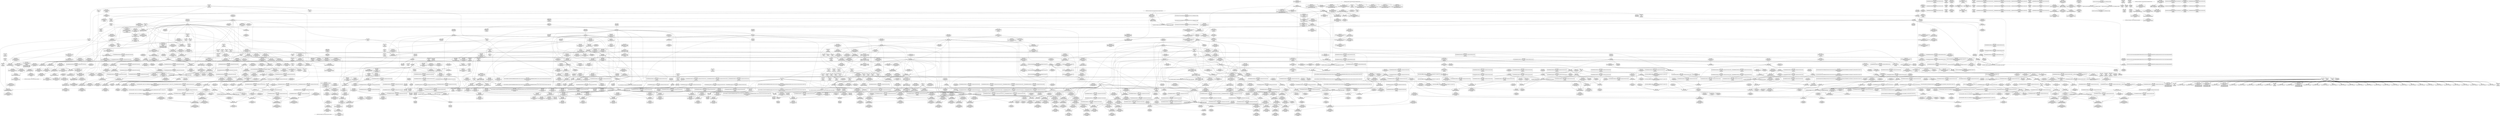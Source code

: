 digraph {
	CE0x4133390 [shape=record,shape=Mrecord,label="{CE0x4133390|sock_has_perm:u|security/selinux/hooks.c,3973|*SummSink*}"]
	CE0x4166420 [shape=record,shape=Mrecord,label="{CE0x4166420|task_sid:tmp19|security/selinux/hooks.c,208|*SummSource*}"]
	CE0x4179640 [shape=record,shape=Mrecord,label="{CE0x4179640|rcu_read_unlock:tmp16|include/linux/rcupdate.h,933}"]
	CE0x416e360 [shape=record,shape=Mrecord,label="{CE0x416e360|i64*_getelementptr_inbounds_(_4_x_i64_,_4_x_i64_*___llvm_gcov_ctr135,_i64_0,_i64_3)|*Constant*}"]
	CE0x4191ca0 [shape=record,shape=Mrecord,label="{CE0x4191ca0|__rcu_read_lock:tmp7|include/linux/rcupdate.h,240}"]
	CE0x40b3fd0 [shape=record,shape=Mrecord,label="{CE0x40b3fd0|task_sid:if.then|*SummSink*}"]
	CE0x4176f00 [shape=record,shape=Mrecord,label="{CE0x4176f00|_call_void_lock_acquire(%struct.lockdep_map*_%map,_i32_0,_i32_0,_i32_2,_i32_0,_%struct.lockdep_map*_null,_i64_ptrtoint_(i8*_blockaddress(_rcu_lock_acquire,_%__here)_to_i64))_#10,_!dbg_!27716|include/linux/rcupdate.h,418|*SummSource*}"]
	CE0x414c3a0 [shape=record,shape=Mrecord,label="{CE0x414c3a0|i32_77|*Constant*|*SummSink*}"]
	CE0x421ea00 [shape=record,shape=Mrecord,label="{CE0x421ea00|__preempt_count_sub:tmp5|./arch/x86/include/asm/preempt.h,77|*SummSink*}"]
	CE0x41a48c0 [shape=record,shape=Mrecord,label="{CE0x41a48c0|i64*_getelementptr_inbounds_(_11_x_i64_,_11_x_i64_*___llvm_gcov_ctr132,_i64_0,_i64_10)|*Constant*|*SummSource*}"]
	CE0x41e54c0 [shape=record,shape=Mrecord,label="{CE0x41e54c0|__preempt_count_sub:tmp7|./arch/x86/include/asm/preempt.h,78|*SummSource*}"]
	CE0x4188a10 [shape=record,shape=Mrecord,label="{CE0x4188a10|rcu_read_lock:tmp16|include/linux/rcupdate.h,882|*SummSource*}"]
	CE0x415d550 [shape=record,shape=Mrecord,label="{CE0x415d550|GLOBAL:__rcu_read_lock|*Constant*|*SummSink*}"]
	CE0x40e1680 [shape=record,shape=Mrecord,label="{CE0x40e1680|GLOBAL:rcu_read_lock|*Constant*|*SummSink*}"]
	CE0x4174d70 [shape=record,shape=Mrecord,label="{CE0x4174d70|__preempt_count_sub:tmp1|*SummSource*}"]
	CE0x417b110 [shape=record,shape=Mrecord,label="{CE0x417b110|rcu_read_lock:tmp8|include/linux/rcupdate.h,882}"]
	CE0x40e3790 [shape=record,shape=Mrecord,label="{CE0x40e3790|_call_void_rcu_read_lock()_#10,_!dbg_!27712|security/selinux/hooks.c,207|*SummSource*}"]
	CE0x4179880 [shape=record,shape=Mrecord,label="{CE0x4179880|rcu_read_unlock:tmp16|include/linux/rcupdate.h,933|*SummSource*}"]
	CE0x40d8830 [shape=record,shape=Mrecord,label="{CE0x40d8830|32:_%struct.sock*,_:_CRE_0,4_|*MultipleSource*|Function::selinux_socket_getsockopt&Arg::sock::|security/selinux/hooks.c,4248}"]
	CE0x4177fd0 [shape=record,shape=Mrecord,label="{CE0x4177fd0|__rcu_read_lock:tmp1}"]
	CE0x4162e20 [shape=record,shape=Mrecord,label="{CE0x4162e20|__preempt_count_add:tmp}"]
	CE0x4176080 [shape=record,shape=Mrecord,label="{CE0x4176080|i32_2|*Constant*}"]
	CE0x4167630 [shape=record,shape=Mrecord,label="{CE0x4167630|_ret_void,_!dbg_!27717|include/linux/rcupdate.h,424|*SummSource*}"]
	CE0x414dfb0 [shape=record,shape=Mrecord,label="{CE0x414dfb0|rcu_read_lock:tmp2|*SummSource*}"]
	CE0x418aa60 [shape=record,shape=Mrecord,label="{CE0x418aa60|i8*_getelementptr_inbounds_(_42_x_i8_,_42_x_i8_*_.str46,_i32_0,_i32_0)|*Constant*|*SummSource*}"]
	CE0x40d70b0 [shape=record,shape=Mrecord,label="{CE0x40d70b0|task_sid:tmp13|security/selinux/hooks.c,208|*SummSource*}"]
	CE0x418a0d0 [shape=record,shape=Mrecord,label="{CE0x418a0d0|i32_883|*Constant*}"]
	CE0x4195f40 [shape=record,shape=Mrecord,label="{CE0x4195f40|rcu_read_unlock:if.end|*SummSource*}"]
	CE0x40be760 [shape=record,shape=Mrecord,label="{CE0x40be760|selinux_socket_getsockopt:sock|Function::selinux_socket_getsockopt&Arg::sock::}"]
	CE0x41957b0 [shape=record,shape=Mrecord,label="{CE0x41957b0|rcu_read_unlock:tmp10|include/linux/rcupdate.h,933|*SummSource*}"]
	CE0x4167f40 [shape=record,shape=Mrecord,label="{CE0x4167f40|__rcu_read_unlock:entry}"]
	CE0x41596d0 [shape=record,shape=Mrecord,label="{CE0x41596d0|cred_sid:tmp|*SummSink*}"]
	CE0x41a1a50 [shape=record,shape=Mrecord,label="{CE0x41a1a50|rcu_read_unlock:tmp18|include/linux/rcupdate.h,933}"]
	CE0x413fd40 [shape=record,shape=Mrecord,label="{CE0x413fd40|16:_i32,_24:_i16,_:_CRE_24,26_|*MultipleSource*|*LoadInst*|security/selinux/hooks.c,3964|security/selinux/hooks.c,3964|security/selinux/hooks.c,3969}"]
	CE0x41e23d0 [shape=record,shape=Mrecord,label="{CE0x41e23d0|__preempt_count_sub:val|Function::__preempt_count_sub&Arg::val::|*SummSource*}"]
	CE0x413a9f0 [shape=record,shape=Mrecord,label="{CE0x413a9f0|8:_%struct.sock*,_:_SCME_24,25_}"]
	CE0x4168ee0 [shape=record,shape=Mrecord,label="{CE0x4168ee0|_ret_void,_!dbg_!27720|./arch/x86/include/asm/preempt.h,78|*SummSource*}"]
	CE0x40c2e20 [shape=record,shape=Mrecord,label="{CE0x40c2e20|sock_has_perm:sid|security/selinux/hooks.c,3969|*SummSource*}"]
	CE0x41fee30 [shape=record,shape=Mrecord,label="{CE0x41fee30|__rcu_read_unlock:do.body}"]
	CE0x4166a30 [shape=record,shape=Mrecord,label="{CE0x4166a30|_call_void_lockdep_rcu_suspicious(i8*_getelementptr_inbounds_(_25_x_i8_,_25_x_i8_*_.str3,_i32_0,_i32_0),_i32_208,_i8*_getelementptr_inbounds_(_41_x_i8_,_41_x_i8_*_.str44,_i32_0,_i32_0))_#10,_!dbg_!27732|security/selinux/hooks.c,208}"]
	CE0x4176fe0 [shape=record,shape=Mrecord,label="{CE0x4176fe0|_call_void_lock_acquire(%struct.lockdep_map*_%map,_i32_0,_i32_0,_i32_2,_i32_0,_%struct.lockdep_map*_null,_i64_ptrtoint_(i8*_blockaddress(_rcu_lock_acquire,_%__here)_to_i64))_#10,_!dbg_!27716|include/linux/rcupdate.h,418|*SummSink*}"]
	CE0x4161520 [shape=record,shape=Mrecord,label="{CE0x4161520|__rcu_read_unlock:tmp6|include/linux/rcupdate.h,245|*SummSink*}"]
	CE0x412ca80 [shape=record,shape=Mrecord,label="{CE0x412ca80|task_sid:tmp27|security/selinux/hooks.c,208}"]
	CE0x41df930 [shape=record,shape=Mrecord,label="{CE0x41df930|__preempt_count_add:tmp5|./arch/x86/include/asm/preempt.h,72}"]
	CE0x4186d10 [shape=record,shape=Mrecord,label="{CE0x4186d10|__preempt_count_sub:tmp3}"]
	CE0x414f220 [shape=record,shape=Mrecord,label="{CE0x414f220|_ret_void,_!dbg_!27717|include/linux/rcupdate.h,419}"]
	CE0x40bf260 [shape=record,shape=Mrecord,label="{CE0x40bf260|sock_has_perm:net|security/selinux/hooks.c, 3966}"]
	CE0x419f530 [shape=record,shape=Mrecord,label="{CE0x419f530|rcu_read_unlock:tmp10|include/linux/rcupdate.h,933|*SummSink*}"]
	CE0x413efe0 [shape=record,shape=Mrecord,label="{CE0x413efe0|i64_56|*Constant*|*SummSource*}"]
	CE0x41fdae0 [shape=record,shape=Mrecord,label="{CE0x41fdae0|__preempt_count_add:tmp4|./arch/x86/include/asm/preempt.h,72|*SummSource*}"]
	CE0x40fadf0 [shape=record,shape=Mrecord,label="{CE0x40fadf0|rcu_read_lock:do.body|*SummSink*}"]
	CE0x41941e0 [shape=record,shape=Mrecord,label="{CE0x41941e0|i64*_getelementptr_inbounds_(_4_x_i64_,_4_x_i64_*___llvm_gcov_ctr128,_i64_0,_i64_3)|*Constant*}"]
	CE0x41de9d0 [shape=record,shape=Mrecord,label="{CE0x41de9d0|rcu_lock_release:tmp2|*SummSource*}"]
	CE0x41d01f0 [shape=record,shape=Mrecord,label="{CE0x41d01f0|i64_1|*Constant*}"]
	CE0x41a56e0 [shape=record,shape=Mrecord,label="{CE0x41a56e0|_call_void_rcu_lock_release(%struct.lockdep_map*_rcu_lock_map)_#10,_!dbg_!27733|include/linux/rcupdate.h,935|*SummSource*}"]
	CE0x41dc140 [shape=record,shape=Mrecord,label="{CE0x41dc140|GLOBAL:lock_release|*Constant*|*SummSink*}"]
	CE0x41d1a50 [shape=record,shape=Mrecord,label="{CE0x41d1a50|i64*_getelementptr_inbounds_(_4_x_i64_,_4_x_i64_*___llvm_gcov_ctr129,_i64_0,_i64_2)|*Constant*|*SummSource*}"]
	CE0x41677a0 [shape=record,shape=Mrecord,label="{CE0x41677a0|_ret_void,_!dbg_!27717|include/linux/rcupdate.h,424|*SummSink*}"]
	CE0x40b58e0 [shape=record,shape=Mrecord,label="{CE0x40b58e0|selinux_socket_getsockopt:tmp1}"]
	CE0x4155a50 [shape=record,shape=Mrecord,label="{CE0x4155a50|task_sid:tobool4|security/selinux/hooks.c,208|*SummSource*}"]
	CE0x41822f0 [shape=record,shape=Mrecord,label="{CE0x41822f0|rcu_read_unlock:tmp8|include/linux/rcupdate.h,933}"]
	CE0x4128a90 [shape=record,shape=Mrecord,label="{CE0x4128a90|GLOBAL:lockdep_rcu_suspicious|*Constant*}"]
	CE0x40ba120 [shape=record,shape=Mrecord,label="{CE0x40ba120|i32_59|*Constant*}"]
	CE0x4143880 [shape=record,shape=Mrecord,label="{CE0x4143880|sock_has_perm:tmp4|security/selinux/hooks.c,3966|*SummSink*}"]
	CE0x4129530 [shape=record,shape=Mrecord,label="{CE0x4129530|i32_208|*Constant*|*SummSink*}"]
	CE0x4173540 [shape=record,shape=Mrecord,label="{CE0x4173540|__preempt_count_sub:tmp1|*SummSink*}"]
	CE0x41273e0 [shape=record,shape=Mrecord,label="{CE0x41273e0|i64*_getelementptr_inbounds_(_13_x_i64_,_13_x_i64_*___llvm_gcov_ctr126,_i64_0,_i64_10)|*Constant*}"]
	CE0x41979f0 [shape=record,shape=Mrecord,label="{CE0x41979f0|rcu_read_unlock:tmp7|include/linux/rcupdate.h,933|*SummSource*}"]
	CE0x412cdb0 [shape=record,shape=Mrecord,label="{CE0x412cdb0|i64*_getelementptr_inbounds_(_13_x_i64_,_13_x_i64_*___llvm_gcov_ctr126,_i64_0,_i64_12)|*Constant*|*SummSource*}"]
	CE0x4131aa0 [shape=record,shape=Mrecord,label="{CE0x4131aa0|rcu_read_unlock:entry|*SummSink*}"]
	CE0x413a1f0 [shape=record,shape=Mrecord,label="{CE0x413a1f0|rcu_read_lock:tmp1}"]
	CE0x421ef80 [shape=record,shape=Mrecord,label="{CE0x421ef80|i64*_getelementptr_inbounds_(_4_x_i64_,_4_x_i64_*___llvm_gcov_ctr129,_i64_0,_i64_0)|*Constant*|*SummSink*}"]
	CE0x4140ac0 [shape=record,shape=Mrecord,label="{CE0x4140ac0|i64_2|*Constant*}"]
	CE0x415d6b0 [shape=record,shape=Mrecord,label="{CE0x415d6b0|__rcu_read_lock:entry|*SummSource*}"]
	CE0x40b8400 [shape=record,shape=Mrecord,label="{CE0x40b8400|sock_has_perm:net|security/selinux/hooks.c, 3966|*SummSink*}"]
	CE0x41413e0 [shape=record,shape=Mrecord,label="{CE0x41413e0|i64_0|*Constant*|*SummSink*}"]
	CE0x4134cd0 [shape=record,shape=Mrecord,label="{CE0x4134cd0|sock_has_perm:u2|security/selinux/hooks.c,3974|*SummSink*}"]
	CE0x40f8140 [shape=record,shape=Mrecord,label="{CE0x40f8140|sock_has_perm:tmp}"]
	CE0x41613a0 [shape=record,shape=Mrecord,label="{CE0x41613a0|__rcu_read_unlock:tmp6|include/linux/rcupdate.h,245|*SummSource*}"]
	CE0x418c4e0 [shape=record,shape=Mrecord,label="{CE0x418c4e0|i8*_getelementptr_inbounds_(_25_x_i8_,_25_x_i8_*_.str45,_i32_0,_i32_0)|*Constant*|*SummSink*}"]
	CE0x4139660 [shape=record,shape=Mrecord,label="{CE0x4139660|sock_has_perm:retval.0}"]
	CE0x4152c80 [shape=record,shape=Mrecord,label="{CE0x4152c80|i64*_getelementptr_inbounds_(_13_x_i64_,_13_x_i64_*___llvm_gcov_ctr126,_i64_0,_i64_1)|*Constant*|*SummSink*}"]
	"CONST[source:0(mediator),value:2(dynamic)][purpose:{object}]"
	CE0x41685d0 [shape=record,shape=Mrecord,label="{CE0x41685d0|_ret_void,_!dbg_!27717|include/linux/rcupdate.h,245}"]
	CE0x419da60 [shape=record,shape=Mrecord,label="{CE0x419da60|_call_void_mcount()_#3}"]
	CE0x418d3e0 [shape=record,shape=Mrecord,label="{CE0x418d3e0|rcu_read_lock:tmp20|include/linux/rcupdate.h,882|*SummSink*}"]
	CE0x40dc750 [shape=record,shape=Mrecord,label="{CE0x40dc750|sock_has_perm:tmp20|security/selinux/hooks.c,3977|*SummSource*}"]
	CE0x421f090 [shape=record,shape=Mrecord,label="{CE0x421f090|__preempt_count_sub:tmp}"]
	CE0x40a79a0 [shape=record,shape=Mrecord,label="{CE0x40a79a0|i64_1|*Constant*|*SummSink*}"]
	CE0x414dda0 [shape=record,shape=Mrecord,label="{CE0x414dda0|task_sid:call|security/selinux/hooks.c,208|*SummSource*}"]
	CE0x40e6ac0 [shape=record,shape=Mrecord,label="{CE0x40e6ac0|task_sid:tmp14|security/selinux/hooks.c,208|*SummSink*}"]
	CE0x4186dd0 [shape=record,shape=Mrecord,label="{CE0x4186dd0|__preempt_count_sub:tmp3|*SummSource*}"]
	CE0x4161ac0 [shape=record,shape=Mrecord,label="{CE0x4161ac0|__rcu_read_unlock:bb|*SummSource*}"]
	CE0x414d0a0 [shape=record,shape=Mrecord,label="{CE0x414d0a0|__rcu_read_lock:entry}"]
	CE0x40e0e20 [shape=record,shape=Mrecord,label="{CE0x40e0e20|cred_sid:sid|security/selinux/hooks.c,197|*SummSink*}"]
	CE0x413ae90 [shape=record,shape=Mrecord,label="{CE0x413ae90|8:_%struct.sock*,_:_SCME_27,28_}"]
	CE0x4168110 [shape=record,shape=Mrecord,label="{CE0x4168110|__rcu_read_unlock:entry|*SummSink*}"]
	CE0x4152f80 [shape=record,shape=Mrecord,label="{CE0x4152f80|task_sid:tmp2}"]
	CE0x41e7640 [shape=record,shape=Mrecord,label="{CE0x41e7640|i64*_getelementptr_inbounds_(_4_x_i64_,_4_x_i64_*___llvm_gcov_ctr129,_i64_0,_i64_1)|*Constant*|*SummSink*}"]
	CE0x40d49d0 [shape=record,shape=Mrecord,label="{CE0x40d49d0|sock_has_perm:tmp|*SummSink*}"]
	CE0x41a3570 [shape=record,shape=Mrecord,label="{CE0x41a3570|i8*_getelementptr_inbounds_(_44_x_i8_,_44_x_i8_*_.str47,_i32_0,_i32_0)|*Constant*|*SummSink*}"]
	CE0x417d5e0 [shape=record,shape=Mrecord,label="{CE0x417d5e0|_ret_void,_!dbg_!27719|./arch/x86/include/asm/preempt.h,73|*SummSource*}"]
	CE0x416bc00 [shape=record,shape=Mrecord,label="{CE0x416bc00|rcu_lock_release:__here|*SummSink*}"]
	CE0x4192ff0 [shape=record,shape=Mrecord,label="{CE0x4192ff0|rcu_read_unlock:tobool1|include/linux/rcupdate.h,933|*SummSink*}"]
	CE0x4135010 [shape=record,shape=Mrecord,label="{CE0x4135010|sock_has_perm:net3|security/selinux/hooks.c,3974|*SummSource*}"]
	CE0x41dc8e0 [shape=record,shape=Mrecord,label="{CE0x41dc8e0|i64_ptrtoint_(i8*_blockaddress(_rcu_lock_release,_%__here)_to_i64)|*Constant*|*SummSink*}"]
	CE0x41a2a80 [shape=record,shape=Mrecord,label="{CE0x41a2a80|i32_934|*Constant*}"]
	CE0x40e64d0 [shape=record,shape=Mrecord,label="{CE0x40e64d0|task_sid:tobool4|security/selinux/hooks.c,208|*SummSink*}"]
	CE0x421eb30 [shape=record,shape=Mrecord,label="{CE0x421eb30|i64*_getelementptr_inbounds_(_4_x_i64_,_4_x_i64_*___llvm_gcov_ctr129,_i64_0,_i64_0)|*Constant*}"]
	CE0x41879e0 [shape=record,shape=Mrecord,label="{CE0x41879e0|__preempt_count_sub:tmp2}"]
	CE0x413a690 [shape=record,shape=Mrecord,label="{CE0x413a690|task_sid:do.end|*SummSink*}"]
	CE0x40d07d0 [shape=record,shape=Mrecord,label="{CE0x40d07d0|sock_has_perm:sk_security|security/selinux/hooks.c,3964|*SummSource*}"]
	CE0x40d74d0 [shape=record,shape=Mrecord,label="{CE0x40d74d0|_call_void_mcount()_#3|*SummSource*}"]
	CE0x4193de0 [shape=record,shape=Mrecord,label="{CE0x4193de0|rcu_read_unlock:tobool|include/linux/rcupdate.h,933}"]
	CE0x4169a50 [shape=record,shape=Mrecord,label="{CE0x4169a50|i64*_getelementptr_inbounds_(_4_x_i64_,_4_x_i64_*___llvm_gcov_ctr130,_i64_0,_i64_0)|*Constant*|*SummSink*}"]
	CE0x40dcca0 [shape=record,shape=Mrecord,label="{CE0x40dcca0|i64_7|*Constant*}"]
	CE0x413d5a0 [shape=record,shape=Mrecord,label="{CE0x413d5a0|task_sid:entry}"]
	CE0x41953f0 [shape=record,shape=Mrecord,label="{CE0x41953f0|__rcu_read_lock:tmp5|include/linux/rcupdate.h,239|*SummSource*}"]
	CE0x41068a0 [shape=record,shape=Mrecord,label="{CE0x41068a0|task_sid:tmp|*SummSink*}"]
	CE0x40f7ab0 [shape=record,shape=Mrecord,label="{CE0x40f7ab0|i64_1|*Constant*}"]
	CE0x4166560 [shape=record,shape=Mrecord,label="{CE0x4166560|i8_1|*Constant*|*SummSource*}"]
	CE0x41a02f0 [shape=record,shape=Mrecord,label="{CE0x41a02f0|__rcu_read_lock:tmp2|*SummSource*}"]
	CE0x40ea650 [shape=record,shape=Mrecord,label="{CE0x40ea650|_ret_i32_%call1,_!dbg_!27717|security/selinux/hooks.c,4248|*SummSink*}"]
	CE0x40dc880 [shape=record,shape=Mrecord,label="{CE0x40dc880|sock_has_perm:tmp20|security/selinux/hooks.c,3977|*SummSink*}"]
	CE0x4151230 [shape=record,shape=Mrecord,label="{CE0x4151230|i64_5|*Constant*}"]
	CE0x4194e80 [shape=record,shape=Mrecord,label="{CE0x4194e80|rcu_read_unlock:tmp4|include/linux/rcupdate.h,933|*SummSink*}"]
	CE0x416ede0 [shape=record,shape=Mrecord,label="{CE0x416ede0|rcu_lock_release:tmp6}"]
	CE0x419fe30 [shape=record,shape=Mrecord,label="{CE0x419fe30|rcu_read_unlock:tmp8|include/linux/rcupdate.h,933|*SummSink*}"]
	CE0x4177500 [shape=record,shape=Mrecord,label="{CE0x4177500|rcu_read_unlock:land.lhs.true|*SummSink*}"]
	CE0x41298d0 [shape=record,shape=Mrecord,label="{CE0x41298d0|i8*_getelementptr_inbounds_(_41_x_i8_,_41_x_i8_*_.str44,_i32_0,_i32_0)|*Constant*|*SummSink*}"]
	CE0x412a460 [shape=record,shape=Mrecord,label="{CE0x412a460|task_sid:tmp17|security/selinux/hooks.c,208}"]
	CE0x4165e10 [shape=record,shape=Mrecord,label="{CE0x4165e10|task_sid:tmp19|security/selinux/hooks.c,208}"]
	CE0x40b95c0 [shape=record,shape=Mrecord,label="{CE0x40b95c0|get_current:bb|*SummSink*}"]
	CE0x417e750 [shape=record,shape=Mrecord,label="{CE0x417e750|__preempt_count_sub:bb|*SummSink*}"]
	CE0x418daf0 [shape=record,shape=Mrecord,label="{CE0x418daf0|rcu_read_lock:tmp21|include/linux/rcupdate.h,884|*SummSource*}"]
	CE0x415cfb0 [shape=record,shape=Mrecord,label="{CE0x415cfb0|i64_4|*Constant*}"]
	CE0x418e1f0 [shape=record,shape=Mrecord,label="{CE0x418e1f0|rcu_read_lock:tmp22|include/linux/rcupdate.h,884|*SummSource*}"]
	CE0x4198360 [shape=record,shape=Mrecord,label="{CE0x4198360|i64*_getelementptr_inbounds_(_4_x_i64_,_4_x_i64_*___llvm_gcov_ctr128,_i64_0,_i64_2)|*Constant*|*SummSink*}"]
	CE0x417ccc0 [shape=record,shape=Mrecord,label="{CE0x417ccc0|0:_i8,_:_GCMR_rcu_read_unlock.__warned_internal_global_i8_0,_section_.data.unlikely_,_align_1:_elem_0:default:}"]
	CE0x4136020 [shape=record,shape=Mrecord,label="{CE0x4136020|sock_has_perm:sid5|security/selinux/hooks.c,3976|*SummSource*}"]
	"CONST[source:0(mediator),value:2(dynamic)][purpose:{subject}]"
	CE0x40d5230 [shape=record,shape=Mrecord,label="{CE0x40d5230|sock_has_perm:net|security/selinux/hooks.c, 3966|*SummSource*}"]
	CE0x40e9440 [shape=record,shape=Mrecord,label="{CE0x40e9440|get_current:bb}"]
	CE0x4133540 [shape=record,shape=Mrecord,label="{CE0x4133540|sock_has_perm:u|security/selinux/hooks.c,3973}"]
	CE0x4177ef0 [shape=record,shape=Mrecord,label="{CE0x4177ef0|__rcu_read_lock:tmp|*SummSink*}"]
	CE0x40c4030 [shape=record,shape=Mrecord,label="{CE0x40c4030|i32_0|*Constant*}"]
	CE0x4144030 [shape=record,shape=Mrecord,label="{CE0x4144030|i8_0|*Constant*|*SummSink*}"]
	CE0x40b3500 [shape=record,shape=Mrecord,label="{CE0x40b3500|selinux_socket_getsockopt:call|security/selinux/hooks.c,4248|*SummSource*}"]
	CE0x4177150 [shape=record,shape=Mrecord,label="{CE0x4177150|i32_0|*Constant*}"]
	CE0x40dd870 [shape=record,shape=Mrecord,label="{CE0x40dd870|rcu_read_lock:tmp13|include/linux/rcupdate.h,882|*SummSource*}"]
	CE0x414ffb0 [shape=record,shape=Mrecord,label="{CE0x414ffb0|GLOBAL:rcu_lock_map|Global_var:rcu_lock_map|*SummSink*}"]
	CE0x40e41f0 [shape=record,shape=Mrecord,label="{CE0x40e41f0|0:_i32,_4:_i32,_8:_i32,_12:_i32,_:_CMRE_4,8_|*MultipleSource*|security/selinux/hooks.c,196|security/selinux/hooks.c,197|*LoadInst*|security/selinux/hooks.c,196}"]
	CE0x41dd160 [shape=record,shape=Mrecord,label="{CE0x41dd160|rcu_lock_release:__here|*SummSource*}"]
	CE0x4192760 [shape=record,shape=Mrecord,label="{CE0x4192760|GLOBAL:__llvm_gcov_ctr132|Global_var:__llvm_gcov_ctr132}"]
	CE0x4177620 [shape=record,shape=Mrecord,label="{CE0x4177620|rcu_read_unlock:land.lhs.true|*SummSource*}"]
	CE0x419fc90 [shape=record,shape=Mrecord,label="{CE0x419fc90|__rcu_read_unlock:tmp5|include/linux/rcupdate.h,244|*SummSource*}"]
	CE0x40ba8a0 [shape=record,shape=Mrecord,label="{CE0x40ba8a0|32:_%struct.sock*,_:_CRE_32,40_|*MultipleSource*|Function::selinux_socket_getsockopt&Arg::sock::|security/selinux/hooks.c,4248}"]
	CE0x421e840 [shape=record,shape=Mrecord,label="{CE0x421e840|__preempt_count_sub:tmp5|./arch/x86/include/asm/preempt.h,77|*SummSource*}"]
	CE0x417d200 [shape=record,shape=Mrecord,label="{CE0x417d200|rcu_read_lock:tmp5|include/linux/rcupdate.h,882}"]
	CE0x4129030 [shape=record,shape=Mrecord,label="{CE0x4129030|i32_208|*Constant*|*SummSource*}"]
	CE0x418fbf0 [shape=record,shape=Mrecord,label="{CE0x418fbf0|i64*_getelementptr_inbounds_(_11_x_i64_,_11_x_i64_*___llvm_gcov_ctr132,_i64_0,_i64_8)|*Constant*|*SummSink*}"]
	CE0x418cea0 [shape=record,shape=Mrecord,label="{CE0x418cea0|rcu_read_lock:tmp19|include/linux/rcupdate.h,882|*SummSource*}"]
	CE0x4128c30 [shape=record,shape=Mrecord,label="{CE0x4128c30|GLOBAL:lockdep_rcu_suspicious|*Constant*|*SummSink*}"]
	CE0x416d620 [shape=record,shape=Mrecord,label="{CE0x416d620|i64*_getelementptr_inbounds_(_4_x_i64_,_4_x_i64_*___llvm_gcov_ctr129,_i64_0,_i64_2)|*Constant*}"]
	CE0x41d0260 [shape=record,shape=Mrecord,label="{CE0x41d0260|__preempt_count_sub:tmp1}"]
	CE0x41921c0 [shape=record,shape=Mrecord,label="{CE0x41921c0|i64*_getelementptr_inbounds_(_11_x_i64_,_11_x_i64_*___llvm_gcov_ctr132,_i64_0,_i64_1)|*Constant*}"]
	CE0x4170bb0 [shape=record,shape=Mrecord,label="{CE0x4170bb0|i64*_getelementptr_inbounds_(_4_x_i64_,_4_x_i64_*___llvm_gcov_ctr130,_i64_0,_i64_0)|*Constant*}"]
	CE0x41369d0 [shape=record,shape=Mrecord,label="{CE0x41369d0|sock_has_perm:tmp16|security/selinux/hooks.c,3976|*SummSource*}"]
	CE0x4137e00 [shape=record,shape=Mrecord,label="{CE0x4137e00|rcu_read_lock:tobool1|include/linux/rcupdate.h,882}"]
	CE0x41cc5c0 [shape=record,shape=Mrecord,label="{CE0x41cc5c0|__rcu_read_unlock:tmp4|include/linux/rcupdate.h,244}"]
	CE0x4150210 [shape=record,shape=Mrecord,label="{CE0x4150210|task_sid:tmp1|*SummSink*}"]
	CE0x412ea00 [shape=record,shape=Mrecord,label="{CE0x412ea00|_ret_i32_%tmp6,_!dbg_!27716|security/selinux/hooks.c,197|*SummSource*}"]
	CE0x412fc40 [shape=record,shape=Mrecord,label="{CE0x412fc40|rcu_read_lock:tmp7|include/linux/rcupdate.h,882}"]
	CE0x4190ff0 [shape=record,shape=Mrecord,label="{CE0x4190ff0|_call_void___preempt_count_add(i32_1)_#10,_!dbg_!27711|include/linux/rcupdate.h,239|*SummSink*}"]
	CE0x40ecae0 [shape=record,shape=Mrecord,label="{CE0x40ecae0|_ret_i32_%retval.0,_!dbg_!27740|security/selinux/hooks.c,3977|*SummSource*}"]
	CE0x40d6520 [shape=record,shape=Mrecord,label="{CE0x40d6520|task_sid:tmp8|security/selinux/hooks.c,208|*SummSource*}"]
	CE0x40f7950 [shape=record,shape=Mrecord,label="{CE0x40f7950|8:_%struct.sock*,_:_SCME_18,20_|*MultipleSource*|security/selinux/hooks.c, 3966|security/selinux/hooks.c,3966|security/selinux/hooks.c,3966}"]
	CE0x4166090 [shape=record,shape=Mrecord,label="{CE0x4166090|task_sid:tmp18|security/selinux/hooks.c,208|*SummSink*}"]
	CE0x4106b70 [shape=record,shape=Mrecord,label="{CE0x4106b70|sock_has_perm:tmp1|*SummSink*}"]
	CE0x412e200 [shape=record,shape=Mrecord,label="{CE0x412e200|cred_sid:entry|*SummSource*}"]
	CE0x41905d0 [shape=record,shape=Mrecord,label="{CE0x41905d0|rcu_lock_acquire:bb|*SummSink*}"]
	CE0x40b5200 [shape=record,shape=Mrecord,label="{CE0x40b5200|sock_has_perm:cleanup|*SummSink*}"]
	CE0x4143c40 [shape=record,shape=Mrecord,label="{CE0x4143c40|sock_has_perm:tmp5|security/selinux/hooks.c,3966|*SummSink*}"]
	CE0x413b040 [shape=record,shape=Mrecord,label="{CE0x413b040|8:_%struct.sock*,_:_SCME_29,30_}"]
	CE0x421d0b0 [shape=record,shape=Mrecord,label="{CE0x421d0b0|__preempt_count_sub:tmp4|./arch/x86/include/asm/preempt.h,77}"]
	CE0x41e1c10 [shape=record,shape=Mrecord,label="{CE0x41e1c10|__preempt_count_sub:entry}"]
	CE0x414c330 [shape=record,shape=Mrecord,label="{CE0x414c330|i32_77|*Constant*|*SummSource*}"]
	CE0x417ebf0 [shape=record,shape=Mrecord,label="{CE0x417ebf0|i64*_getelementptr_inbounds_(_4_x_i64_,_4_x_i64_*___llvm_gcov_ctr135,_i64_0,_i64_1)|*Constant*|*SummSink*}"]
	CE0x413d6f0 [shape=record,shape=Mrecord,label="{CE0x413d6f0|task_sid:entry|*SummSink*}"]
	CE0x416ad20 [shape=record,shape=Mrecord,label="{CE0x416ad20|_call_void_asm_sideeffect_,_memory_,_dirflag_,_fpsr_,_flags_()_#3,_!dbg_!27711,_!srcloc_!27714|include/linux/rcupdate.h,244|*SummSource*}"]
	CE0x40beb30 [shape=record,shape=Mrecord,label="{CE0x40beb30|selinux_socket_getsockopt:sock|Function::selinux_socket_getsockopt&Arg::sock::|*SummSink*}"]
	CE0x4189520 [shape=record,shape=Mrecord,label="{CE0x4189520|GLOBAL:lockdep_rcu_suspicious|*Constant*}"]
	CE0x41c8870 [shape=record,shape=Mrecord,label="{CE0x41c8870|rcu_lock_acquire:tmp7|*SummSource*}"]
	CE0x41a3940 [shape=record,shape=Mrecord,label="{CE0x41a3940|rcu_read_unlock:tmp19|include/linux/rcupdate.h,933|*SummSink*}"]
	CE0x41441d0 [shape=record,shape=Mrecord,label="{CE0x41441d0|GLOBAL:task_sid|*Constant*}"]
	CE0x413d280 [shape=record,shape=Mrecord,label="{CE0x413d280|i32_8|*Constant*|*SummSink*}"]
	CE0x4127880 [shape=record,shape=Mrecord,label="{CE0x4127880|i64*_getelementptr_inbounds_(_13_x_i64_,_13_x_i64_*___llvm_gcov_ctr126,_i64_0,_i64_10)|*Constant*|*SummSink*}"]
	CE0x5bf2120 [shape=record,shape=Mrecord,label="{CE0x5bf2120|GLOBAL:sock_has_perm|*Constant*}"]
	CE0x4199ce0 [shape=record,shape=Mrecord,label="{CE0x4199ce0|rcu_read_unlock:land.lhs.true2|*SummSource*}"]
	CE0x416bd40 [shape=record,shape=Mrecord,label="{CE0x416bd40|rcu_lock_release:tmp}"]
	CE0x419e4a0 [shape=record,shape=Mrecord,label="{CE0x419e4a0|rcu_read_unlock:do.end|*SummSink*}"]
	CE0x4139c20 [shape=record,shape=Mrecord,label="{CE0x4139c20|sock_has_perm:tmp10|security/selinux/hooks.c,3969}"]
	CE0x40f80d0 [shape=record,shape=Mrecord,label="{CE0x40f80d0|i64*_getelementptr_inbounds_(_6_x_i64_,_6_x_i64_*___llvm_gcov_ctr327,_i64_0,_i64_0)|*Constant*|*SummSink*}"]
	CE0x418aee0 [shape=record,shape=Mrecord,label="{CE0x418aee0|i64*_getelementptr_inbounds_(_11_x_i64_,_11_x_i64_*___llvm_gcov_ctr127,_i64_0,_i64_9)|*Constant*}"]
	CE0x4156ca0 [shape=record,shape=Mrecord,label="{CE0x4156ca0|i32_1|*Constant*}"]
	CE0x4133b10 [shape=record,shape=Mrecord,label="{CE0x4133b10|sock_has_perm:tmp17|security/selinux/hooks.c,3976|*SummSink*}"]
	CE0x41018d0 [shape=record,shape=Mrecord,label="{CE0x41018d0|sock_has_perm:tmp14|security/selinux/hooks.c,3972|*SummSink*}"]
	CE0x412e390 [shape=record,shape=Mrecord,label="{CE0x412e390|cred_sid:entry|*SummSink*}"]
	CE0x4136960 [shape=record,shape=Mrecord,label="{CE0x4136960|sock_has_perm:tmp16|security/selinux/hooks.c,3976}"]
	CE0x40d0a70 [shape=record,shape=Mrecord,label="{CE0x40d0a70|i32_59|*Constant*|*SummSource*}"]
	CE0x40fed20 [shape=record,shape=Mrecord,label="{CE0x40fed20|i64*_getelementptr_inbounds_(_6_x_i64_,_6_x_i64_*___llvm_gcov_ctr327,_i64_0,_i64_4)|*Constant*|*SummSink*}"]
	CE0x41a1d90 [shape=record,shape=Mrecord,label="{CE0x41a1d90|rcu_read_unlock:tmp18|include/linux/rcupdate.h,933|*SummSink*}"]
	CE0x4187880 [shape=record,shape=Mrecord,label="{CE0x4187880|i64_1|*Constant*}"]
	CE0x4179b20 [shape=record,shape=Mrecord,label="{CE0x4179b20|i64*_getelementptr_inbounds_(_11_x_i64_,_11_x_i64_*___llvm_gcov_ctr132,_i64_0,_i64_8)|*Constant*}"]
	CE0x4168910 [shape=record,shape=Mrecord,label="{CE0x4168910|__rcu_read_lock:bb|*SummSource*}"]
	CE0x414e520 [shape=record,shape=Mrecord,label="{CE0x414e520|task_sid:tmp3}"]
	CE0x4175be0 [shape=record,shape=Mrecord,label="{CE0x4175be0|GLOBAL:lock_acquire|*Constant*|*SummSource*}"]
	CE0x40b3ee0 [shape=record,shape=Mrecord,label="{CE0x40b3ee0|task_sid:if.then|*SummSource*}"]
	CE0x4194da0 [shape=record,shape=Mrecord,label="{CE0x4194da0|rcu_read_unlock:tobool|include/linux/rcupdate.h,933|*SummSink*}"]
	CE0x412e700 [shape=record,shape=Mrecord,label="{CE0x412e700|cred_sid:cred|Function::cred_sid&Arg::cred::|*SummSink*}"]
	CE0x4134790 [shape=record,shape=Mrecord,label="{CE0x4134790|sock_has_perm:net1|security/selinux/hooks.c,3973|*SummSink*}"]
	CE0x41d1d50 [shape=record,shape=Mrecord,label="{CE0x41d1d50|void_(i32*,_i32,_i32*)*_asm_addl_$1,_%gs:$0_,_*m,ri,*m,_dirflag_,_fpsr_,_flags_}"]
	CE0x4136190 [shape=record,shape=Mrecord,label="{CE0x4136190|sock_has_perm:sid5|security/selinux/hooks.c,3976|*SummSink*}"]
	CE0x414e020 [shape=record,shape=Mrecord,label="{CE0x414e020|rcu_read_lock:tmp2|*SummSink*}"]
	CE0x4188b90 [shape=record,shape=Mrecord,label="{CE0x4188b90|rcu_read_lock:tmp16|include/linux/rcupdate.h,882|*SummSink*}"]
	CE0x4153e30 [shape=record,shape=Mrecord,label="{CE0x4153e30|cred_sid:tmp6|security/selinux/hooks.c,197}"]
	CE0x40e0d90 [shape=record,shape=Mrecord,label="{CE0x40e0d90|cred_sid:sid|security/selinux/hooks.c,197}"]
	CE0x414ee40 [shape=record,shape=Mrecord,label="{CE0x414ee40|task_sid:tmp9|security/selinux/hooks.c,208|*SummSink*}"]
	CE0x4128bc0 [shape=record,shape=Mrecord,label="{CE0x4128bc0|GLOBAL:lockdep_rcu_suspicious|*Constant*|*SummSource*}"]
	CE0x40b4fe0 [shape=record,shape=Mrecord,label="{CE0x40b4fe0|rcu_read_lock:tmp4|include/linux/rcupdate.h,882|*SummSource*}"]
	CE0x40e16f0 [shape=record,shape=Mrecord,label="{CE0x40e16f0|rcu_read_lock:entry}"]
	CE0x41c8c50 [shape=record,shape=Mrecord,label="{CE0x41c8c50|i8*_undef|*Constant*|*SummSource*}"]
	CE0x4166490 [shape=record,shape=Mrecord,label="{CE0x4166490|task_sid:tmp19|security/selinux/hooks.c,208|*SummSink*}"]
	CE0x4138a30 [shape=record,shape=Mrecord,label="{CE0x4138a30|rcu_read_lock:tmp10|include/linux/rcupdate.h,882}"]
	CE0x41570b0 [shape=record,shape=Mrecord,label="{CE0x41570b0|task_sid:call|security/selinux/hooks.c,208|*SummSink*}"]
	CE0x418dd40 [shape=record,shape=Mrecord,label="{CE0x418dd40|i64*_getelementptr_inbounds_(_11_x_i64_,_11_x_i64_*___llvm_gcov_ctr127,_i64_0,_i64_10)|*Constant*|*SummSource*}"]
	CE0x414d390 [shape=record,shape=Mrecord,label="{CE0x414d390|GLOBAL:rcu_read_lock|*Constant*}"]
	CE0x4136de0 [shape=record,shape=Mrecord,label="{CE0x4136de0|i32_4|*Constant*|*SummSource*}"]
	CE0x40edcf0 [shape=record,shape=Mrecord,label="{CE0x40edcf0|i32_16384|*Constant*|*SummSource*}"]
	CE0x41375f0 [shape=record,shape=Mrecord,label="{CE0x41375f0|i32_(i32,_i32,_i16,_i32,_%struct.common_audit_data*)*_bitcast_(i32_(i32,_i32,_i16,_i32,_%struct.common_audit_data.495*)*_avc_has_perm_to_i32_(i32,_i32,_i16,_i32,_%struct.common_audit_data*)*)|*Constant*}"]
	CE0x40fb080 [shape=record,shape=Mrecord,label="{CE0x40fb080|rcu_read_lock:do.end|*SummSource*}"]
	CE0x414f7d0 [shape=record,shape=Mrecord,label="{CE0x414f7d0|i64*_getelementptr_inbounds_(_11_x_i64_,_11_x_i64_*___llvm_gcov_ctr132,_i64_0,_i64_1)|*Constant*|*SummSink*}"]
	CE0x41c8410 [shape=record,shape=Mrecord,label="{CE0x41c8410|rcu_lock_acquire:tmp6|*SummSink*}"]
	CE0x41618d0 [shape=record,shape=Mrecord,label="{CE0x41618d0|__rcu_read_unlock:tmp7|include/linux/rcupdate.h,245|*SummSource*}"]
	CE0x40a7bb0 [shape=record,shape=Mrecord,label="{CE0x40a7bb0|32:_%struct.sock*,_:_CRE_8,16_|*MultipleSource*|Function::selinux_socket_getsockopt&Arg::sock::|security/selinux/hooks.c,4248}"]
	CE0x40d7650 [shape=record,shape=Mrecord,label="{CE0x40d7650|rcu_read_unlock:call|include/linux/rcupdate.h,933}"]
	CE0x4171070 [shape=record,shape=Mrecord,label="{CE0x4171070|__rcu_read_lock:tmp1|*SummSource*}"]
	CE0x4171400 [shape=record,shape=Mrecord,label="{CE0x4171400|rcu_lock_acquire:tmp5|include/linux/rcupdate.h,418}"]
	CE0x40d78f0 [shape=record,shape=Mrecord,label="{CE0x40d78f0|GLOBAL:__llvm_gcov_ctr126|Global_var:__llvm_gcov_ctr126}"]
	CE0x40b56d0 [shape=record,shape=Mrecord,label="{CE0x40b56d0|selinux_socket_getsockopt:sk|security/selinux/hooks.c,4248}"]
	CE0x41799b0 [shape=record,shape=Mrecord,label="{CE0x41799b0|rcu_read_unlock:tmp16|include/linux/rcupdate.h,933|*SummSink*}"]
	CE0x4187ac0 [shape=record,shape=Mrecord,label="{CE0x4187ac0|__preempt_count_sub:tmp2|*SummSink*}"]
	CE0x40bf870 [shape=record,shape=Mrecord,label="{CE0x40bf870|get_current:tmp4|./arch/x86/include/asm/current.h,14|*SummSink*}"]
	CE0x414e890 [shape=record,shape=Mrecord,label="{CE0x414e890|cred_sid:tmp3|*SummSource*}"]
	CE0x41cde00 [shape=record,shape=Mrecord,label="{CE0x41cde00|__preempt_count_add:bb}"]
	CE0x4162cb0 [shape=record,shape=Mrecord,label="{CE0x4162cb0|COLLAPSED:_GCMRE___llvm_gcov_ctr135_internal_global_4_x_i64_zeroinitializer:_elem_0:default:}"]
	CE0x415d720 [shape=record,shape=Mrecord,label="{CE0x415d720|__rcu_read_lock:entry|*SummSink*}"]
	CE0x4143540 [shape=record,shape=Mrecord,label="{CE0x4143540|sock_has_perm:tmp3|security/selinux/hooks.c,3964|*SummSink*}"]
	CE0x41a2f90 [shape=record,shape=Mrecord,label="{CE0x41a2f90|i32_934|*Constant*|*SummSink*}"]
	CE0x40d3df0 [shape=record,shape=Mrecord,label="{CE0x40d3df0|sock_has_perm:tmp18|security/selinux/hooks.c,3977|*SummSource*}"]
	CE0x415a080 [shape=record,shape=Mrecord,label="{CE0x415a080|rcu_read_lock:tmp5|include/linux/rcupdate.h,882|*SummSink*}"]
	CE0x40fd0f0 [shape=record,shape=Mrecord,label="{CE0x40fd0f0|task_sid:tmp12|security/selinux/hooks.c,208}"]
	CE0x41954a0 [shape=record,shape=Mrecord,label="{CE0x41954a0|rcu_read_unlock:tmp9|include/linux/rcupdate.h,933|*SummSource*}"]
	CE0x40bd670 [shape=record,shape=Mrecord,label="{CE0x40bd670|get_current:tmp2|*SummSink*}"]
	CE0x40d6d30 [shape=record,shape=Mrecord,label="{CE0x40d6d30|task_sid:tmp12|security/selinux/hooks.c,208|*SummSink*}"]
	CE0x4156a50 [shape=record,shape=Mrecord,label="{CE0x4156a50|rcu_read_lock:tobool|include/linux/rcupdate.h,882|*SummSink*}"]
	CE0x40c2300 [shape=record,shape=Mrecord,label="{CE0x40c2300|GLOBAL:lock_release|*Constant*|*SummSource*}"]
	CE0x40b1840 [shape=record,shape=Mrecord,label="{CE0x40b1840|GLOBAL:get_current|*Constant*|*SummSink*}"]
	CE0x4101110 [shape=record,shape=Mrecord,label="{CE0x4101110|sock_has_perm:tmp13|security/selinux/hooks.c,3972|*SummSource*}"]
	CE0x40bf0c0 [shape=record,shape=Mrecord,label="{CE0x40bf0c0|i32_1|*Constant*|*SummSource*}"]
	CE0x40b8390 [shape=record,shape=Mrecord,label="{CE0x40b8390|sock_has_perm:ad|security/selinux/hooks.c, 3965|*SummSource*}"]
	CE0x418d080 [shape=record,shape=Mrecord,label="{CE0x418d080|rcu_read_lock:tmp20|include/linux/rcupdate.h,882}"]
	CE0x419ba70 [shape=record,shape=Mrecord,label="{CE0x419ba70|rcu_read_unlock:bb}"]
	CE0x41d1eb0 [shape=record,shape=Mrecord,label="{CE0x41d1eb0|GLOBAL:__preempt_count|Global_var:__preempt_count}"]
	CE0x40cb790 [shape=record,shape=Mrecord,label="{CE0x40cb790|_call_void_mcount()_#3|*SummSource*}"]
	CE0x418d260 [shape=record,shape=Mrecord,label="{CE0x418d260|rcu_read_lock:tmp20|include/linux/rcupdate.h,882|*SummSource*}"]
	CE0x414f870 [shape=record,shape=Mrecord,label="{CE0x414f870|task_sid:real_cred|security/selinux/hooks.c,208|*SummSource*}"]
	CE0x41ff250 [shape=record,shape=Mrecord,label="{CE0x41ff250|i64*_getelementptr_inbounds_(_4_x_i64_,_4_x_i64_*___llvm_gcov_ctr134,_i64_0,_i64_2)|*Constant*}"]
	CE0x415b330 [shape=record,shape=Mrecord,label="{CE0x415b330|task_sid:tmp5|security/selinux/hooks.c,208}"]
	CE0x41a2240 [shape=record,shape=Mrecord,label="{CE0x41a2240|_call_void_lockdep_rcu_suspicious(i8*_getelementptr_inbounds_(_25_x_i8_,_25_x_i8_*_.str45,_i32_0,_i32_0),_i32_934,_i8*_getelementptr_inbounds_(_44_x_i8_,_44_x_i8_*_.str47,_i32_0,_i32_0))_#10,_!dbg_!27726|include/linux/rcupdate.h,933|*SummSource*}"]
	CE0x40b0d00 [shape=record,shape=Mrecord,label="{CE0x40b0d00|selinux_socket_getsockopt:tmp1|*SummSink*}"]
	CE0x4168690 [shape=record,shape=Mrecord,label="{CE0x4168690|_ret_void,_!dbg_!27717|include/linux/rcupdate.h,245|*SummSource*}"]
	CE0x40bb580 [shape=record,shape=Mrecord,label="{CE0x40bb580|selinux_socket_getsockopt:tmp3}"]
	CE0x415d4e0 [shape=record,shape=Mrecord,label="{CE0x415d4e0|GLOBAL:__rcu_read_lock|*Constant*|*SummSource*}"]
	CE0x41301c0 [shape=record,shape=Mrecord,label="{CE0x41301c0|rcu_read_lock:tmp|*SummSource*}"]
	CE0x4170a70 [shape=record,shape=Mrecord,label="{CE0x4170a70|i64*_getelementptr_inbounds_(_4_x_i64_,_4_x_i64_*___llvm_gcov_ctr130,_i64_0,_i64_3)|*Constant*|*SummSink*}"]
	CE0x40f3800 [shape=record,shape=Mrecord,label="{CE0x40f3800|rcu_lock_acquire:__here}"]
	CE0x419d730 [shape=record,shape=Mrecord,label="{CE0x419d730|i64*_getelementptr_inbounds_(_4_x_i64_,_4_x_i64_*___llvm_gcov_ctr133,_i64_0,_i64_2)|*Constant*}"]
	CE0x40c4220 [shape=record,shape=Mrecord,label="{CE0x40c4220|_call_void_mcount()_#3}"]
	CE0x4178fe0 [shape=record,shape=Mrecord,label="{CE0x4178fe0|rcu_read_unlock:call|include/linux/rcupdate.h,933|*SummSource*}"]
	CE0x41e77d0 [shape=record,shape=Mrecord,label="{CE0x41e77d0|__rcu_read_unlock:tmp|*SummSource*}"]
	CE0x416f090 [shape=record,shape=Mrecord,label="{CE0x416f090|rcu_lock_release:tmp6|*SummSource*}"]
	CE0x413c0b0 [shape=record,shape=Mrecord,label="{CE0x413c0b0|8:_%struct.sock*,_:_SCME_43,44_}"]
	CE0x4152ff0 [shape=record,shape=Mrecord,label="{CE0x4152ff0|task_sid:tmp2|*SummSource*}"]
	CE0x40b6210 [shape=record,shape=Mrecord,label="{CE0x40b6210|sock_has_perm:tmp3|security/selinux/hooks.c,3964}"]
	CE0x414eb30 [shape=record,shape=Mrecord,label="{CE0x414eb30|task_sid:tmp9|security/selinux/hooks.c,208|*SummSource*}"]
	CE0x419c670 [shape=record,shape=Mrecord,label="{CE0x419c670|rcu_lock_acquire:indirectgoto|*SummSource*}"]
	CE0x415c4a0 [shape=record,shape=Mrecord,label="{CE0x415c4a0|task_sid:land.lhs.true2|*SummSource*}"]
	CE0x41ff140 [shape=record,shape=Mrecord,label="{CE0x41ff140|_call_void_mcount()_#3|*SummSink*}"]
	CE0x40fc560 [shape=record,shape=Mrecord,label="{CE0x40fc560|task_sid:if.end}"]
	CE0x41a3860 [shape=record,shape=Mrecord,label="{CE0x41a3860|rcu_read_unlock:tmp19|include/linux/rcupdate.h,933}"]
	CE0x41d0030 [shape=record,shape=Mrecord,label="{CE0x41d0030|__preempt_count_sub:do.end|*SummSource*}"]
	CE0x415a420 [shape=record,shape=Mrecord,label="{CE0x415a420|i64_3|*Constant*|*SummSink*}"]
	CE0x416bcd0 [shape=record,shape=Mrecord,label="{CE0x416bcd0|i64*_getelementptr_inbounds_(_4_x_i64_,_4_x_i64_*___llvm_gcov_ctr133,_i64_0,_i64_0)|*Constant*|*SummSink*}"]
	CE0x413af40 [shape=record,shape=Mrecord,label="{CE0x413af40|8:_%struct.sock*,_:_SCME_28,29_}"]
	CE0x415ca90 [shape=record,shape=Mrecord,label="{CE0x415ca90|cred_sid:tmp4|*LoadInst*|security/selinux/hooks.c,196|*SummSource*}"]
	CE0x412e0c0 [shape=record,shape=Mrecord,label="{CE0x412e0c0|GLOBAL:cred_sid|*Constant*|*SummSink*}"]
	CE0x418ea20 [shape=record,shape=Mrecord,label="{CE0x418ea20|cred_sid:bb}"]
	CE0x40d3ab0 [shape=record,shape=Mrecord,label="{CE0x40d3ab0|i64*_getelementptr_inbounds_(_6_x_i64_,_6_x_i64_*___llvm_gcov_ctr327,_i64_0,_i64_5)|*Constant*|*SummSink*}"]
	CE0x4179d30 [shape=record,shape=Mrecord,label="{CE0x4179d30|rcu_read_lock:tmp7|include/linux/rcupdate.h,882|*SummSink*}"]
	CE0x4133dd0 [shape=record,shape=Mrecord,label="{CE0x4133dd0|sock_has_perm:u|security/selinux/hooks.c,3973|*SummSource*}"]
	CE0x415c680 [shape=record,shape=Mrecord,label="{CE0x415c680|rcu_lock_acquire:entry}"]
	CE0x4147090 [shape=record,shape=Mrecord,label="{CE0x4147090|rcu_read_lock:tmp12|include/linux/rcupdate.h,882|*SummSource*}"]
	CE0x41dedf0 [shape=record,shape=Mrecord,label="{CE0x41dedf0|rcu_lock_acquire:tmp2|*SummSource*}"]
	CE0x41a5980 [shape=record,shape=Mrecord,label="{CE0x41a5980|rcu_lock_release:entry}"]
	CE0x40e15d0 [shape=record,shape=Mrecord,label="{CE0x40e15d0|GLOBAL:rcu_read_lock|*Constant*|*SummSource*}"]
	CE0x41dc5a0 [shape=record,shape=Mrecord,label="{CE0x41dc5a0|i64*_getelementptr_inbounds_(_4_x_i64_,_4_x_i64_*___llvm_gcov_ctr133,_i64_0,_i64_3)|*Constant*}"]
	CE0x40fb3a0 [shape=record,shape=Mrecord,label="{CE0x40fb3a0|avc_has_perm:ssid|Function::avc_has_perm&Arg::ssid::|*SummSink*}"]
	CE0x40c9da0 [shape=record,shape=Mrecord,label="{CE0x40c9da0|task_sid:tmp6|security/selinux/hooks.c,208|*SummSource*}"]
	CE0x41425f0 [shape=record,shape=Mrecord,label="{CE0x41425f0|sock_has_perm:tmp11|security/selinux/hooks.c,3970|*SummSink*}"]
	CE0x40fd270 [shape=record,shape=Mrecord,label="{CE0x40fd270|task_sid:tmp11|security/selinux/hooks.c,208|*SummSink*}"]
	CE0x41a1760 [shape=record,shape=Mrecord,label="{CE0x41a1760|rcu_read_unlock:tmp17|include/linux/rcupdate.h,933}"]
	CE0x4151c40 [shape=record,shape=Mrecord,label="{CE0x4151c40|task_sid:tmp3|*SummSink*}"]
	CE0x416f380 [shape=record,shape=Mrecord,label="{CE0x416f380|rcu_lock_release:tmp7}"]
	CE0x40bbaf0 [shape=record,shape=Mrecord,label="{CE0x40bbaf0|task_sid:tmp1}"]
	CE0x41a4000 [shape=record,shape=Mrecord,label="{CE0x41a4000|rcu_read_unlock:tmp21|include/linux/rcupdate.h,935}"]
	CE0x40caf40 [shape=record,shape=Mrecord,label="{CE0x40caf40|32:_%struct.sock*,_:_CRE_16,24_|*MultipleSource*|Function::selinux_socket_getsockopt&Arg::sock::|security/selinux/hooks.c,4248}"]
	CE0x4195d90 [shape=record,shape=Mrecord,label="{CE0x4195d90|rcu_read_unlock:do.body}"]
	CE0x413b270 [shape=record,shape=Mrecord,label="{CE0x413b270|8:_%struct.sock*,_:_SCME_31,32_}"]
	CE0x4167030 [shape=record,shape=Mrecord,label="{CE0x4167030|rcu_lock_acquire:tmp|*SummSink*}"]
	CE0x37f7130 [shape=record,shape=Mrecord,label="{CE0x37f7130|sock_has_perm:entry}"]
	CE0x4182210 [shape=record,shape=Mrecord,label="{CE0x4182210|GLOBAL:rcu_read_unlock.__warned|Global_var:rcu_read_unlock.__warned|*SummSource*}"]
	CE0x414d8c0 [shape=record,shape=Mrecord,label="{CE0x414d8c0|_call_void_mcount()_#3|*SummSink*}"]
	CE0x4151830 [shape=record,shape=Mrecord,label="{CE0x4151830|_call_void___rcu_read_lock()_#10,_!dbg_!27710|include/linux/rcupdate.h,879}"]
	CE0x4155340 [shape=record,shape=Mrecord,label="{CE0x4155340|rcu_read_lock:if.end|*SummSource*}"]
	CE0x41fda70 [shape=record,shape=Mrecord,label="{CE0x41fda70|__preempt_count_add:tmp4|./arch/x86/include/asm/preempt.h,72}"]
	CE0x40b86b0 [shape=record,shape=Mrecord,label="{CE0x40b86b0|selinux_socket_getsockopt:tmp2}"]
	CE0x40dd060 [shape=record,shape=Mrecord,label="{CE0x40dd060|rcu_read_unlock:tmp15|include/linux/rcupdate.h,933}"]
	CE0x40fc1b0 [shape=record,shape=Mrecord,label="{CE0x40fc1b0|i32_22|*Constant*|*SummSource*}"]
	CE0x41519f0 [shape=record,shape=Mrecord,label="{CE0x41519f0|_call_void___rcu_read_lock()_#10,_!dbg_!27710|include/linux/rcupdate.h,879|*SummSink*}"]
	CE0x40eca70 [shape=record,shape=Mrecord,label="{CE0x40eca70|sock_has_perm:perms|Function::sock_has_perm&Arg::perms::|*SummSink*}"]
	CE0x41010a0 [shape=record,shape=Mrecord,label="{CE0x41010a0|sock_has_perm:tmp13|security/selinux/hooks.c,3972}"]
	CE0x4152070 [shape=record,shape=Mrecord,label="{CE0x4152070|i64*_getelementptr_inbounds_(_2_x_i64_,_2_x_i64_*___llvm_gcov_ctr131,_i64_0,_i64_1)|*Constant*|*SummSink*}"]
	CE0x41e5340 [shape=record,shape=Mrecord,label="{CE0x41e5340|__rcu_read_unlock:bb|*SummSink*}"]
	"CONST[source:0(mediator),value:0(static)][purpose:{operation}][SrcIdx:1]"
	CE0x41cdf70 [shape=record,shape=Mrecord,label="{CE0x41cdf70|__preempt_count_add:bb|*SummSource*}"]
	CE0x418ed80 [shape=record,shape=Mrecord,label="{CE0x418ed80|i64*_getelementptr_inbounds_(_2_x_i64_,_2_x_i64_*___llvm_gcov_ctr131,_i64_0,_i64_0)|*Constant*}"]
	CE0x416e790 [shape=record,shape=Mrecord,label="{CE0x416e790|__rcu_read_unlock:do.body|*SummSource*}"]
	CE0x40cf140 [shape=record,shape=Mrecord,label="{CE0x40cf140|selinux_socket_getsockopt:entry}"]
	CE0x412a210 [shape=record,shape=Mrecord,label="{CE0x412a210|task_sid:tmp16|security/selinux/hooks.c,208}"]
	CE0x41e5b90 [shape=record,shape=Mrecord,label="{CE0x41e5b90|i64*_getelementptr_inbounds_(_4_x_i64_,_4_x_i64_*___llvm_gcov_ctr134,_i64_0,_i64_3)|*Constant*|*SummSink*}"]
	CE0x40a8170 [shape=record,shape=Mrecord,label="{CE0x40a8170|GLOBAL:get_current|*Constant*|*SummSource*}"]
	CE0x40d3e60 [shape=record,shape=Mrecord,label="{CE0x40d3e60|sock_has_perm:tmp18|security/selinux/hooks.c,3977|*SummSink*}"]
	CE0x416ee50 [shape=record,shape=Mrecord,label="{CE0x416ee50|i64*_getelementptr_inbounds_(_4_x_i64_,_4_x_i64_*___llvm_gcov_ctr133,_i64_0,_i64_3)|*Constant*|*SummSink*}"]
	CE0x4142580 [shape=record,shape=Mrecord,label="{CE0x4142580|sock_has_perm:tmp11|security/selinux/hooks.c,3970|*SummSource*}"]
	CE0x40dc6e0 [shape=record,shape=Mrecord,label="{CE0x40dc6e0|sock_has_perm:tmp20|security/selinux/hooks.c,3977}"]
	CE0x419faa0 [shape=record,shape=Mrecord,label="{CE0x419faa0|_call_void_asm_sideeffect_,_memory_,_dirflag_,_fpsr_,_flags_()_#3,_!dbg_!27711,_!srcloc_!27714|include/linux/rcupdate.h,244}"]
	CE0x4142510 [shape=record,shape=Mrecord,label="{CE0x4142510|sock_has_perm:tmp11|security/selinux/hooks.c,3970}"]
	CE0x40a7a50 [shape=record,shape=Mrecord,label="{CE0x40a7a50|i64*_getelementptr_inbounds_(_2_x_i64_,_2_x_i64_*___llvm_gcov_ctr365,_i64_0,_i64_0)|*Constant*|*SummSource*}"]
	CE0x419f410 [shape=record,shape=Mrecord,label="{CE0x419f410|__rcu_read_lock:tmp6|include/linux/rcupdate.h,240|*SummSource*}"]
	CE0x418c1f0 [shape=record,shape=Mrecord,label="{CE0x418c1f0|_call_void_lockdep_rcu_suspicious(i8*_getelementptr_inbounds_(_25_x_i8_,_25_x_i8_*_.str45,_i32_0,_i32_0),_i32_883,_i8*_getelementptr_inbounds_(_42_x_i8_,_42_x_i8_*_.str46,_i32_0,_i32_0))_#10,_!dbg_!27728|include/linux/rcupdate.h,882}"]
	CE0x415b760 [shape=record,shape=Mrecord,label="{CE0x415b760|i64*_getelementptr_inbounds_(_2_x_i64_,_2_x_i64_*___llvm_gcov_ctr131,_i64_0,_i64_0)|*Constant*|*SummSource*}"]
	CE0x4130bd0 [shape=record,shape=Mrecord,label="{CE0x4130bd0|rcu_read_lock:do.end}"]
	CE0x4133400 [shape=record,shape=Mrecord,label="{CE0x4133400|i8_2|*Constant*|*SummSink*}"]
	CE0x414be80 [shape=record,shape=Mrecord,label="{CE0x414be80|i64*_getelementptr_inbounds_(_11_x_i64_,_11_x_i64_*___llvm_gcov_ctr127,_i64_0,_i64_1)|*Constant*|*SummSource*}"]
	CE0x4191e90 [shape=record,shape=Mrecord,label="{CE0x4191e90|rcu_read_unlock:tmp1|*SummSource*}"]
	CE0x4129820 [shape=record,shape=Mrecord,label="{CE0x4129820|i8*_getelementptr_inbounds_(_41_x_i8_,_41_x_i8_*_.str44,_i32_0,_i32_0)|*Constant*|*SummSource*}"]
	CE0x4147380 [shape=record,shape=Mrecord,label="{CE0x4147380|rcu_read_lock:call3|include/linux/rcupdate.h,882}"]
	CE0x4159200 [shape=record,shape=Mrecord,label="{CE0x4159200|task_sid:land.lhs.true}"]
	CE0x4154f20 [shape=record,shape=Mrecord,label="{CE0x4154f20|GLOBAL:task_sid.__warned|Global_var:task_sid.__warned|*SummSink*}"]
	CE0x415a6f0 [shape=record,shape=Mrecord,label="{CE0x415a6f0|cred_sid:tmp|*SummSource*}"]
	CE0x4158a10 [shape=record,shape=Mrecord,label="{CE0x4158a10|task_sid:tobool|security/selinux/hooks.c,208|*SummSource*}"]
	CE0x40bcc70 [shape=record,shape=Mrecord,label="{CE0x40bcc70|sock_has_perm:tmp9|security/selinux/hooks.c,3969}"]
	CE0x4146ee0 [shape=record,shape=Mrecord,label="{CE0x4146ee0|rcu_read_lock:tmp12|include/linux/rcupdate.h,882}"]
	CE0x40a7640 [shape=record,shape=Mrecord,label="{CE0x40a7640|sock_has_perm:entry|*SummSink*}"]
	CE0x413bac0 [shape=record,shape=Mrecord,label="{CE0x413bac0|8:_%struct.sock*,_:_SCME_38,39_}"]
	CE0x40b9a60 [shape=record,shape=Mrecord,label="{CE0x40b9a60|avc_has_perm:tclass|Function::avc_has_perm&Arg::tclass::|*SummSource*}"]
	CE0x4129f10 [shape=record,shape=Mrecord,label="{CE0x4129f10|task_sid:tmp14|security/selinux/hooks.c,208|*SummSource*}"]
	CE0x40f4f10 [shape=record,shape=Mrecord,label="{CE0x40f4f10|task_sid:tmp7|security/selinux/hooks.c,208|*SummSink*}"]
	CE0x40be500 [shape=record,shape=Mrecord,label="{CE0x40be500|selinux_socket_getsockopt:call|security/selinux/hooks.c,4248|*SummSink*}"]
	CE0x417a1f0 [shape=record,shape=Mrecord,label="{CE0x417a1f0|rcu_read_lock:tmp7|include/linux/rcupdate.h,882|*SummSource*}"]
	CE0x4158fc0 [shape=record,shape=Mrecord,label="{CE0x4158fc0|rcu_read_lock:tmp3|*SummSink*}"]
	CE0x40f25b0 [shape=record,shape=Mrecord,label="{CE0x40f25b0|%struct.task_struct*_(%struct.task_struct**)*_asm_movq_%gs:$_1:P_,$0_,_r,im,_dirflag_,_fpsr_,_flags_|*SummSink*}"]
	CE0x40e62b0 [shape=record,shape=Mrecord,label="{CE0x40e62b0|rcu_read_lock:bb}"]
	CE0x41a34c0 [shape=record,shape=Mrecord,label="{CE0x41a34c0|i8*_getelementptr_inbounds_(_44_x_i8_,_44_x_i8_*_.str47,_i32_0,_i32_0)|*Constant*|*SummSource*}"]
	CE0x40fea10 [shape=record,shape=Mrecord,label="{CE0x40fea10|i32_59|*Constant*|*SummSink*}"]
	CE0x417eef0 [shape=record,shape=Mrecord,label="{CE0x417eef0|__preempt_count_add:tmp3|*SummSource*}"]
	CE0x4155fb0 [shape=record,shape=Mrecord,label="{CE0x4155fb0|cred_sid:tmp2}"]
	CE0x416e860 [shape=record,shape=Mrecord,label="{CE0x416e860|__rcu_read_unlock:bb}"]
	CE0x41964d0 [shape=record,shape=Mrecord,label="{CE0x41964d0|rcu_read_unlock:bb|*SummSink*}"]
	CE0x4105fb0 [shape=record,shape=Mrecord,label="{CE0x4105fb0|__preempt_count_add:entry|*SummSink*}"]
	CE0x40e2a30 [shape=record,shape=Mrecord,label="{CE0x40e2a30|cred_sid:security|security/selinux/hooks.c,196}"]
	CE0x4196240 [shape=record,shape=Mrecord,label="{CE0x4196240|_call_void_asm_sideeffect_,_memory_,_dirflag_,_fpsr_,_flags_()_#3,_!dbg_!27714,_!srcloc_!27715|include/linux/rcupdate.h,239|*SummSink*}"]
	CE0x41257d0 [shape=record,shape=Mrecord,label="{CE0x41257d0|sock_has_perm:tmp2|*LoadInst*|security/selinux/hooks.c,3964|*SummSource*}"]
	CE0x41a65c0 [shape=record,shape=Mrecord,label="{CE0x41a65c0|rcu_lock_release:map|Function::rcu_lock_release&Arg::map::}"]
	CE0x415b1b0 [shape=record,shape=Mrecord,label="{CE0x415b1b0|i64_0|*Constant*}"]
	CE0x4146d70 [shape=record,shape=Mrecord,label="{CE0x4146d70|rcu_read_lock:tmp11|include/linux/rcupdate.h,882|*SummSink*}"]
	CE0x4157280 [shape=record,shape=Mrecord,label="{CE0x4157280|task_sid:tobool|security/selinux/hooks.c,208}"]
	CE0x40be5c0 [shape=record,shape=Mrecord,label="{CE0x40be5c0|i64*_getelementptr_inbounds_(_2_x_i64_,_2_x_i64_*___llvm_gcov_ctr98,_i64_0,_i64_1)|*Constant*}"]
	CE0x40cd860 [shape=record,shape=Mrecord,label="{CE0x40cd860|_ret_void,_!dbg_!27717|include/linux/rcupdate.h,240|*SummSource*}"]
	CE0x418c370 [shape=record,shape=Mrecord,label="{CE0x418c370|_call_void_lockdep_rcu_suspicious(i8*_getelementptr_inbounds_(_25_x_i8_,_25_x_i8_*_.str45,_i32_0,_i32_0),_i32_883,_i8*_getelementptr_inbounds_(_42_x_i8_,_42_x_i8_*_.str46,_i32_0,_i32_0))_#10,_!dbg_!27728|include/linux/rcupdate.h,882|*SummSource*}"]
	CE0x40b0650 [shape=record,shape=Mrecord,label="{CE0x40b0650|selinux_socket_getsockopt:bb|*SummSource*}"]
	CE0x40e6990 [shape=record,shape=Mrecord,label="{CE0x40e6990|i64_6|*Constant*|*SummSink*}"]
	CE0x40c0760 [shape=record,shape=Mrecord,label="{CE0x40c0760|32:_%struct.sock*,_:_CRE_4,6_|*MultipleSource*|Function::selinux_socket_getsockopt&Arg::sock::|security/selinux/hooks.c,4248}"]
	CE0x41542b0 [shape=record,shape=Mrecord,label="{CE0x41542b0|task_sid:tobool1|security/selinux/hooks.c,208|*SummSource*}"]
	CE0x41c8690 [shape=record,shape=Mrecord,label="{CE0x41c8690|rcu_lock_acquire:tmp7}"]
	CE0x4136f60 [shape=record,shape=Mrecord,label="{CE0x4136f60|i32_4|*Constant*|*SummSink*}"]
	CE0x41672a0 [shape=record,shape=Mrecord,label="{CE0x41672a0|rcu_lock_acquire:tmp1|*SummSink*}"]
	CE0x41782c0 [shape=record,shape=Mrecord,label="{CE0x41782c0|i64*_getelementptr_inbounds_(_11_x_i64_,_11_x_i64_*___llvm_gcov_ctr127,_i64_0,_i64_0)|*Constant*|*SummSink*}"]
	CE0x415bde0 [shape=record,shape=Mrecord,label="{CE0x415bde0|GLOBAL:rcu_lock_acquire|*Constant*}"]
	CE0x4199e60 [shape=record,shape=Mrecord,label="{CE0x4199e60|rcu_read_unlock:land.lhs.true}"]
	CE0x4174f70 [shape=record,shape=Mrecord,label="{CE0x4174f70|rcu_lock_release:indirectgoto}"]
	CE0x41a3450 [shape=record,shape=Mrecord,label="{CE0x41a3450|i8*_getelementptr_inbounds_(_44_x_i8_,_44_x_i8_*_.str47,_i32_0,_i32_0)|*Constant*}"]
	CE0x4195a70 [shape=record,shape=Mrecord,label="{CE0x4195a70|GLOBAL:__preempt_count_add|*Constant*|*SummSource*}"]
	CE0x41617a0 [shape=record,shape=Mrecord,label="{CE0x41617a0|__rcu_read_unlock:tmp7|include/linux/rcupdate.h,245}"]
	CE0x40a7d10 [shape=record,shape=Mrecord,label="{CE0x40a7d10|_ret_%struct.task_struct*_%tmp4,_!dbg_!27714|./arch/x86/include/asm/current.h,14|*SummSink*}"]
	CE0x41cd680 [shape=record,shape=Mrecord,label="{CE0x41cd680|__rcu_read_unlock:tmp2|*SummSink*}"]
	CE0x418ddf0 [shape=record,shape=Mrecord,label="{CE0x418ddf0|i64*_getelementptr_inbounds_(_11_x_i64_,_11_x_i64_*___llvm_gcov_ctr127,_i64_0,_i64_10)|*Constant*|*SummSink*}"]
	CE0x4198120 [shape=record,shape=Mrecord,label="{CE0x4198120|i64*_getelementptr_inbounds_(_11_x_i64_,_11_x_i64_*___llvm_gcov_ctr132,_i64_0,_i64_0)|*Constant*|*SummSink*}"]
	CE0x4165e80 [shape=record,shape=Mrecord,label="{CE0x4165e80|task_sid:tmp18|security/selinux/hooks.c,208|*SummSource*}"]
	CE0x40fd200 [shape=record,shape=Mrecord,label="{CE0x40fd200|task_sid:tmp11|security/selinux/hooks.c,208|*SummSource*}"]
	CE0x417a4a0 [shape=record,shape=Mrecord,label="{CE0x417a4a0|rcu_read_unlock:tmp3}"]
	CE0x414ea00 [shape=record,shape=Mrecord,label="{CE0x414ea00|_call_void_mcount()_#3}"]
	CE0x413ff40 [shape=record,shape=Mrecord,label="{CE0x413ff40|sock_has_perm:tmp6|security/selinux/hooks.c,3969}"]
	CE0x4140f70 [shape=record,shape=Mrecord,label="{CE0x4140f70|sock_has_perm:tmp7|security/selinux/hooks.c,3969|*SummSink*}"]
	CE0x40bcd20 [shape=record,shape=Mrecord,label="{CE0x40bcd20|_call_void_mcount()_#3}"]
	CE0x4153fa0 [shape=record,shape=Mrecord,label="{CE0x4153fa0|cred_sid:tmp6|security/selinux/hooks.c,197|*SummSource*}"]
	CE0x40fdc70 [shape=record,shape=Mrecord,label="{CE0x40fdc70|cred_sid:tmp5|security/selinux/hooks.c,196|*SummSource*}"]
	CE0x40fd340 [shape=record,shape=Mrecord,label="{CE0x40fd340|task_sid:tmp13|security/selinux/hooks.c,208}"]
	CE0x41966e0 [shape=record,shape=Mrecord,label="{CE0x41966e0|rcu_read_unlock:tmp5|include/linux/rcupdate.h,933|*SummSource*}"]
	CE0x4135190 [shape=record,shape=Mrecord,label="{CE0x4135190|sock_has_perm:net3|security/selinux/hooks.c,3974|*SummSink*}"]
	CE0x4169940 [shape=record,shape=Mrecord,label="{CE0x4169940|i64*_getelementptr_inbounds_(_4_x_i64_,_4_x_i64_*___llvm_gcov_ctr134,_i64_0,_i64_1)|*Constant*|*SummSink*}"]
	CE0x4143610 [shape=record,shape=Mrecord,label="{CE0x4143610|sock_has_perm:tmp4|security/selinux/hooks.c,3966}"]
	CE0x41ddcd0 [shape=record,shape=Mrecord,label="{CE0x41ddcd0|__rcu_read_lock:do.end|*SummSource*}"]
	CE0x418cf10 [shape=record,shape=Mrecord,label="{CE0x418cf10|rcu_read_lock:tmp19|include/linux/rcupdate.h,882|*SummSink*}"]
	CE0x412c1a0 [shape=record,shape=Mrecord,label="{CE0x412c1a0|task_sid:tmp25|security/selinux/hooks.c,208|*SummSource*}"]
	CE0x40c1eb0 [shape=record,shape=Mrecord,label="{CE0x40c1eb0|_call_void_lock_release(%struct.lockdep_map*_%map,_i32_1,_i64_ptrtoint_(i8*_blockaddress(_rcu_lock_release,_%__here)_to_i64))_#10,_!dbg_!27716|include/linux/rcupdate.h,423|*SummSink*}"]
	CE0x413f850 [shape=record,shape=Mrecord,label="{CE0x413f850|i32_2|*Constant*}"]
	CE0x417a980 [shape=record,shape=Mrecord,label="{CE0x417a980|i64*_getelementptr_inbounds_(_11_x_i64_,_11_x_i64_*___llvm_gcov_ctr127,_i64_0,_i64_0)|*Constant*}"]
	CE0x40e1ec0 [shape=record,shape=Mrecord,label="{CE0x40e1ec0|%struct.task_struct*_(%struct.task_struct**)*_asm_movq_%gs:$_1:P_,$0_,_r,im,_dirflag_,_fpsr_,_flags_}"]
	CE0x40e6120 [shape=record,shape=Mrecord,label="{CE0x40e6120|rcu_read_lock:bb|*SummSource*}"]
	CE0x4138320 [shape=record,shape=Mrecord,label="{CE0x4138320|rcu_read_lock:tobool1|include/linux/rcupdate.h,882|*SummSink*}"]
	CE0x41578d0 [shape=record,shape=Mrecord,label="{CE0x41578d0|i64*_getelementptr_inbounds_(_13_x_i64_,_13_x_i64_*___llvm_gcov_ctr126,_i64_0,_i64_0)|*Constant*|*SummSource*}"]
	CE0x40ea720 [shape=record,shape=Mrecord,label="{CE0x40ea720|get_current:bb|*SummSource*}"]
	CE0x41e6450 [shape=record,shape=Mrecord,label="{CE0x41e6450|__rcu_read_unlock:tmp2|*SummSource*}"]
	CE0x412d110 [shape=record,shape=Mrecord,label="{CE0x412d110|task_sid:call7|security/selinux/hooks.c,208}"]
	CE0x4199b90 [shape=record,shape=Mrecord,label="{CE0x4199b90|rcu_read_unlock:do.end}"]
	CE0x41783e0 [shape=record,shape=Mrecord,label="{CE0x41783e0|COLLAPSED:_GCMRE___llvm_gcov_ctr127_internal_global_11_x_i64_zeroinitializer:_elem_0:default:}"]
	CE0x413a180 [shape=record,shape=Mrecord,label="{CE0x413a180|i64_1|*Constant*}"]
	CE0x4170eb0 [shape=record,shape=Mrecord,label="{CE0x4170eb0|rcu_lock_acquire:indirectgoto|*SummSink*}"]
	CE0x41680a0 [shape=record,shape=Mrecord,label="{CE0x41680a0|__rcu_read_unlock:entry|*SummSource*}"]
	CE0x4174730 [shape=record,shape=Mrecord,label="{CE0x4174730|i64*_getelementptr_inbounds_(_4_x_i64_,_4_x_i64_*___llvm_gcov_ctr135,_i64_0,_i64_3)|*Constant*|*SummSource*}"]
	CE0x41738f0 [shape=record,shape=Mrecord,label="{CE0x41738f0|i64*_getelementptr_inbounds_(_4_x_i64_,_4_x_i64_*___llvm_gcov_ctr135,_i64_0,_i64_2)|*Constant*|*SummSource*}"]
	CE0x416cf10 [shape=record,shape=Mrecord,label="{CE0x416cf10|__rcu_read_unlock:do.end|*SummSink*}"]
	CE0x42105e0 [shape=record,shape=Mrecord,label="{CE0x42105e0|__preempt_count_sub:do.end|*SummSink*}"]
	CE0x419f3a0 [shape=record,shape=Mrecord,label="{CE0x419f3a0|__rcu_read_lock:tmp6|include/linux/rcupdate.h,240}"]
	CE0x4188180 [shape=record,shape=Mrecord,label="{CE0x4188180|rcu_read_lock:tmp14|include/linux/rcupdate.h,882|*SummSink*}"]
	CE0x4170a00 [shape=record,shape=Mrecord,label="{CE0x4170a00|rcu_lock_acquire:tmp6}"]
	CE0x41dfb00 [shape=record,shape=Mrecord,label="{CE0x41dfb00|i64*_getelementptr_inbounds_(_4_x_i64_,_4_x_i64_*___llvm_gcov_ctr133,_i64_0,_i64_2)|*Constant*|*SummSource*}"]
	CE0x416ecc0 [shape=record,shape=Mrecord,label="{CE0x416ecc0|i64*_getelementptr_inbounds_(_4_x_i64_,_4_x_i64_*___llvm_gcov_ctr133,_i64_0,_i64_3)|*Constant*|*SummSource*}"]
	CE0x41416d0 [shape=record,shape=Mrecord,label="{CE0x41416d0|GLOBAL:__llvm_gcov_ctr327|Global_var:__llvm_gcov_ctr327}"]
	CE0x4195ca0 [shape=record,shape=Mrecord,label="{CE0x4195ca0|rcu_read_unlock:do.end|*SummSource*}"]
	CE0x4127ae0 [shape=record,shape=Mrecord,label="{CE0x4127ae0|task_sid:tmp24|security/selinux/hooks.c,208}"]
	CE0x41e0100 [shape=record,shape=Mrecord,label="{CE0x41e0100|rcu_lock_release:tmp4|include/linux/rcupdate.h,423|*SummSink*}"]
	CE0x41a4c60 [shape=record,shape=Mrecord,label="{CE0x41a4c60|rcu_read_unlock:tmp22|include/linux/rcupdate.h,935}"]
	CE0x41d4c70 [shape=record,shape=Mrecord,label="{CE0x41d4c70|__preempt_count_sub:tmp4|./arch/x86/include/asm/preempt.h,77|*SummSource*}"]
	CE0x4126a60 [shape=record,shape=Mrecord,label="{CE0x4126a60|task_sid:tmp20|security/selinux/hooks.c,208|*SummSource*}"]
	CE0x412ec90 [shape=record,shape=Mrecord,label="{CE0x412ec90|_call_void_rcu_read_unlock()_#10,_!dbg_!27748|security/selinux/hooks.c,209|*SummSink*}"]
	CE0x414f370 [shape=record,shape=Mrecord,label="{CE0x414f370|_ret_void,_!dbg_!27717|include/linux/rcupdate.h,419|*SummSource*}"]
	CE0x413cc90 [shape=record,shape=Mrecord,label="{CE0x413cc90|8:_%struct.sock*,_:_SCME_53,54_}"]
	CE0x412db90 [shape=record,shape=Mrecord,label="{CE0x412db90|task_sid:call7|security/selinux/hooks.c,208|*SummSink*}"]
	CE0x41a4b60 [shape=record,shape=Mrecord,label="{CE0x41a4b60|rcu_read_unlock:tmp21|include/linux/rcupdate.h,935|*SummSink*}"]
	CE0x412a890 [shape=record,shape=Mrecord,label="{CE0x412a890|task_sid:tmp16|security/selinux/hooks.c,208|*SummSink*}"]
	CE0x40b2810 [shape=record,shape=Mrecord,label="{CE0x40b2810|selinux_socket_getsockopt:sk|security/selinux/hooks.c,4248|*SummSink*}"]
	CE0x41420c0 [shape=record,shape=Mrecord,label="{CE0x41420c0|i64*_getelementptr_inbounds_(_6_x_i64_,_6_x_i64_*___llvm_gcov_ctr327,_i64_0,_i64_3)|*Constant*}"]
	CE0x4157530 [shape=record,shape=Mrecord,label="{CE0x4157530|cred_sid:tmp1|*SummSource*}"]
	CE0x419bf40 [shape=record,shape=Mrecord,label="{CE0x419bf40|rcu_read_unlock:tmp12|include/linux/rcupdate.h,933}"]
	CE0x421cdd0 [shape=record,shape=Mrecord,label="{CE0x421cdd0|i64*_getelementptr_inbounds_(_4_x_i64_,_4_x_i64_*___llvm_gcov_ctr135,_i64_0,_i64_0)|*Constant*|*SummSink*}"]
	CE0x4158130 [shape=record,shape=Mrecord,label="{CE0x4158130|rcu_read_unlock:tmp3|*SummSource*}"]
	CE0x41526a0 [shape=record,shape=Mrecord,label="{CE0x41526a0|task_sid:tmp4|*LoadInst*|security/selinux/hooks.c,208|*SummSource*}"]
	CE0x414faf0 [shape=record,shape=Mrecord,label="{CE0x414faf0|task_sid:real_cred|security/selinux/hooks.c,208|*SummSink*}"]
	CE0x40eef00 [shape=record,shape=Mrecord,label="{CE0x40eef00|sock_has_perm:sk|Function::sock_has_perm&Arg::sk::|*SummSink*}"]
	CE0x40fa400 [shape=record,shape=Mrecord,label="{CE0x40fa400|sock_has_perm:bb}"]
	CE0x4154a90 [shape=record,shape=Mrecord,label="{CE0x4154a90|task_sid:if.end|*SummSink*}"]
	CE0x4191670 [shape=record,shape=Mrecord,label="{CE0x4191670|__rcu_read_lock:tmp}"]
	CE0x4170290 [shape=record,shape=Mrecord,label="{CE0x4170290|i64_ptrtoint_(i8*_blockaddress(_rcu_lock_acquire,_%__here)_to_i64)|*Constant*|*SummSink*}"]
	CE0x40e94b0 [shape=record,shape=Mrecord,label="{CE0x40e94b0|_ret_i32_%call1,_!dbg_!27717|security/selinux/hooks.c,4248|*SummSource*}"]
	CE0x41409e0 [shape=record,shape=Mrecord,label="{CE0x41409e0|sock_has_perm:cmp|security/selinux/hooks.c,3969|*SummSink*}"]
	CE0x419ed40 [shape=record,shape=Mrecord,label="{CE0x419ed40|rcu_read_unlock:tmp9|include/linux/rcupdate.h,933}"]
	CE0x419caf0 [shape=record,shape=Mrecord,label="{CE0x419caf0|rcu_read_unlock:tmp13|include/linux/rcupdate.h,933|*SummSink*}"]
	CE0x413ca30 [shape=record,shape=Mrecord,label="{CE0x413ca30|8:_%struct.sock*,_:_SCME_51,52_}"]
	CE0x4198710 [shape=record,shape=Mrecord,label="{CE0x4198710|rcu_read_unlock:tmp7|include/linux/rcupdate.h,933|*SummSink*}"]
	CE0x4135880 [shape=record,shape=Mrecord,label="{CE0x4135880|sock_has_perm:sk4|security/selinux/hooks.c,3974|*SummSource*}"]
	CE0x4190b20 [shape=record,shape=Mrecord,label="{CE0x4190b20|rcu_read_unlock:tmp13|include/linux/rcupdate.h,933}"]
	CE0x4153940 [shape=record,shape=Mrecord,label="{CE0x4153940|rcu_read_lock:tmp|*SummSink*}"]
	CE0x41564a0 [shape=record,shape=Mrecord,label="{CE0x41564a0|i64*_getelementptr_inbounds_(_2_x_i64_,_2_x_i64_*___llvm_gcov_ctr131,_i64_0,_i64_1)|*Constant*}"]
	CE0x412d6d0 [shape=record,shape=Mrecord,label="{CE0x412d6d0|GLOBAL:cred_sid|*Constant*}"]
	CE0x4162280 [shape=record,shape=Mrecord,label="{CE0x4162280|__preempt_count_sub:tmp6|./arch/x86/include/asm/preempt.h,78|*SummSink*}"]
	CE0x4140900 [shape=record,shape=Mrecord,label="{CE0x4140900|sock_has_perm:cmp|security/selinux/hooks.c,3969|*SummSource*}"]
	CE0x4134b60 [shape=record,shape=Mrecord,label="{CE0x4134b60|sock_has_perm:u2|security/selinux/hooks.c,3974|*SummSource*}"]
	CE0x415a680 [shape=record,shape=Mrecord,label="{CE0x415a680|COLLAPSED:_GCMRE___llvm_gcov_ctr131_internal_global_2_x_i64_zeroinitializer:_elem_0:default:}"]
	CE0x40dc080 [shape=record,shape=Mrecord,label="{CE0x40dc080|sock_has_perm:tmp19|security/selinux/hooks.c,3977}"]
	CE0x416c2a0 [shape=record,shape=Mrecord,label="{CE0x416c2a0|i64*_getelementptr_inbounds_(_4_x_i64_,_4_x_i64_*___llvm_gcov_ctr134,_i64_0,_i64_1)|*Constant*}"]
	CE0x412ca10 [shape=record,shape=Mrecord,label="{CE0x412ca10|i64*_getelementptr_inbounds_(_13_x_i64_,_13_x_i64_*___llvm_gcov_ctr126,_i64_0,_i64_12)|*Constant*}"]
	CE0x4188d00 [shape=record,shape=Mrecord,label="{CE0x4188d00|i64*_getelementptr_inbounds_(_11_x_i64_,_11_x_i64_*___llvm_gcov_ctr127,_i64_0,_i64_8)|*Constant*}"]
	CE0x4179050 [shape=record,shape=Mrecord,label="{CE0x4179050|rcu_read_unlock:call|include/linux/rcupdate.h,933|*SummSink*}"]
	CE0x41a4470 [shape=record,shape=Mrecord,label="{CE0x41a4470|i64*_getelementptr_inbounds_(_11_x_i64_,_11_x_i64_*___llvm_gcov_ctr132,_i64_0,_i64_10)|*Constant*}"]
	CE0x4192ed0 [shape=record,shape=Mrecord,label="{CE0x4192ed0|rcu_read_unlock:tobool1|include/linux/rcupdate.h,933|*SummSource*}"]
	CE0x40bf1c0 [shape=record,shape=Mrecord,label="{CE0x40bf1c0|i32_1|*Constant*|*SummSink*}"]
	CE0x417ba80 [shape=record,shape=Mrecord,label="{CE0x417ba80|rcu_read_lock:call|include/linux/rcupdate.h,882|*SummSink*}"]
	CE0x419fb10 [shape=record,shape=Mrecord,label="{CE0x419fb10|__rcu_read_unlock:tmp5|include/linux/rcupdate.h,244}"]
	CE0x40e6610 [shape=record,shape=Mrecord,label="{CE0x40e6610|i64_6|*Constant*|*SummSource*}"]
	CE0x41a80c0 [shape=record,shape=Mrecord,label="{CE0x41a80c0|i64*_getelementptr_inbounds_(_4_x_i64_,_4_x_i64_*___llvm_gcov_ctr130,_i64_0,_i64_2)|*Constant*}"]
	CE0x4140450 [shape=record,shape=Mrecord,label="{CE0x4140450|sock_has_perm:tmp7|security/selinux/hooks.c,3969|*SummSource*}"]
	CE0x416f7b0 [shape=record,shape=Mrecord,label="{CE0x416f7b0|i64*_getelementptr_inbounds_(_4_x_i64_,_4_x_i64_*___llvm_gcov_ctr128,_i64_0,_i64_1)|*Constant*|*SummSource*}"]
	CE0x40b14d0 [shape=record,shape=Mrecord,label="{CE0x40b14d0|selinux_socket_getsockopt:tmp|*SummSource*}"]
	CE0x41feee0 [shape=record,shape=Mrecord,label="{CE0x41feee0|__preempt_count_add:tmp2}"]
	CE0x418ea90 [shape=record,shape=Mrecord,label="{CE0x418ea90|cred_sid:bb|*SummSource*}"]
	CE0x40b40e0 [shape=record,shape=Mrecord,label="{CE0x40b40e0|i64*_getelementptr_inbounds_(_13_x_i64_,_13_x_i64_*___llvm_gcov_ctr126,_i64_0,_i64_0)|*Constant*}"]
	CE0x40bca40 [shape=record,shape=Mrecord,label="{CE0x40bca40|selinux_socket_getsockopt:tmp2|*SummSink*}"]
	CE0x41433d0 [shape=record,shape=Mrecord,label="{CE0x41433d0|sock_has_perm:tmp3|security/selinux/hooks.c,3964|*SummSource*}"]
	CE0x419e5d0 [shape=record,shape=Mrecord,label="{CE0x419e5d0|rcu_read_unlock:do.body|*SummSource*}"]
	CE0x40f7a40 [shape=record,shape=Mrecord,label="{CE0x40f7a40|get_current:tmp1}"]
	CE0x41916e0 [shape=record,shape=Mrecord,label="{CE0x41916e0|COLLAPSED:_GCMRE___llvm_gcov_ctr128_internal_global_4_x_i64_zeroinitializer:_elem_0:default:}"]
	CE0x40edc80 [shape=record,shape=Mrecord,label="{CE0x40edc80|i32_16384|*Constant*|*SummSink*}"]
	CE0x41dd820 [shape=record,shape=Mrecord,label="{CE0x41dd820|i64*_getelementptr_inbounds_(_4_x_i64_,_4_x_i64_*___llvm_gcov_ctr133,_i64_0,_i64_1)|*Constant*}"]
	CE0x412e130 [shape=record,shape=Mrecord,label="{CE0x412e130|cred_sid:entry}"]
	CE0x41e2090 [shape=record,shape=Mrecord,label="{CE0x41e2090|__preempt_count_sub:entry|*SummSink*}"]
	CE0x417b530 [shape=record,shape=Mrecord,label="{CE0x417b530|0:_i8,_:_GCMR_rcu_read_lock.__warned_internal_global_i8_0,_section_.data.unlikely_,_align_1:_elem_0:default:}"]
	CE0x41a4e00 [shape=record,shape=Mrecord,label="{CE0x41a4e00|rcu_read_unlock:tmp22|include/linux/rcupdate.h,935|*SummSource*}"]
	CE0x40fbe60 [shape=record,shape=Mrecord,label="{CE0x40fbe60|sock_has_perm:if.then|*SummSink*}"]
	CE0x416c040 [shape=record,shape=Mrecord,label="{CE0x416c040|__rcu_read_unlock:tmp|*SummSink*}"]
	CE0x52de3d0 [shape=record,shape=Mrecord,label="{CE0x52de3d0|selinux_socket_getsockopt:call1|security/selinux/hooks.c,4248}"]
	CE0x40b5830 [shape=record,shape=Mrecord,label="{CE0x40b5830|selinux_socket_getsockopt:entry|*SummSink*}"]
	CE0x41de960 [shape=record,shape=Mrecord,label="{CE0x41de960|rcu_lock_release:tmp2}"]
	CE0x4196860 [shape=record,shape=Mrecord,label="{CE0x4196860|rcu_read_unlock:tmp6|include/linux/rcupdate.h,933}"]
	CE0x418d980 [shape=record,shape=Mrecord,label="{CE0x418d980|i64*_getelementptr_inbounds_(_11_x_i64_,_11_x_i64_*___llvm_gcov_ctr127,_i64_0,_i64_10)|*Constant*}"]
	CE0x41552b0 [shape=record,shape=Mrecord,label="{CE0x41552b0|0:_i8,_:_GCMR_task_sid.__warned_internal_global_i8_0,_section_.data.unlikely_,_align_1:_elem_0:default:}"]
	CE0x413b990 [shape=record,shape=Mrecord,label="{CE0x413b990|8:_%struct.sock*,_:_SCME_37,38_}"]
	CE0x417e910 [shape=record,shape=Mrecord,label="{CE0x417e910|__preempt_count_sub:do.body}"]
	CE0x417e570 [shape=record,shape=Mrecord,label="{CE0x417e570|i64*_getelementptr_inbounds_(_4_x_i64_,_4_x_i64_*___llvm_gcov_ctr135,_i64_0,_i64_2)|*Constant*}"]
	CE0x40cb020 [shape=record,shape=Mrecord,label="{CE0x40cb020|32:_%struct.sock*,_:_CRE_24,32_|*MultipleSource*|Function::selinux_socket_getsockopt&Arg::sock::|security/selinux/hooks.c,4248}"]
	CE0x41a6820 [shape=record,shape=Mrecord,label="{CE0x41a6820|rcu_lock_release:map|Function::rcu_lock_release&Arg::map::|*SummSource*}"]
	CE0x41a7fa0 [shape=record,shape=Mrecord,label="{CE0x41a7fa0|_call_void_mcount()_#3|*SummSink*}"]
	CE0x40c9e10 [shape=record,shape=Mrecord,label="{CE0x40c9e10|task_sid:tmp6|security/selinux/hooks.c,208|*SummSink*}"]
	CE0x4198230 [shape=record,shape=Mrecord,label="{CE0x4198230|rcu_read_unlock:tmp}"]
	CE0x4187d10 [shape=record,shape=Mrecord,label="{CE0x4187d10|rcu_read_lock:tmp13|include/linux/rcupdate.h,882|*SummSink*}"]
	CE0x4157d90 [shape=record,shape=Mrecord,label="{CE0x4157d90|_call_void_rcu_lock_acquire(%struct.lockdep_map*_rcu_lock_map)_#10,_!dbg_!27711|include/linux/rcupdate.h,881}"]
	CE0x414cca0 [shape=record,shape=Mrecord,label="{CE0x414cca0|_ret_void,_!dbg_!27735|include/linux/rcupdate.h,884|*SummSink*}"]
	CE0x41670a0 [shape=record,shape=Mrecord,label="{CE0x41670a0|rcu_lock_acquire:tmp1}"]
	CE0x418f950 [shape=record,shape=Mrecord,label="{CE0x418f950|i64*_getelementptr_inbounds_(_11_x_i64_,_11_x_i64_*___llvm_gcov_ctr132,_i64_0,_i64_8)|*Constant*|*SummSource*}"]
	CE0x4156090 [shape=record,shape=Mrecord,label="{CE0x4156090|cred_sid:tmp2|*SummSink*}"]
	CE0x41a1c60 [shape=record,shape=Mrecord,label="{CE0x41a1c60|rcu_read_unlock:tmp18|include/linux/rcupdate.h,933|*SummSource*}"]
	CE0x40fce00 [shape=record,shape=Mrecord,label="{CE0x40fce00|rcu_lock_acquire:map|Function::rcu_lock_acquire&Arg::map::|*SummSink*}"]
	CE0x417d330 [shape=record,shape=Mrecord,label="{CE0x417d330|GLOBAL:__llvm_gcov_ctr127|Global_var:__llvm_gcov_ctr127}"]
	CE0x412bda0 [shape=record,shape=Mrecord,label="{CE0x412bda0|i64*_getelementptr_inbounds_(_13_x_i64_,_13_x_i64_*___llvm_gcov_ctr126,_i64_0,_i64_11)|*Constant*|*SummSink*}"]
	CE0x41518a0 [shape=record,shape=Mrecord,label="{CE0x41518a0|_call_void___rcu_read_lock()_#10,_!dbg_!27710|include/linux/rcupdate.h,879|*SummSource*}"]
	CE0x41a3d10 [shape=record,shape=Mrecord,label="{CE0x41a3d10|rcu_read_unlock:tmp20|include/linux/rcupdate.h,933|*SummSource*}"]
	CE0x40bd5a0 [shape=record,shape=Mrecord,label="{CE0x40bd5a0|selinux_socket_getsockopt:tmp2|*SummSource*}"]
	CE0x41269f0 [shape=record,shape=Mrecord,label="{CE0x41269f0|task_sid:tmp21|security/selinux/hooks.c,208}"]
	CE0x419c280 [shape=record,shape=Mrecord,label="{CE0x419c280|i64*_getelementptr_inbounds_(_4_x_i64_,_4_x_i64_*___llvm_gcov_ctr128,_i64_0,_i64_0)|*Constant*|*SummSource*}"]
	CE0x4163360 [shape=record,shape=Mrecord,label="{CE0x4163360|_call_void_asm_addl_$1,_%gs:$0_,_*m,ri,*m,_dirflag_,_fpsr_,_flags_(i32*___preempt_count,_i32_%val,_i32*___preempt_count)_#3,_!dbg_!27714,_!srcloc_!27717|./arch/x86/include/asm/preempt.h,72}"]
	CE0x415b500 [shape=record,shape=Mrecord,label="{CE0x415b500|task_sid:tmp5|security/selinux/hooks.c,208|*SummSink*}"]
	CE0x416e150 [shape=record,shape=Mrecord,label="{CE0x416e150|__rcu_read_unlock:tmp}"]
	CE0x4140ee0 [shape=record,shape=Mrecord,label="{CE0x4140ee0|sock_has_perm:tmp7|security/selinux/hooks.c,3969}"]
	CE0x4179eb0 [shape=record,shape=Mrecord,label="{CE0x4179eb0|GLOBAL:rcu_read_lock.__warned|Global_var:rcu_read_lock.__warned}"]
	CE0x4158c50 [shape=record,shape=Mrecord,label="{CE0x4158c50|i64_3|*Constant*}"]
	CE0x4142cf0 [shape=record,shape=Mrecord,label="{CE0x4142cf0|sock_has_perm:tmp12|security/selinux/hooks.c,3970|*SummSink*}"]
	CE0x415c960 [shape=record,shape=Mrecord,label="{CE0x415c960|cred_sid:tmp4|*LoadInst*|security/selinux/hooks.c,196}"]
	CE0x40fe730 [shape=record,shape=Mrecord,label="{CE0x40fe730|task_sid:do.body5|*SummSink*}"]
	CE0x415b400 [shape=record,shape=Mrecord,label="{CE0x415b400|task_sid:tmp5|security/selinux/hooks.c,208|*SummSource*}"]
	CE0x41e27d0 [shape=record,shape=Mrecord,label="{CE0x41e27d0|__rcu_read_unlock:tmp3|*SummSink*}"]
	CE0x41985f0 [shape=record,shape=Mrecord,label="{CE0x41985f0|i64*_getelementptr_inbounds_(_4_x_i64_,_4_x_i64_*___llvm_gcov_ctr128,_i64_0,_i64_2)|*Constant*|*SummSource*}"]
	CE0x40d67b0 [shape=record,shape=Mrecord,label="{CE0x40d67b0|task_sid:tmp9|security/selinux/hooks.c,208}"]
	CE0x41568e0 [shape=record,shape=Mrecord,label="{CE0x41568e0|rcu_read_lock:tobool|include/linux/rcupdate.h,882}"]
	CE0x40fe580 [shape=record,shape=Mrecord,label="{CE0x40fe580|rcu_read_lock:tmp1|*SummSink*}"]
	CE0x4190260 [shape=record,shape=Mrecord,label="{CE0x4190260|__rcu_read_lock:tmp7|include/linux/rcupdate.h,240|*SummSink*}"]
	CE0x40bf920 [shape=record,shape=Mrecord,label="{CE0x40bf920|GLOBAL:current_task|Global_var:current_task|*SummSink*}"]
	CE0x4155910 [shape=record,shape=Mrecord,label="{CE0x4155910|task_sid:call3|security/selinux/hooks.c,208|*SummSource*}"]
	CE0x4167ed0 [shape=record,shape=Mrecord,label="{CE0x4167ed0|GLOBAL:__rcu_read_unlock|*Constant*|*SummSource*}"]
	CE0x41fdb50 [shape=record,shape=Mrecord,label="{CE0x41fdb50|__preempt_count_add:tmp4|./arch/x86/include/asm/preempt.h,72|*SummSink*}"]
	CE0x40e6bd0 [shape=record,shape=Mrecord,label="{CE0x40e6bd0|i64_7|*Constant*}"]
	CE0x40be9b0 [shape=record,shape=Mrecord,label="{CE0x40be9b0|get_current:tmp1|*SummSource*}"]
	CE0x4161b90 [shape=record,shape=Mrecord,label="{CE0x4161b90|__preempt_count_add:tmp|*SummSink*}"]
	CE0x41a2370 [shape=record,shape=Mrecord,label="{CE0x41a2370|_call_void_lockdep_rcu_suspicious(i8*_getelementptr_inbounds_(_25_x_i8_,_25_x_i8_*_.str45,_i32_0,_i32_0),_i32_934,_i8*_getelementptr_inbounds_(_44_x_i8_,_44_x_i8_*_.str47,_i32_0,_i32_0))_#10,_!dbg_!27726|include/linux/rcupdate.h,933|*SummSink*}"]
	CE0x41960c0 [shape=record,shape=Mrecord,label="{CE0x41960c0|_call_void_asm_sideeffect_,_memory_,_dirflag_,_fpsr_,_flags_()_#3,_!dbg_!27714,_!srcloc_!27715|include/linux/rcupdate.h,239}"]
	CE0x414ec90 [shape=record,shape=Mrecord,label="{CE0x414ec90|task_sid:tobool1|security/selinux/hooks.c,208}"]
	CE0x419c3d0 [shape=record,shape=Mrecord,label="{CE0x419c3d0|rcu_lock_acquire:bb|*SummSource*}"]
	CE0x4169b30 [shape=record,shape=Mrecord,label="{CE0x4169b30|rcu_lock_acquire:tmp}"]
	CE0x419bca0 [shape=record,shape=Mrecord,label="{CE0x419bca0|rcu_read_unlock:tmp11|include/linux/rcupdate.h,933|*SummSource*}"]
	CE0x41653c0 [shape=record,shape=Mrecord,label="{CE0x41653c0|void_(i32*,_i32,_i32*)*_asm_addl_$1,_%gs:$0_,_*m,ri,*m,_dirflag_,_fpsr_,_flags_}"]
	CE0x418c810 [shape=record,shape=Mrecord,label="{CE0x418c810|_call_void_lockdep_rcu_suspicious(i8*_getelementptr_inbounds_(_25_x_i8_,_25_x_i8_*_.str45,_i32_0,_i32_0),_i32_883,_i8*_getelementptr_inbounds_(_42_x_i8_,_42_x_i8_*_.str46,_i32_0,_i32_0))_#10,_!dbg_!27728|include/linux/rcupdate.h,882|*SummSink*}"]
	CE0x412f190 [shape=record,shape=Mrecord,label="{CE0x412f190|_ret_void,_!dbg_!27735|include/linux/rcupdate.h,938|*SummSource*}"]
	CE0x415c8c0 [shape=record,shape=Mrecord,label="{CE0x415c8c0|_call_void_rcu_lock_acquire(%struct.lockdep_map*_rcu_lock_map)_#10,_!dbg_!27711|include/linux/rcupdate.h,881|*SummSource*}"]
	CE0x41fefc0 [shape=record,shape=Mrecord,label="{CE0x41fefc0|__preempt_count_add:tmp2|*SummSink*}"]
	CE0x4147210 [shape=record,shape=Mrecord,label="{CE0x4147210|rcu_read_lock:tmp12|include/linux/rcupdate.h,882|*SummSink*}"]
	CE0x40fad20 [shape=record,shape=Mrecord,label="{CE0x40fad20|rcu_read_lock:do.body|*SummSource*}"]
	CE0x41dea80 [shape=record,shape=Mrecord,label="{CE0x41dea80|i64*_getelementptr_inbounds_(_4_x_i64_,_4_x_i64_*___llvm_gcov_ctr130,_i64_0,_i64_1)|*Constant*|*SummSink*}"]
	CE0x40cddc0 [shape=record,shape=Mrecord,label="{CE0x40cddc0|sock_has_perm:if.then|*SummSource*}"]
	CE0x40bff20 [shape=record,shape=Mrecord,label="{CE0x40bff20|GLOBAL:get_current|*Constant*}"]
	CE0x419f6a0 [shape=record,shape=Mrecord,label="{CE0x419f6a0|rcu_read_unlock:tmp11|include/linux/rcupdate.h,933}"]
	CE0x41e24e0 [shape=record,shape=Mrecord,label="{CE0x41e24e0|__preempt_count_sub:val|Function::__preempt_count_sub&Arg::val::|*SummSink*}"]
	CE0x4134630 [shape=record,shape=Mrecord,label="{CE0x4134630|sock_has_perm:net1|security/selinux/hooks.c,3973|*SummSource*}"]
	CE0x412cf90 [shape=record,shape=Mrecord,label="{CE0x412cf90|task_sid:tmp26|security/selinux/hooks.c,208|*SummSink*}"]
	CE0x41d7360 [shape=record,shape=Mrecord,label="{CE0x41d7360|__preempt_count_sub:sub|./arch/x86/include/asm/preempt.h,77}"]
	CE0x4135a00 [shape=record,shape=Mrecord,label="{CE0x4135a00|sock_has_perm:sk4|security/selinux/hooks.c,3974|*SummSink*}"]
	CE0x41a5670 [shape=record,shape=Mrecord,label="{CE0x41a5670|_call_void_rcu_lock_release(%struct.lockdep_map*_rcu_lock_map)_#10,_!dbg_!27733|include/linux/rcupdate.h,935}"]
	CE0x40bd4f0 [shape=record,shape=Mrecord,label="{CE0x40bd4f0|selinux_socket_getsockopt:entry|*SummSource*}"]
	CE0x40f83c0 [shape=record,shape=Mrecord,label="{CE0x40f83c0|get_current:tmp|*SummSink*}"]
	CE0x4141660 [shape=record,shape=Mrecord,label="{CE0x4141660|sock_has_perm:tmp8|security/selinux/hooks.c,3969}"]
	CE0x4153190 [shape=record,shape=Mrecord,label="{CE0x4153190|i64_3|*Constant*}"]
	CE0x41e61d0 [shape=record,shape=Mrecord,label="{CE0x41e61d0|i64*_getelementptr_inbounds_(_4_x_i64_,_4_x_i64_*___llvm_gcov_ctr129,_i64_0,_i64_3)|*Constant*|*SummSink*}"]
	CE0x40d7540 [shape=record,shape=Mrecord,label="{CE0x40d7540|_call_void_mcount()_#3|*SummSink*}"]
	CE0x40c29d0 [shape=record,shape=Mrecord,label="{CE0x40c29d0|i32_2|*Constant*|*SummSink*}"]
	CE0x41593d0 [shape=record,shape=Mrecord,label="{CE0x41593d0|task_sid:land.lhs.true|*SummSink*}"]
	CE0x4126db0 [shape=record,shape=Mrecord,label="{CE0x4126db0|task_sid:tmp22|security/selinux/hooks.c,208}"]
	CE0x40cf3c0 [shape=record,shape=Mrecord,label="{CE0x40cf3c0|__rcu_read_lock:tmp|*SummSource*}"]
	CE0x4170d30 [shape=record,shape=Mrecord,label="{CE0x4170d30|rcu_lock_acquire:__here|*SummSink*}"]
	CE0x4167a40 [shape=record,shape=Mrecord,label="{CE0x4167a40|_call_void___rcu_read_unlock()_#10,_!dbg_!27734|include/linux/rcupdate.h,937|*SummSink*}"]
	CE0x4194fb0 [shape=record,shape=Mrecord,label="{CE0x4194fb0|rcu_read_unlock:tmp5|include/linux/rcupdate.h,933}"]
	CE0x41a62e0 [shape=record,shape=Mrecord,label="{CE0x41a62e0|GLOBAL:rcu_lock_release|*Constant*|*SummSource*}"]
	CE0x41466d0 [shape=record,shape=Mrecord,label="{CE0x41466d0|rcu_read_lock:tmp10|include/linux/rcupdate.h,882|*SummSource*}"]
	CE0x421d250 [shape=record,shape=Mrecord,label="{CE0x421d250|_call_void_mcount()_#3}"]
	CE0x40f7f80 [shape=record,shape=Mrecord,label="{CE0x40f7f80|i64*_getelementptr_inbounds_(_6_x_i64_,_6_x_i64_*___llvm_gcov_ctr327,_i64_0,_i64_0)|*Constant*|*SummSource*}"]
	CE0x41e22c0 [shape=record,shape=Mrecord,label="{CE0x41e22c0|__preempt_count_sub:val|Function::__preempt_count_sub&Arg::val::}"]
	CE0x4106a90 [shape=record,shape=Mrecord,label="{CE0x4106a90|sock_has_perm:tmp1}"]
	CE0x5e79a60 [shape=record,shape=Mrecord,label="{CE0x5e79a60|selinux_socket_getsockopt:call1|security/selinux/hooks.c,4248|*SummSource*}"]
	CE0x412d600 [shape=record,shape=Mrecord,label="{CE0x412d600|task_sid:tmp27|security/selinux/hooks.c,208|*SummSink*}"]
	CE0x40fb460 [shape=record,shape=Mrecord,label="{CE0x40fb460|avc_has_perm:tsid|Function::avc_has_perm&Arg::tsid::}"]
	CE0x40e2aa0 [shape=record,shape=Mrecord,label="{CE0x40e2aa0|cred_sid:security|security/selinux/hooks.c,196|*SummSource*}"]
	CE0x40adf60 [shape=record,shape=Mrecord,label="{CE0x40adf60|i32_0|*Constant*|*SummSource*}"]
	CE0x40bbf00 [shape=record,shape=Mrecord,label="{CE0x40bbf00|sock_has_perm:if.end|*SummSource*}"]
	CE0x4134fa0 [shape=record,shape=Mrecord,label="{CE0x4134fa0|sock_has_perm:net3|security/selinux/hooks.c,3974}"]
	CE0x414bb20 [shape=record,shape=Mrecord,label="{CE0x414bb20|_call_void_rcu_read_lock()_#10,_!dbg_!27712|security/selinux/hooks.c,207}"]
	CE0x4131860 [shape=record,shape=Mrecord,label="{CE0x4131860|GLOBAL:rcu_read_unlock|*Constant*|*SummSource*}"]
	CE0x40eb840 [shape=record,shape=Mrecord,label="{CE0x40eb840|_ret_i32_%call1,_!dbg_!27717|security/selinux/hooks.c,4248}"]
	CE0x40b8320 [shape=record,shape=Mrecord,label="{CE0x40b8320|sock_has_perm:ad|security/selinux/hooks.c, 3965}"]
	CE0x41dd620 [shape=record,shape=Mrecord,label="{CE0x41dd620|rcu_lock_release:tmp1|*SummSource*}"]
	CE0x4158b80 [shape=record,shape=Mrecord,label="{CE0x4158b80|task_sid:tobool|security/selinux/hooks.c,208|*SummSink*}"]
	CE0x4176800 [shape=record,shape=Mrecord,label="{CE0x4176800|rcu_lock_release:tmp1|*SummSink*}"]
	CE0x40caca0 [shape=record,shape=Mrecord,label="{CE0x40caca0|sock_has_perm:tmp9|security/selinux/hooks.c,3969|*SummSource*}"]
	CE0x413d4c0 [shape=record,shape=Mrecord,label="{CE0x413d4c0|GLOBAL:task_sid|*Constant*|*SummSink*}"]
	CE0x40d5720 [shape=record,shape=Mrecord,label="{CE0x40d5720|i32_5|*Constant*|*SummSource*}"]
	CE0x41633d0 [shape=record,shape=Mrecord,label="{CE0x41633d0|_call_void_asm_addl_$1,_%gs:$0_,_*m,ri,*m,_dirflag_,_fpsr_,_flags_(i32*___preempt_count,_i32_%val,_i32*___preempt_count)_#3,_!dbg_!27714,_!srcloc_!27717|./arch/x86/include/asm/preempt.h,72|*SummSource*}"]
	CE0x416a1c0 [shape=record,shape=Mrecord,label="{CE0x416a1c0|rcu_lock_release:bb}"]
	CE0x41a4970 [shape=record,shape=Mrecord,label="{CE0x41a4970|i64*_getelementptr_inbounds_(_11_x_i64_,_11_x_i64_*___llvm_gcov_ctr132,_i64_0,_i64_10)|*Constant*|*SummSink*}"]
	CE0x413b730 [shape=record,shape=Mrecord,label="{CE0x413b730|8:_%struct.sock*,_:_SCME_35,36_}"]
	CE0x414caf0 [shape=record,shape=Mrecord,label="{CE0x414caf0|_ret_void,_!dbg_!27735|include/linux/rcupdate.h,884}"]
	CE0x419a2a0 [shape=record,shape=Mrecord,label="{CE0x419a2a0|i64*_getelementptr_inbounds_(_4_x_i64_,_4_x_i64_*___llvm_gcov_ctr130,_i64_0,_i64_1)|*Constant*|*SummSource*}"]
	CE0x41a70e0 [shape=record,shape=Mrecord,label="{CE0x41a70e0|i64*_getelementptr_inbounds_(_11_x_i64_,_11_x_i64_*___llvm_gcov_ctr132,_i64_0,_i64_9)|*Constant*|*SummSink*}"]
	CE0x4163000 [shape=record,shape=Mrecord,label="{CE0x4163000|_call_void_mcount()_#3}"]
	CE0x4138020 [shape=record,shape=Mrecord,label="{CE0x4138020|rcu_read_lock:tmp8|include/linux/rcupdate.h,882|*SummSink*}"]
	CE0x4129760 [shape=record,shape=Mrecord,label="{CE0x4129760|i8*_getelementptr_inbounds_(_41_x_i8_,_41_x_i8_*_.str44,_i32_0,_i32_0)|*Constant*}"]
	CE0x413c6a0 [shape=record,shape=Mrecord,label="{CE0x413c6a0|8:_%struct.sock*,_:_SCME_48,49_}"]
	CE0x416fcb0 [shape=record,shape=Mrecord,label="{CE0x416fcb0|%struct.lockdep_map*_null|*Constant*|*SummSource*}"]
	CE0x419e7d0 [shape=record,shape=Mrecord,label="{CE0x419e7d0|i64*_getelementptr_inbounds_(_11_x_i64_,_11_x_i64_*___llvm_gcov_ctr132,_i64_0,_i64_0)|*Constant*}"]
	CE0x416f9a0 [shape=record,shape=Mrecord,label="{CE0x416f9a0|i64*_getelementptr_inbounds_(_4_x_i64_,_4_x_i64_*___llvm_gcov_ctr130,_i64_0,_i64_3)|*Constant*}"]
	CE0x4140e00 [shape=record,shape=Mrecord,label="{CE0x4140e00|i64_2|*Constant*|*SummSink*}"]
	CE0x41ddee0 [shape=record,shape=Mrecord,label="{CE0x41ddee0|__rcu_read_lock:do.body|*SummSource*}"]
	CE0x419bdd0 [shape=record,shape=Mrecord,label="{CE0x419bdd0|rcu_read_unlock:tmp11|include/linux/rcupdate.h,933|*SummSink*}"]
	CE0x40dd370 [shape=record,shape=Mrecord,label="{CE0x40dd370|rcu_read_unlock:tmp15|include/linux/rcupdate.h,933|*SummSink*}"]
	CE0x40cdc70 [shape=record,shape=Mrecord,label="{CE0x40cdc70|sock_has_perm:bb|*SummSource*}"]
	CE0x4131250 [shape=record,shape=Mrecord,label="{CE0x4131250|_call_void_rcu_read_unlock()_#10,_!dbg_!27748|security/selinux/hooks.c,209}"]
	CE0x4191990 [shape=record,shape=Mrecord,label="{CE0x4191990|__rcu_read_lock:tmp6|include/linux/rcupdate.h,240|*SummSink*}"]
	CE0x41a52a0 [shape=record,shape=Mrecord,label="{CE0x41a52a0|rcu_read_unlock:tmp22|include/linux/rcupdate.h,935|*SummSink*}"]
	CE0x41dde10 [shape=record,shape=Mrecord,label="{CE0x41dde10|__rcu_read_unlock:tmp1|*SummSource*}"]
	CE0x4169130 [shape=record,shape=Mrecord,label="{CE0x4169130|i64*_getelementptr_inbounds_(_4_x_i64_,_4_x_i64_*___llvm_gcov_ctr134,_i64_0,_i64_3)|*Constant*}"]
	CE0x4130e70 [shape=record,shape=Mrecord,label="{CE0x4130e70|rcu_read_lock:if.end}"]
	CE0x4147980 [shape=record,shape=Mrecord,label="{CE0x4147980|i64_6|*Constant*}"]
	CE0x4170130 [shape=record,shape=Mrecord,label="{CE0x4170130|i64_ptrtoint_(i8*_blockaddress(_rcu_lock_acquire,_%__here)_to_i64)|*Constant*|*SummSource*}"]
	CE0x40a75a0 [shape=record,shape=Mrecord,label="{CE0x40a75a0|sock_has_perm:entry|*SummSource*}"]
	CE0x40bb4b0 [shape=record,shape=Mrecord,label="{CE0x40bb4b0|i32_0|*Constant*}"]
	CE0x40cf4d0 [shape=record,shape=Mrecord,label="{CE0x40cf4d0|i64*_getelementptr_inbounds_(_2_x_i64_,_2_x_i64_*___llvm_gcov_ctr98,_i64_0,_i64_0)|*Constant*|*SummSource*}"]
	CE0x40b98c0 [shape=record,shape=Mrecord,label="{CE0x40b98c0|avc_has_perm:tclass|Function::avc_has_perm&Arg::tclass::}"]
	"CONST[source:0(mediator),value:0(static)][purpose:{operation}]"
	CE0x413db00 [shape=record,shape=Mrecord,label="{CE0x413db00|_ret_i32_%call7,_!dbg_!27749|security/selinux/hooks.c,210}"]
	CE0x41a0030 [shape=record,shape=Mrecord,label="{CE0x41a0030|rcu_read_unlock:tobool1|include/linux/rcupdate.h,933}"]
	CE0x41e1a60 [shape=record,shape=Mrecord,label="{CE0x41e1a60|GLOBAL:__preempt_count_sub|*Constant*|*SummSink*}"]
	CE0x417ce80 [shape=record,shape=Mrecord,label="{CE0x417ce80|rcu_read_unlock:tmp8|include/linux/rcupdate.h,933|*SummSource*}"]
	CE0x40b6b30 [shape=record,shape=Mrecord,label="{CE0x40b6b30|_call_void_mcount()_#3|*SummSink*}"]
	CE0x413ab90 [shape=record,shape=Mrecord,label="{CE0x413ab90|8:_%struct.sock*,_:_SCME_25,26_}"]
	CE0x4162480 [shape=record,shape=Mrecord,label="{CE0x4162480|__preempt_count_add:tmp1|*SummSink*}"]
	CE0x4191dd0 [shape=record,shape=Mrecord,label="{CE0x4191dd0|__rcu_read_lock:tmp7|include/linux/rcupdate.h,240|*SummSource*}"]
	CE0x419d8d0 [shape=record,shape=Mrecord,label="{CE0x419d8d0|rcu_lock_acquire:tmp3|*SummSource*}"]
	CE0x413ef70 [shape=record,shape=Mrecord,label="{CE0x413ef70|i64_56|*Constant*}"]
	CE0x4156020 [shape=record,shape=Mrecord,label="{CE0x4156020|cred_sid:tmp2|*SummSource*}"]
	CE0x41d4ce0 [shape=record,shape=Mrecord,label="{CE0x41d4ce0|__preempt_count_sub:tmp4|./arch/x86/include/asm/preempt.h,77|*SummSink*}"]
	CE0x40bf300 [shape=record,shape=Mrecord,label="{CE0x40bf300|get_current:tmp2|*SummSource*}"]
	CE0x41899f0 [shape=record,shape=Mrecord,label="{CE0x41899f0|i8*_getelementptr_inbounds_(_25_x_i8_,_25_x_i8_*_.str45,_i32_0,_i32_0)|*Constant*|*SummSource*}"]
	CE0x40d4ae0 [shape=record,shape=Mrecord,label="{CE0x40d4ae0|sock_has_perm:if.then}"]
	CE0x41a5810 [shape=record,shape=Mrecord,label="{CE0x41a5810|_call_void_rcu_lock_release(%struct.lockdep_map*_rcu_lock_map)_#10,_!dbg_!27733|include/linux/rcupdate.h,935|*SummSink*}"]
	CE0x40be360 [shape=record,shape=Mrecord,label="{CE0x40be360|get_current:tmp1|*SummSink*}"]
	CE0x4196750 [shape=record,shape=Mrecord,label="{CE0x4196750|rcu_read_unlock:tmp5|include/linux/rcupdate.h,933|*SummSink*}"]
	CE0x4176b20 [shape=record,shape=Mrecord,label="{CE0x4176b20|rcu_lock_acquire:tmp5|include/linux/rcupdate.h,418|*SummSink*}"]
	CE0x413b140 [shape=record,shape=Mrecord,label="{CE0x413b140|8:_%struct.sock*,_:_SCME_30,31_}"]
	CE0x40cf0d0 [shape=record,shape=Mrecord,label="{CE0x40cf0d0|__preempt_count_add:val|Function::__preempt_count_add&Arg::val::|*SummSource*}"]
	CE0x5e799f0 [shape=record,shape=Mrecord,label="{CE0x5e799f0|selinux_socket_getsockopt:call1|security/selinux/hooks.c,4248|*SummSink*}"]
	CE0x4127960 [shape=record,shape=Mrecord,label="{CE0x4127960|task_sid:tmp22|security/selinux/hooks.c,208|*SummSink*}"]
	CE0x418bc50 [shape=record,shape=Mrecord,label="{CE0x418bc50|rcu_read_lock:tmp18|include/linux/rcupdate.h,882|*SummSource*}"]
	CE0x40c3330 [shape=record,shape=Mrecord,label="{CE0x40c3330|16:_i32,_24:_i16,_:_CRE_16,20_|*MultipleSource*|*LoadInst*|security/selinux/hooks.c,3964|security/selinux/hooks.c,3964|security/selinux/hooks.c,3969}"]
	CE0x40aff70 [shape=record,shape=Mrecord,label="{CE0x40aff70|selinux_socket_getsockopt:sk|security/selinux/hooks.c,4248|*SummSource*}"]
	CE0x40b0180 [shape=record,shape=Mrecord,label="{CE0x40b0180|i64*_getelementptr_inbounds_(_2_x_i64_,_2_x_i64_*___llvm_gcov_ctr365,_i64_0,_i64_0)|*Constant*|*SummSink*}"]
	CE0x40e6540 [shape=record,shape=Mrecord,label="{CE0x40e6540|i64_6|*Constant*}"]
	CE0x4133970 [shape=record,shape=Mrecord,label="{CE0x4133970|sock_has_perm:tmp17|security/selinux/hooks.c,3976}"]
	CE0x4210170 [shape=record,shape=Mrecord,label="{CE0x4210170|i64*_getelementptr_inbounds_(_4_x_i64_,_4_x_i64_*___llvm_gcov_ctr135,_i64_0,_i64_0)|*Constant*}"]
	CE0x41ff0b0 [shape=record,shape=Mrecord,label="{CE0x41ff0b0|_call_void_mcount()_#3|*SummSource*}"]
	CE0x4178780 [shape=record,shape=Mrecord,label="{CE0x4178780|rcu_lock_acquire:__here|*SummSource*}"]
	CE0x40fb2a0 [shape=record,shape=Mrecord,label="{CE0x40fb2a0|avc_has_perm:ssid|Function::avc_has_perm&Arg::ssid::|*SummSource*}"]
	CE0x418b0b0 [shape=record,shape=Mrecord,label="{CE0x418b0b0|i64*_getelementptr_inbounds_(_11_x_i64_,_11_x_i64_*___llvm_gcov_ctr127,_i64_0,_i64_9)|*Constant*|*SummSink*}"]
	CE0x4129d00 [shape=record,shape=Mrecord,label="{CE0x4129d00|task_sid:tmp14|security/selinux/hooks.c,208}"]
	CE0x421ecb0 [shape=record,shape=Mrecord,label="{CE0x421ecb0|i64*_getelementptr_inbounds_(_4_x_i64_,_4_x_i64_*___llvm_gcov_ctr129,_i64_0,_i64_0)|*Constant*|*SummSource*}"]
	CE0x40d3410 [shape=record,shape=Mrecord,label="{CE0x40d3410|sock_has_perm:retval.0|*SummSource*}"]
	CE0x41318d0 [shape=record,shape=Mrecord,label="{CE0x41318d0|GLOBAL:rcu_read_unlock|*Constant*|*SummSink*}"]
	CE0x40dcdd0 [shape=record,shape=Mrecord,label="{CE0x40dcdd0|rcu_read_unlock:tmp14|include/linux/rcupdate.h,933|*SummSink*}"]
	CE0x4195b90 [shape=record,shape=Mrecord,label="{CE0x4195b90|__preempt_count_add:entry|*SummSource*}"]
	CE0x416b7f0 [shape=record,shape=Mrecord,label="{CE0x416b7f0|void_(i32*,_i32,_i32*)*_asm_addl_$1,_%gs:$0_,_*m,ri,*m,_dirflag_,_fpsr_,_flags_|*SummSink*}"]
	CE0x412c000 [shape=record,shape=Mrecord,label="{CE0x412c000|task_sid:tmp26|security/selinux/hooks.c,208}"]
	CE0x415b2c0 [shape=record,shape=Mrecord,label="{CE0x415b2c0|i64_2|*Constant*}"]
	CE0x41442d0 [shape=record,shape=Mrecord,label="{CE0x41442d0|__preempt_count_add:tmp5|./arch/x86/include/asm/preempt.h,72|*SummSource*}"]
	CE0x416de60 [shape=record,shape=Mrecord,label="{CE0x416de60|COLLAPSED:_GCMRE___llvm_gcov_ctr129_internal_global_4_x_i64_zeroinitializer:_elem_0:default:}"]
	CE0x4129b20 [shape=record,shape=Mrecord,label="{CE0x4129b20|i64_7|*Constant*|*SummSource*}"]
	CE0x4134150 [shape=record,shape=Mrecord,label="{CE0x4134150|sock_has_perm:tmp17|security/selinux/hooks.c,3976|*SummSource*}"]
	CE0x4182af0 [shape=record,shape=Mrecord,label="{CE0x4182af0|rcu_read_unlock:if.then|*SummSink*}"]
	CE0x415b960 [shape=record,shape=Mrecord,label="{CE0x415b960|cred_sid:tmp}"]
	CE0x40fda00 [shape=record,shape=Mrecord,label="{CE0x40fda00|_call_void_mcount()_#3|*SummSink*}"]
	CE0x4133c80 [shape=record,shape=Mrecord,label="{CE0x4133c80|sock_has_perm:call6|security/selinux/hooks.c,3976}"]
	CE0x40fe390 [shape=record,shape=Mrecord,label="{CE0x40fe390|i64*_getelementptr_inbounds_(_11_x_i64_,_11_x_i64_*___llvm_gcov_ctr127,_i64_0,_i64_1)|*Constant*}"]
	CE0x41a6480 [shape=record,shape=Mrecord,label="{CE0x41a6480|rcu_lock_release:entry|*SummSource*}"]
	CE0x4193350 [shape=record,shape=Mrecord,label="{CE0x4193350|__rcu_read_lock:tmp4|include/linux/rcupdate.h,239}"]
	CE0x413c900 [shape=record,shape=Mrecord,label="{CE0x413c900|8:_%struct.sock*,_:_SCME_50,51_}"]
	CE0x41e5fd0 [shape=record,shape=Mrecord,label="{CE0x41e5fd0|i64*_getelementptr_inbounds_(_4_x_i64_,_4_x_i64_*___llvm_gcov_ctr129,_i64_0,_i64_3)|*Constant*|*SummSource*}"]
	CE0x417a670 [shape=record,shape=Mrecord,label="{CE0x417a670|rcu_read_lock:land.lhs.true2}"]
	CE0x41278f0 [shape=record,shape=Mrecord,label="{CE0x41278f0|task_sid:tmp22|security/selinux/hooks.c,208|*SummSource*}"]
	CE0x4156730 [shape=record,shape=Mrecord,label="{CE0x4156730|i64*_getelementptr_inbounds_(_2_x_i64_,_2_x_i64_*___llvm_gcov_ctr131,_i64_0,_i64_1)|*Constant*|*SummSource*}"]
	CE0x416a9f0 [shape=record,shape=Mrecord,label="{CE0x416a9f0|GLOBAL:__preempt_count|Global_var:__preempt_count}"]
	CE0x41d2020 [shape=record,shape=Mrecord,label="{CE0x41d2020|i64*_getelementptr_inbounds_(_4_x_i64_,_4_x_i64_*___llvm_gcov_ctr135,_i64_0,_i64_3)|*Constant*|*SummSink*}"]
	CE0x40a7530 [shape=record,shape=Mrecord,label="{CE0x40a7530|GLOBAL:sock_has_perm|*Constant*|*SummSink*}"]
	CE0x41e6040 [shape=record,shape=Mrecord,label="{CE0x41e6040|i64*_getelementptr_inbounds_(_4_x_i64_,_4_x_i64_*___llvm_gcov_ctr129,_i64_0,_i64_3)|*Constant*}"]
	CE0x40b2290 [shape=record,shape=Mrecord,label="{CE0x40b2290|sock_has_perm:perms|Function::sock_has_perm&Arg::perms::}"]
	CE0x413da30 [shape=record,shape=Mrecord,label="{CE0x413da30|task_sid:task|Function::task_sid&Arg::task::|*SummSink*}"]
	CE0x40fe820 [shape=record,shape=Mrecord,label="{CE0x40fe820|task_sid:do.body}"]
	CE0x4194e10 [shape=record,shape=Mrecord,label="{CE0x4194e10|rcu_read_unlock:tmp4|include/linux/rcupdate.h,933|*SummSource*}"]
	CE0x418a9a0 [shape=record,shape=Mrecord,label="{CE0x418a9a0|i8*_getelementptr_inbounds_(_42_x_i8_,_42_x_i8_*_.str46,_i32_0,_i32_0)|*Constant*}"]
	CE0x41938f0 [shape=record,shape=Mrecord,label="{CE0x41938f0|__rcu_read_lock:tmp5|include/linux/rcupdate.h,239|*SummSink*}"]
	CE0x41e0c90 [shape=record,shape=Mrecord,label="{CE0x41e0c90|_call_void_lock_release(%struct.lockdep_map*_%map,_i32_1,_i64_ptrtoint_(i8*_blockaddress(_rcu_lock_release,_%__here)_to_i64))_#10,_!dbg_!27716|include/linux/rcupdate.h,423|*SummSource*}"]
	CE0x40b0700 [shape=record,shape=Mrecord,label="{CE0x40b0700|_ret_%struct.task_struct*_%tmp4,_!dbg_!27714|./arch/x86/include/asm/current.h,14|*SummSource*}"]
	CE0x40fbb30 [shape=record,shape=Mrecord,label="{CE0x40fbb30|sock_has_perm:tmp|*SummSource*}"]
	CE0x4194030 [shape=record,shape=Mrecord,label="{CE0x4194030|_call_void_asm_sideeffect_,_memory_,_dirflag_,_fpsr_,_flags_()_#3,_!dbg_!27714,_!srcloc_!27715|include/linux/rcupdate.h,239|*SummSource*}"]
	CE0x419cc20 [shape=record,shape=Mrecord,label="{CE0x419cc20|rcu_read_unlock:tmp14|include/linux/rcupdate.h,933}"]
	CE0x413f240 [shape=record,shape=Mrecord,label="{CE0x413f240|sock_has_perm:call|security/selinux/hooks.c,3967|*SummSource*}"]
	CE0x4135ea0 [shape=record,shape=Mrecord,label="{CE0x4135ea0|sock_has_perm:sid5|security/selinux/hooks.c,3976}"]
	CE0x4195640 [shape=record,shape=Mrecord,label="{CE0x4195640|rcu_read_unlock:tmp10|include/linux/rcupdate.h,933}"]
	CE0x40bb440 [shape=record,shape=Mrecord,label="{CE0x40bb440|i32_5|*Constant*|*SummSink*}"]
	CE0x4178a00 [shape=record,shape=Mrecord,label="{CE0x4178a00|GLOBAL:rcu_lock_acquire|*Constant*|*SummSource*}"]
	CE0x413cdc0 [shape=record,shape=Mrecord,label="{CE0x413cdc0|8:_%struct.sock*,_:_SCME_54,55_}"]
	CE0x41e26e0 [shape=record,shape=Mrecord,label="{CE0x41e26e0|__rcu_read_unlock:tmp3|*SummSource*}"]
	CE0x40d6cc0 [shape=record,shape=Mrecord,label="{CE0x40d6cc0|task_sid:tmp12|security/selinux/hooks.c,208|*SummSource*}"]
	CE0x40cbb60 [shape=record,shape=Mrecord,label="{CE0x40cbb60|GLOBAL:sock_has_perm|*Constant*|*SummSource*}"]
	CE0x4197ac0 [shape=record,shape=Mrecord,label="{CE0x4197ac0|__preempt_count_add:tmp6|./arch/x86/include/asm/preempt.h,73|*SummSink*}"]
	CE0x4197b30 [shape=record,shape=Mrecord,label="{CE0x4197b30|__preempt_count_add:tmp6|./arch/x86/include/asm/preempt.h,73|*SummSource*}"]
	CE0x419b630 [shape=record,shape=Mrecord,label="{CE0x419b630|rcu_read_unlock:tmp12|include/linux/rcupdate.h,933|*SummSink*}"]
	CE0x41263d0 [shape=record,shape=Mrecord,label="{CE0x41263d0|i64*_getelementptr_inbounds_(_13_x_i64_,_13_x_i64_*___llvm_gcov_ctr126,_i64_0,_i64_9)|*Constant*|*SummSink*}"]
	CE0x421ceb0 [shape=record,shape=Mrecord,label="{CE0x421ceb0|i64*_getelementptr_inbounds_(_4_x_i64_,_4_x_i64_*___llvm_gcov_ctr135,_i64_0,_i64_2)|*Constant*|*SummSink*}"]
	CE0x415d250 [shape=record,shape=Mrecord,label="{CE0x415d250|i64_4|*Constant*|*SummSource*}"]
	CE0x40fbac0 [shape=record,shape=Mrecord,label="{CE0x40fbac0|COLLAPSED:_GCMRE___llvm_gcov_ctr327_internal_global_6_x_i64_zeroinitializer:_elem_0:default:}"]
	CE0x413de10 [shape=record,shape=Mrecord,label="{CE0x413de10|_ret_i32_%call7,_!dbg_!27749|security/selinux/hooks.c,210|*SummSink*}"]
	CE0x416fff0 [shape=record,shape=Mrecord,label="{CE0x416fff0|i64_ptrtoint_(i8*_blockaddress(_rcu_lock_acquire,_%__here)_to_i64)|*Constant*}"]
	CE0x417ee30 [shape=record,shape=Mrecord,label="{CE0x417ee30|__preempt_count_add:tmp3}"]
	CE0x413f120 [shape=record,shape=Mrecord,label="{CE0x413f120|sock_has_perm:call|security/selinux/hooks.c,3967}"]
	CE0x416aec0 [shape=record,shape=Mrecord,label="{CE0x416aec0|_call_void___preempt_count_sub(i32_1)_#10,_!dbg_!27715|include/linux/rcupdate.h,244}"]
	CE0x41673b0 [shape=record,shape=Mrecord,label="{CE0x41673b0|i64*_getelementptr_inbounds_(_4_x_i64_,_4_x_i64_*___llvm_gcov_ctr130,_i64_0,_i64_1)|*Constant*}"]
	CE0x4138c60 [shape=record,shape=Mrecord,label="{CE0x4138c60|avc_has_perm:requested|Function::avc_has_perm&Arg::requested::}"]
	CE0x41688a0 [shape=record,shape=Mrecord,label="{CE0x41688a0|__rcu_read_lock:bb}"]
	CE0x41e08b0 [shape=record,shape=Mrecord,label="{CE0x41e08b0|rcu_lock_release:tmp5|include/linux/rcupdate.h,423|*SummSink*}"]
	CE0x4195510 [shape=record,shape=Mrecord,label="{CE0x4195510|rcu_read_unlock:tmp9|include/linux/rcupdate.h,933|*SummSink*}"]
	CE0x413bf80 [shape=record,shape=Mrecord,label="{CE0x413bf80|8:_%struct.sock*,_:_SCME_42,43_}"]
	CE0x4124120 [shape=record,shape=Mrecord,label="{CE0x4124120|1216:_i8*,_:_CRE_1216,1224_|*MultipleSource*|security/selinux/hooks.c,3964|Function::sock_has_perm&Arg::sk::|*LoadInst*|security/selinux/hooks.c,4248}"]
	CE0x41a3b30 [shape=record,shape=Mrecord,label="{CE0x41a3b30|rcu_read_unlock:tmp20|include/linux/rcupdate.h,933}"]
	CE0x40e1db0 [shape=record,shape=Mrecord,label="{CE0x40e1db0|GLOBAL:current_task|Global_var:current_task|*SummSource*}"]
	CE0x40b7890 [shape=record,shape=Mrecord,label="{CE0x40b7890|_call_void_mcount()_#3|*SummSink*}"]
	CE0x4151010 [shape=record,shape=Mrecord,label="{CE0x4151010|i64_4|*Constant*|*SummSink*}"]
	CE0x4188570 [shape=record,shape=Mrecord,label="{CE0x4188570|rcu_read_lock:tmp15|include/linux/rcupdate.h,882|*SummSource*}"]
	CE0x413a040 [shape=record,shape=Mrecord,label="{CE0x413a040|task_sid:do.end6|*SummSink*}"]
	CE0x419b500 [shape=record,shape=Mrecord,label="{CE0x419b500|rcu_read_unlock:tmp12|include/linux/rcupdate.h,933|*SummSource*}"]
	CE0x413b600 [shape=record,shape=Mrecord,label="{CE0x413b600|8:_%struct.sock*,_:_SCME_34,35_}"]
	CE0x41592e0 [shape=record,shape=Mrecord,label="{CE0x41592e0|task_sid:land.lhs.true|*SummSource*}"]
	CE0x41d23d0 [shape=record,shape=Mrecord,label="{CE0x41d23d0|__preempt_count_sub:bb|*SummSource*}"]
	CE0x4192460 [shape=record,shape=Mrecord,label="{CE0x4192460|__rcu_read_lock:tmp3|*SummSink*}"]
	CE0x40fcb30 [shape=record,shape=Mrecord,label="{CE0x40fcb30|rcu_lock_acquire:map|Function::rcu_lock_acquire&Arg::map::}"]
	CE0x418ec10 [shape=record,shape=Mrecord,label="{CE0x418ec10|cred_sid:bb|*SummSink*}"]
	CE0x41e1ba0 [shape=record,shape=Mrecord,label="{CE0x41e1ba0|__preempt_count_sub:entry|*SummSource*}"]
	CE0x421ec10 [shape=record,shape=Mrecord,label="{CE0x421ec10|__preempt_count_sub:tmp|*SummSink*}"]
	CE0x413d020 [shape=record,shape=Mrecord,label="{CE0x413d020|i32_8|*Constant*}"]
	CE0x40cc790 [shape=record,shape=Mrecord,label="{CE0x40cc790|32:_%struct.sock*,_:_CRE_40,48_|*MultipleSource*|Function::selinux_socket_getsockopt&Arg::sock::|security/selinux/hooks.c,4248}"]
	CE0x40c3e60 [shape=record,shape=Mrecord,label="{CE0x40c3e60|get_current:entry|*SummSource*}"]
	CE0x418a2c0 [shape=record,shape=Mrecord,label="{CE0x418a2c0|i32_883|*Constant*|*SummSink*}"]
	CE0x41687a0 [shape=record,shape=Mrecord,label="{CE0x41687a0|_ret_void,_!dbg_!27717|include/linux/rcupdate.h,245|*SummSink*}"]
	CE0x41437a0 [shape=record,shape=Mrecord,label="{CE0x41437a0|sock_has_perm:tmp4|security/selinux/hooks.c,3966|*SummSource*}"]
	CE0x41d0120 [shape=record,shape=Mrecord,label="{CE0x41d0120|__preempt_count_add:do.body|*SummSource*}"]
	CE0x41a1840 [shape=record,shape=Mrecord,label="{CE0x41a1840|rcu_read_unlock:tmp17|include/linux/rcupdate.h,933|*SummSink*}"]
	CE0x40d0760 [shape=record,shape=Mrecord,label="{CE0x40d0760|sock_has_perm:sk_security|security/selinux/hooks.c,3964|*SummSink*}"]
	CE0x40fcc80 [shape=record,shape=Mrecord,label="{CE0x40fcc80|rcu_lock_acquire:map|Function::rcu_lock_acquire&Arg::map::|*SummSource*}"]
	CE0x4195a00 [shape=record,shape=Mrecord,label="{CE0x4195a00|GLOBAL:__preempt_count_add|*Constant*|*SummSink*}"]
	CE0x41913a0 [shape=record,shape=Mrecord,label="{CE0x41913a0|GLOBAL:__llvm_gcov_ctr132|Global_var:__llvm_gcov_ctr132|*SummSource*}"]
	CE0x418b770 [shape=record,shape=Mrecord,label="{CE0x418b770|rcu_read_lock:tmp17|include/linux/rcupdate.h,882|*SummSink*}"]
	CE0x41c94d0 [shape=record,shape=Mrecord,label="{CE0x41c94d0|i8*_undef|*Constant*|*SummSink*}"]
	CE0x4129c00 [shape=record,shape=Mrecord,label="{CE0x4129c00|i64_7|*Constant*|*SummSink*}"]
	CE0x40bcb10 [shape=record,shape=Mrecord,label="{CE0x40bcb10|sock_has_perm:tmp8|security/selinux/hooks.c,3969|*SummSource*}"]
	CE0x41a38d0 [shape=record,shape=Mrecord,label="{CE0x41a38d0|rcu_read_unlock:tmp19|include/linux/rcupdate.h,933|*SummSource*}"]
	CE0x415b8c0 [shape=record,shape=Mrecord,label="{CE0x415b8c0|i64*_getelementptr_inbounds_(_2_x_i64_,_2_x_i64_*___llvm_gcov_ctr131,_i64_0,_i64_0)|*Constant*|*SummSink*}"]
	CE0x4168c80 [shape=record,shape=Mrecord,label="{CE0x4168c80|__rcu_read_lock:do.body}"]
	CE0x41ccc60 [shape=record,shape=Mrecord,label="{CE0x41ccc60|GLOBAL:__preempt_count_sub|*Constant*}"]
	CE0x4173fa0 [shape=record,shape=Mrecord,label="{CE0x4173fa0|i64*_getelementptr_inbounds_(_4_x_i64_,_4_x_i64_*___llvm_gcov_ctr129,_i64_0,_i64_1)|*Constant*}"]
	CE0x4127780 [shape=record,shape=Mrecord,label="{CE0x4127780|i64*_getelementptr_inbounds_(_13_x_i64_,_13_x_i64_*___llvm_gcov_ctr126,_i64_0,_i64_10)|*Constant*|*SummSource*}"]
	CE0x414dc10 [shape=record,shape=Mrecord,label="{CE0x414dc10|task_sid:call|security/selinux/hooks.c,208}"]
	CE0x41287b0 [shape=record,shape=Mrecord,label="{CE0x41287b0|i8*_getelementptr_inbounds_(_25_x_i8_,_25_x_i8_*_.str3,_i32_0,_i32_0)|*Constant*|*SummSource*}"]
	CE0x4125d20 [shape=record,shape=Mrecord,label="{CE0x4125d20|_call_void_lockdep_rcu_suspicious(i8*_getelementptr_inbounds_(_25_x_i8_,_25_x_i8_*_.str3,_i32_0,_i32_0),_i32_208,_i8*_getelementptr_inbounds_(_41_x_i8_,_41_x_i8_*_.str44,_i32_0,_i32_0))_#10,_!dbg_!27732|security/selinux/hooks.c,208|*SummSource*}"]
	CE0x413bbf0 [shape=record,shape=Mrecord,label="{CE0x413bbf0|8:_%struct.sock*,_:_SCME_39,40_}"]
	CE0x414e670 [shape=record,shape=Mrecord,label="{CE0x414e670|task_sid:tmp3|*SummSource*}"]
	CE0x4182a60 [shape=record,shape=Mrecord,label="{CE0x4182a60|rcu_read_unlock:if.then|*SummSource*}"]
	CE0x413c7d0 [shape=record,shape=Mrecord,label="{CE0x413c7d0|8:_%struct.sock*,_:_SCME_49,50_}"]
	CE0x417dc70 [shape=record,shape=Mrecord,label="{CE0x417dc70|i64*_getelementptr_inbounds_(_4_x_i64_,_4_x_i64_*___llvm_gcov_ctr128,_i64_0,_i64_3)|*Constant*|*SummSource*}"]
	CE0x419eb10 [shape=record,shape=Mrecord,label="{CE0x419eb10|_call_void_mcount()_#3}"]
	CE0x41575a0 [shape=record,shape=Mrecord,label="{CE0x41575a0|cred_sid:tmp1|*SummSink*}"]
	CE0x40d2190 [shape=record,shape=Mrecord,label="{CE0x40d2190|i32_0|*Constant*|*SummSink*}"]
	CE0x40dc370 [shape=record,shape=Mrecord,label="{CE0x40dc370|sock_has_perm:tmp19|security/selinux/hooks.c,3977|*SummSink*}"]
	CE0x41268d0 [shape=record,shape=Mrecord,label="{CE0x41268d0|task_sid:tmp20|security/selinux/hooks.c,208}"]
	CE0x41923f0 [shape=record,shape=Mrecord,label="{CE0x41923f0|__rcu_read_lock:tmp3|*SummSource*}"]
	CE0x41370d0 [shape=record,shape=Mrecord,label="{CE0x41370d0|sock_has_perm:sclass|security/selinux/hooks.c,3976}"]
	CE0x4137ac0 [shape=record,shape=Mrecord,label="{CE0x4137ac0|avc_has_perm:entry}"]
	CE0x416b350 [shape=record,shape=Mrecord,label="{CE0x416b350|rcu_lock_release:indirectgoto|*SummSink*}"]
	CE0x41e6d00 [shape=record,shape=Mrecord,label="{CE0x41e6d00|i64*_getelementptr_inbounds_(_4_x_i64_,_4_x_i64_*___llvm_gcov_ctr134,_i64_0,_i64_2)|*Constant*|*SummSink*}"]
	CE0x4186f90 [shape=record,shape=Mrecord,label="{CE0x4186f90|__preempt_count_add:tmp7|./arch/x86/include/asm/preempt.h,73}"]
	CE0x414f650 [shape=record,shape=Mrecord,label="{CE0x414f650|i64*_getelementptr_inbounds_(_11_x_i64_,_11_x_i64_*___llvm_gcov_ctr132,_i64_0,_i64_1)|*Constant*|*SummSource*}"]
	CE0x4171580 [shape=record,shape=Mrecord,label="{CE0x4171580|rcu_lock_acquire:tmp5|include/linux/rcupdate.h,418|*SummSource*}"]
	CE0x41657d0 [shape=record,shape=Mrecord,label="{CE0x41657d0|__preempt_count_sub:tmp7|./arch/x86/include/asm/preempt.h,78|*SummSink*}"]
	CE0x4154a20 [shape=record,shape=Mrecord,label="{CE0x4154a20|task_sid:if.end|*SummSource*}"]
	CE0x40c2020 [shape=record,shape=Mrecord,label="{CE0x40c2020|i32_1|*Constant*}"]
	CE0x4126170 [shape=record,shape=Mrecord,label="{CE0x4126170|i64*_getelementptr_inbounds_(_13_x_i64_,_13_x_i64_*___llvm_gcov_ctr126,_i64_0,_i64_9)|*Constant*}"]
	CE0x41e5e40 [shape=record,shape=Mrecord,label="{CE0x41e5e40|__rcu_read_unlock:tmp6|include/linux/rcupdate.h,245}"]
	CE0x41692b0 [shape=record,shape=Mrecord,label="{CE0x41692b0|i64*_getelementptr_inbounds_(_4_x_i64_,_4_x_i64_*___llvm_gcov_ctr134,_i64_0,_i64_3)|*Constant*|*SummSource*}"]
	CE0x416e1c0 [shape=record,shape=Mrecord,label="{CE0x416e1c0|COLLAPSED:_GCMRE___llvm_gcov_ctr134_internal_global_4_x_i64_zeroinitializer:_elem_0:default:}"]
	CE0x40b31b0 [shape=record,shape=Mrecord,label="{CE0x40b31b0|i64*_getelementptr_inbounds_(_2_x_i64_,_2_x_i64_*___llvm_gcov_ctr365,_i64_0,_i64_1)|*Constant*|*SummSource*}"]
	CE0x4140c80 [shape=record,shape=Mrecord,label="{CE0x4140c80|i64_2|*Constant*|*SummSource*}"]
	CE0x4157b80 [shape=record,shape=Mrecord,label="{CE0x4157b80|task_sid:tmp}"]
	CE0x413d340 [shape=record,shape=Mrecord,label="{CE0x413d340|GLOBAL:task_sid|*Constant*|*SummSource*}"]
	CE0x419d940 [shape=record,shape=Mrecord,label="{CE0x419d940|rcu_lock_acquire:tmp3|*SummSink*}"]
	CE0x40ca090 [shape=record,shape=Mrecord,label="{CE0x40ca090|task_sid:tmp7|security/selinux/hooks.c,208|*SummSource*}"]
	CE0x4176e90 [shape=record,shape=Mrecord,label="{CE0x4176e90|_call_void_lock_acquire(%struct.lockdep_map*_%map,_i32_0,_i32_0,_i32_2,_i32_0,_%struct.lockdep_map*_null,_i64_ptrtoint_(i8*_blockaddress(_rcu_lock_acquire,_%__here)_to_i64))_#10,_!dbg_!27716|include/linux/rcupdate.h,418}"]
	CE0x40c2850 [shape=record,shape=Mrecord,label="{CE0x40c2850|selinux_socket_getsockopt:tmp3|*SummSource*}"]
	CE0x414d980 [shape=record,shape=Mrecord,label="{CE0x414d980|i32_22|*Constant*}"]
	CE0x4158f20 [shape=record,shape=Mrecord,label="{CE0x4158f20|rcu_read_lock:tmp3|*SummSource*}"]
	CE0x41655c0 [shape=record,shape=Mrecord,label="{CE0x41655c0|__preempt_count_sub:tmp7|./arch/x86/include/asm/preempt.h,78}"]
	CE0x4101180 [shape=record,shape=Mrecord,label="{CE0x4101180|sock_has_perm:tmp13|security/selinux/hooks.c,3972|*SummSink*}"]
	CE0x4150960 [shape=record,shape=Mrecord,label="{CE0x4150960|task_sid:bb}"]
	CE0x4155470 [shape=record,shape=Mrecord,label="{CE0x4155470|rcu_read_lock:land.lhs.true}"]
	CE0x413b4d0 [shape=record,shape=Mrecord,label="{CE0x413b4d0|8:_%struct.sock*,_:_SCME_33,34_}"]
	CE0x40e1760 [shape=record,shape=Mrecord,label="{CE0x40e1760|rcu_read_lock:entry|*SummSource*}"]
	CE0x419e960 [shape=record,shape=Mrecord,label="{CE0x419e960|rcu_lock_release:tmp3|*SummSource*}"]
	CE0x40bdfe0 [shape=record,shape=Mrecord,label="{CE0x40bdfe0|i64*_getelementptr_inbounds_(_2_x_i64_,_2_x_i64_*___llvm_gcov_ctr98,_i64_0,_i64_1)|*Constant*|*SummSink*}"]
	CE0x40b9d00 [shape=record,shape=Mrecord,label="{CE0x40b9d00|_ret_i32_%retval.0,_!dbg_!27728|security/selinux/avc.c,775}"]
	CE0x40cee30 [shape=record,shape=Mrecord,label="{CE0x40cee30|__preempt_count_add:val|Function::__preempt_count_add&Arg::val::}"]
	CE0x4199a20 [shape=record,shape=Mrecord,label="{CE0x4199a20|void_(i32*,_i32,_i32*)*_asm_addl_$1,_%gs:$0_,_*m,ri,*m,_dirflag_,_fpsr_,_flags_|*SummSource*}"]
	CE0x416d280 [shape=record,shape=Mrecord,label="{CE0x416d280|__rcu_read_unlock:do.end|*SummSource*}"]
	CE0x40b2ce0 [shape=record,shape=Mrecord,label="{CE0x40b2ce0|i64*_getelementptr_inbounds_(_2_x_i64_,_2_x_i64_*___llvm_gcov_ctr365,_i64_0,_i64_0)|*Constant*}"]
	CE0x41e63e0 [shape=record,shape=Mrecord,label="{CE0x41e63e0|__rcu_read_unlock:tmp2}"]
	CE0x413cef0 [shape=record,shape=Mrecord,label="{CE0x413cef0|8:_%struct.sock*,_:_SCME_55,56_}"]
	CE0x413c1e0 [shape=record,shape=Mrecord,label="{CE0x413c1e0|8:_%struct.sock*,_:_SCME_44,45_}"]
	CE0x4157ae0 [shape=record,shape=Mrecord,label="{CE0x4157ae0|i64*_getelementptr_inbounds_(_13_x_i64_,_13_x_i64_*___llvm_gcov_ctr126,_i64_0,_i64_0)|*Constant*|*SummSink*}"]
	CE0x41ccb60 [shape=record,shape=Mrecord,label="{CE0x41ccb60|i64*_getelementptr_inbounds_(_4_x_i64_,_4_x_i64_*___llvm_gcov_ctr128,_i64_0,_i64_0)|*Constant*|*SummSink*}"]
	CE0x41a69f0 [shape=record,shape=Mrecord,label="{CE0x41a69f0|GLOBAL:__rcu_read_unlock|*Constant*}"]
	CE0x412db20 [shape=record,shape=Mrecord,label="{CE0x412db20|task_sid:call7|security/selinux/hooks.c,208|*SummSource*}"]
	CE0x41ded80 [shape=record,shape=Mrecord,label="{CE0x41ded80|rcu_lock_acquire:tmp2}"]
	CE0x4157bf0 [shape=record,shape=Mrecord,label="{CE0x4157bf0|task_sid:tmp|*SummSource*}"]
	CE0x415a2c0 [shape=record,shape=Mrecord,label="{CE0x415a2c0|i64_3|*Constant*|*SummSource*}"]
	CE0x41cd3f0 [shape=record,shape=Mrecord,label="{CE0x41cd3f0|_call_void_asm_addl_$1,_%gs:$0_,_*m,ri,*m,_dirflag_,_fpsr_,_flags_(i32*___preempt_count,_i32_%sub,_i32*___preempt_count)_#3,_!dbg_!27717,_!srcloc_!27718|./arch/x86/include/asm/preempt.h,77|*SummSource*}"]
	CE0x421eaa0 [shape=record,shape=Mrecord,label="{CE0x421eaa0|__preempt_count_add:do.body|*SummSink*}"]
	CE0x41a6ec0 [shape=record,shape=Mrecord,label="{CE0x41a6ec0|i64*_getelementptr_inbounds_(_11_x_i64_,_11_x_i64_*___llvm_gcov_ctr132,_i64_0,_i64_9)|*Constant*|*SummSource*}"]
	CE0x413bd20 [shape=record,shape=Mrecord,label="{CE0x413bd20|8:_%struct.sock*,_:_SCME_40,41_}"]
	CE0x415c380 [shape=record,shape=Mrecord,label="{CE0x415c380|task_sid:land.lhs.true2}"]
	CE0x41cdcb0 [shape=record,shape=Mrecord,label="{CE0x41cdcb0|__preempt_count_add:do.end|*SummSource*}"]
	CE0x4101760 [shape=record,shape=Mrecord,label="{CE0x4101760|sock_has_perm:tmp14|security/selinux/hooks.c,3972|*SummSource*}"]
	CE0x40d66e0 [shape=record,shape=Mrecord,label="{CE0x40d66e0|task_sid:tmp8|security/selinux/hooks.c,208|*SummSink*}"]
	CE0x41403e0 [shape=record,shape=Mrecord,label="{CE0x41403e0|i64_0|*Constant*}"]
	CE0x4187150 [shape=record,shape=Mrecord,label="{CE0x4187150|__preempt_count_add:tmp7|./arch/x86/include/asm/preempt.h,73|*SummSource*}"]
	CE0x412acc0 [shape=record,shape=Mrecord,label="{CE0x412acc0|task_sid:tmp17|security/selinux/hooks.c,208|*SummSink*}"]
	CE0x419b7a0 [shape=record,shape=Mrecord,label="{CE0x419b7a0|rcu_read_unlock:call3|include/linux/rcupdate.h,933}"]
	CE0x413dcb0 [shape=record,shape=Mrecord,label="{CE0x413dcb0|_ret_i32_%call7,_!dbg_!27749|security/selinux/hooks.c,210|*SummSource*}"]
	CE0x41719a0 [shape=record,shape=Mrecord,label="{CE0x41719a0|i64*_getelementptr_inbounds_(_4_x_i64_,_4_x_i64_*___llvm_gcov_ctr128,_i64_0,_i64_1)|*Constant*|*SummSink*}"]
	CE0x4126f80 [shape=record,shape=Mrecord,label="{CE0x4126f80|task_sid:tmp21|security/selinux/hooks.c,208|*SummSink*}"]
	CE0x40d32a0 [shape=record,shape=Mrecord,label="{CE0x40d32a0|i64*_getelementptr_inbounds_(_6_x_i64_,_6_x_i64_*___llvm_gcov_ctr327,_i64_0,_i64_5)|*Constant*}"]
	CE0x40f0180 [shape=record,shape=Mrecord,label="{CE0x40f0180|sock_has_perm:sk|Function::sock_has_perm&Arg::sk::}"]
	CE0x413f050 [shape=record,shape=Mrecord,label="{CE0x413f050|i64_56|*Constant*|*SummSink*}"]
	CE0x40e2770 [shape=record,shape=Mrecord,label="{CE0x40e2770|i32_22|*Constant*|*SummSink*}"]
	CE0x4193c60 [shape=record,shape=Mrecord,label="{CE0x4193c60|rcu_read_unlock:tmp4|include/linux/rcupdate.h,933}"]
	CE0x41e05c0 [shape=record,shape=Mrecord,label="{CE0x41e05c0|rcu_lock_release:tmp5|include/linux/rcupdate.h,423}"]
	CE0x41662c0 [shape=record,shape=Mrecord,label="{CE0x41662c0|i8_1|*Constant*}"]
	CE0x4128880 [shape=record,shape=Mrecord,label="{CE0x4128880|i8*_getelementptr_inbounds_(_25_x_i8_,_25_x_i8_*_.str3,_i32_0,_i32_0)|*Constant*|*SummSink*}"]
	CE0x418ba00 [shape=record,shape=Mrecord,label="{CE0x418ba00|rcu_read_lock:tmp18|include/linux/rcupdate.h,882}"]
	CE0x414d2d0 [shape=record,shape=Mrecord,label="{CE0x414d2d0|_call_void_mcount()_#3|*SummSource*}"]
	CE0x414c730 [shape=record,shape=Mrecord,label="{CE0x414c730|GLOBAL:rcu_read_unlock.__warned|Global_var:rcu_read_unlock.__warned|*SummSink*}"]
	CE0x40b1f20 [shape=record,shape=Mrecord,label="{CE0x40b1f20|sock_has_perm:task|Function::sock_has_perm&Arg::task::|*SummSource*}"]
	CE0x4165240 [shape=record,shape=Mrecord,label="{CE0x4165240|_call_void_asm_addl_$1,_%gs:$0_,_*m,ri,*m,_dirflag_,_fpsr_,_flags_(i32*___preempt_count,_i32_%val,_i32*___preempt_count)_#3,_!dbg_!27714,_!srcloc_!27717|./arch/x86/include/asm/preempt.h,72|*SummSink*}"]
	CE0x4196540 [shape=record,shape=Mrecord,label="{CE0x4196540|rcu_read_unlock:land.lhs.true2}"]
	CE0x52de2a0 [shape=record,shape=Mrecord,label="{CE0x52de2a0|selinux_socket_getsockopt:tmp4|*LoadInst*|security/selinux/hooks.c,4248|*SummSource*}"]
	CE0x4154e50 [shape=record,shape=Mrecord,label="{CE0x4154e50|GLOBAL:task_sid.__warned|Global_var:task_sid.__warned|*SummSource*}"]
	CE0x412bca0 [shape=record,shape=Mrecord,label="{CE0x412bca0|i64*_getelementptr_inbounds_(_13_x_i64_,_13_x_i64_*___llvm_gcov_ctr126,_i64_0,_i64_11)|*Constant*|*SummSource*}"]
	CE0x4137c20 [shape=record,shape=Mrecord,label="{CE0x4137c20|rcu_read_lock:tmp8|include/linux/rcupdate.h,882|*SummSource*}"]
	CE0x40b3db0 [shape=record,shape=Mrecord,label="{CE0x40b3db0|task_sid:if.then}"]
	CE0x418f280 [shape=record,shape=Mrecord,label="{CE0x418f280|rcu_read_unlock:tmp6|include/linux/rcupdate.h,933|*SummSink*}"]
	CE0x41345c0 [shape=record,shape=Mrecord,label="{CE0x41345c0|sock_has_perm:net1|security/selinux/hooks.c,3973}"]
	CE0x40bd6e0 [shape=record,shape=Mrecord,label="{CE0x40bd6e0|get_current:tmp2}"]
	CE0x41c83a0 [shape=record,shape=Mrecord,label="{CE0x41c83a0|rcu_lock_acquire:tmp6|*SummSource*}"]
	CE0x40fdd80 [shape=record,shape=Mrecord,label="{CE0x40fdd80|cred_sid:tmp5|security/selinux/hooks.c,196|*SummSink*}"]
	CE0x4128d50 [shape=record,shape=Mrecord,label="{CE0x4128d50|i32_208|*Constant*}"]
	CE0x4135750 [shape=record,shape=Mrecord,label="{CE0x4135750|sock_has_perm:sk4|security/selinux/hooks.c,3974}"]
	CE0x417a7d0 [shape=record,shape=Mrecord,label="{CE0x417a7d0|rcu_read_lock:land.lhs.true2|*SummSource*}"]
	CE0x4190ec0 [shape=record,shape=Mrecord,label="{CE0x4190ec0|_call_void___preempt_count_add(i32_1)_#10,_!dbg_!27711|include/linux/rcupdate.h,239|*SummSource*}"]
	CE0x40d5f10 [shape=record,shape=Mrecord,label="{CE0x40d5f10|selinux_socket_getsockopt:tmp3|*SummSink*}"]
	CE0x413d630 [shape=record,shape=Mrecord,label="{CE0x413d630|task_sid:entry|*SummSource*}"]
	CE0x4182950 [shape=record,shape=Mrecord,label="{CE0x4182950|rcu_read_unlock:if.then}"]
	CE0x416b2c0 [shape=record,shape=Mrecord,label="{CE0x416b2c0|rcu_lock_release:indirectgoto|*SummSource*}"]
	CE0x41dd540 [shape=record,shape=Mrecord,label="{CE0x41dd540|i64_1|*Constant*}"]
	CE0x40b5270 [shape=record,shape=Mrecord,label="{CE0x40b5270|i64*_getelementptr_inbounds_(_6_x_i64_,_6_x_i64_*___llvm_gcov_ctr327,_i64_0,_i64_0)|*Constant*}"]
	CE0x4101630 [shape=record,shape=Mrecord,label="{CE0x4101630|sock_has_perm:tmp14|security/selinux/hooks.c,3972}"]
	CE0x417a8a0 [shape=record,shape=Mrecord,label="{CE0x417a8a0|rcu_read_lock:land.lhs.true2|*SummSink*}"]
	CE0x4128560 [shape=record,shape=Mrecord,label="{CE0x4128560|i8*_getelementptr_inbounds_(_25_x_i8_,_25_x_i8_*_.str3,_i32_0,_i32_0)|*Constant*}"]
	CE0x4138ff0 [shape=record,shape=Mrecord,label="{CE0x4138ff0|avc_has_perm:auditdata|Function::avc_has_perm&Arg::auditdata::|*SummSource*}"]
	CE0x40c9f20 [shape=record,shape=Mrecord,label="{CE0x40c9f20|task_sid:tmp7|security/selinux/hooks.c,208}"]
	CE0x40bf020 [shape=record,shape=Mrecord,label="{CE0x40bf020|i32_1|*Constant*}"]
	CE0x4165ba0 [shape=record,shape=Mrecord,label="{CE0x4165ba0|_call_void_mcount()_#3|*SummSink*}"]
	CE0x412d2b0 [shape=record,shape=Mrecord,label="{CE0x412d2b0|task_sid:tmp27|security/selinux/hooks.c,208|*SummSource*}"]
	CE0x52de440 [shape=record,shape=Mrecord,label="{CE0x52de440|selinux_socket_getsockopt:tmp4|*LoadInst*|security/selinux/hooks.c,4248|*SummSink*}"]
	CE0x40dd7a0 [shape=record,shape=Mrecord,label="{CE0x40dd7a0|rcu_read_lock:tmp14|include/linux/rcupdate.h,882}"]
	CE0x41548a0 [shape=record,shape=Mrecord,label="{CE0x41548a0|task_sid:bb|*SummSource*}"]
	CE0x413cb60 [shape=record,shape=Mrecord,label="{CE0x413cb60|8:_%struct.sock*,_:_SCME_52,53_}"]
	CE0x4169ba0 [shape=record,shape=Mrecord,label="{CE0x4169ba0|COLLAPSED:_GCMRE___llvm_gcov_ctr130_internal_global_4_x_i64_zeroinitializer:_elem_0:default:}"]
	CE0x4157ef0 [shape=record,shape=Mrecord,label="{CE0x4157ef0|_ret_void,_!dbg_!27717|include/linux/rcupdate.h,240}"]
	CE0x41cdd20 [shape=record,shape=Mrecord,label="{CE0x41cdd20|__preempt_count_add:do.end|*SummSink*}"]
	CE0x413d150 [shape=record,shape=Mrecord,label="{CE0x413d150|i32_8|*Constant*|*SummSource*}"]
	CE0x40b0fc0 [shape=record,shape=Mrecord,label="{CE0x40b0fc0|selinux_socket_getsockopt:tmp1|*SummSource*}"]
	CE0x40e2210 [shape=record,shape=Mrecord,label="{CE0x40e2210|get_current:tmp3|*SummSource*}"]
	CE0x4191f00 [shape=record,shape=Mrecord,label="{CE0x4191f00|rcu_read_unlock:tmp1|*SummSink*}"]
	CE0x419d620 [shape=record,shape=Mrecord,label="{CE0x419d620|_call_void_mcount()_#3|*SummSink*}"]
	CE0x41547e0 [shape=record,shape=Mrecord,label="{CE0x41547e0|task_sid:do.body5|*SummSource*}"]
	CE0x4187470 [shape=record,shape=Mrecord,label="{CE0x4187470|__preempt_count_sub:tmp6|./arch/x86/include/asm/preempt.h,78|*SummSource*}"]
	CE0x412a320 [shape=record,shape=Mrecord,label="{CE0x412a320|task_sid:tmp15|security/selinux/hooks.c,208|*SummSource*}"]
	CE0x41de2e0 [shape=record,shape=Mrecord,label="{CE0x41de2e0|_call_void_mcount()_#3}"]
	CE0x412e7d0 [shape=record,shape=Mrecord,label="{CE0x412e7d0|_ret_i32_%tmp6,_!dbg_!27716|security/selinux/hooks.c,197}"]
	CE0x40b4e40 [shape=record,shape=Mrecord,label="{CE0x40b4e40|i64_0|*Constant*}"]
	CE0x4196e90 [shape=record,shape=Mrecord,label="{CE0x4196e90|COLLAPSED:_GCMRE___llvm_gcov_ctr132_internal_global_11_x_i64_zeroinitializer:_elem_0:default:}"]
	CE0x4101de0 [shape=record,shape=Mrecord,label="{CE0x4101de0|sock_has_perm:type|security/selinux/hooks.c,3972|*SummSink*}"]
	CE0x416c970 [shape=record,shape=Mrecord,label="{CE0x416c970|rcu_lock_release:tmp7|*SummSource*}"]
	CE0x40d3d80 [shape=record,shape=Mrecord,label="{CE0x40d3d80|sock_has_perm:tmp18|security/selinux/hooks.c,3977}"]
	CE0x415abe0 [shape=record,shape=Mrecord,label="{CE0x415abe0|GLOBAL:task_sid.__warned|Global_var:task_sid.__warned}"]
	CE0x41574c0 [shape=record,shape=Mrecord,label="{CE0x41574c0|cred_sid:tmp1}"]
	CE0x4195c00 [shape=record,shape=Mrecord,label="{CE0x4195c00|__preempt_count_add:entry}"]
	CE0x416dd60 [shape=record,shape=Mrecord,label="{CE0x416dd60|i64*_getelementptr_inbounds_(_4_x_i64_,_4_x_i64_*___llvm_gcov_ctr134,_i64_0,_i64_0)|*Constant*|*SummSink*}"]
	CE0x41a1f00 [shape=record,shape=Mrecord,label="{CE0x41a1f00|_call_void_lockdep_rcu_suspicious(i8*_getelementptr_inbounds_(_25_x_i8_,_25_x_i8_*_.str45,_i32_0,_i32_0),_i32_934,_i8*_getelementptr_inbounds_(_44_x_i8_,_44_x_i8_*_.str47,_i32_0,_i32_0))_#10,_!dbg_!27726|include/linux/rcupdate.h,933}"]
	CE0x4146300 [shape=record,shape=Mrecord,label="{CE0x4146300|rcu_read_lock:tmp9|include/linux/rcupdate.h,882|*SummSink*}"]
	CE0x4131110 [shape=record,shape=Mrecord,label="{CE0x4131110|GLOBAL:rcu_read_unlock|*Constant*}"]
	CE0x4101cb0 [shape=record,shape=Mrecord,label="{CE0x4101cb0|sock_has_perm:type|security/selinux/hooks.c,3972|*SummSource*}"]
	CE0x4175eb0 [shape=record,shape=Mrecord,label="{CE0x4175eb0|GLOBAL:lock_acquire|*Constant*|*SummSink*}"]
	CE0x40b28c0 [shape=record,shape=Mrecord,label="{CE0x40b28c0|i64_1|*Constant*|*SummSource*}"]
	CE0x412a390 [shape=record,shape=Mrecord,label="{CE0x412a390|task_sid:tmp15|security/selinux/hooks.c,208|*SummSink*}"]
	CE0x41514b0 [shape=record,shape=Mrecord,label="{CE0x41514b0|task_sid:tmp10|security/selinux/hooks.c,208}"]
	CE0x412ceb0 [shape=record,shape=Mrecord,label="{CE0x412ceb0|i64*_getelementptr_inbounds_(_13_x_i64_,_13_x_i64_*___llvm_gcov_ctr126,_i64_0,_i64_12)|*Constant*|*SummSink*}"]
	CE0x4132d90 [shape=record,shape=Mrecord,label="{CE0x4132d90|i64*_getelementptr_inbounds_(_4_x_i64_,_4_x_i64_*___llvm_gcov_ctr128,_i64_0,_i64_1)|*Constant*}"]
	CE0x4192570 [shape=record,shape=Mrecord,label="{CE0x4192570|_call_void_mcount()_#3}"]
	CE0x4125d90 [shape=record,shape=Mrecord,label="{CE0x4125d90|_call_void_lockdep_rcu_suspicious(i8*_getelementptr_inbounds_(_25_x_i8_,_25_x_i8_*_.str3,_i32_0,_i32_0),_i32_208,_i8*_getelementptr_inbounds_(_41_x_i8_,_41_x_i8_*_.str44,_i32_0,_i32_0))_#10,_!dbg_!27732|security/selinux/hooks.c,208|*SummSink*}"]
	CE0x421d190 [shape=record,shape=Mrecord,label="{CE0x421d190|__preempt_count_sub:tmp3|*SummSink*}"]
	CE0x40b9f70 [shape=record,shape=Mrecord,label="{CE0x40b9f70|avc_has_perm:requested|Function::avc_has_perm&Arg::requested::|*SummSource*}"]
	CE0x41e6f50 [shape=record,shape=Mrecord,label="{CE0x41e6f50|i64*_getelementptr_inbounds_(_4_x_i64_,_4_x_i64_*___llvm_gcov_ctr134,_i64_0,_i64_2)|*Constant*|*SummSource*}"]
	CE0x4167540 [shape=record,shape=Mrecord,label="{CE0x4167540|_ret_void,_!dbg_!27717|include/linux/rcupdate.h,424}"]
	CE0x4138490 [shape=record,shape=Mrecord,label="{CE0x4138490|i64_4|*Constant*}"]
	CE0x4131a30 [shape=record,shape=Mrecord,label="{CE0x4131a30|rcu_read_unlock:entry|*SummSource*}"]
	CE0x4101f50 [shape=record,shape=Mrecord,label="{CE0x4101f50|0:_i8,_8:_%struct.lsm_network_audit*,_24:_%struct.selinux_audit_data*,_:_SCMRE_0,1_|*MultipleSource*|security/selinux/hooks.c, 3965|security/selinux/hooks.c,3972}"]
	CE0x41309e0 [shape=record,shape=Mrecord,label="{CE0x41309e0|rcu_read_lock:bb|*SummSink*}"]
	CE0x4136530 [shape=record,shape=Mrecord,label="{CE0x4136530|sock_has_perm:sclass|security/selinux/hooks.c,3976|*SummSink*}"]
	CE0x40dc200 [shape=record,shape=Mrecord,label="{CE0x40dc200|sock_has_perm:tmp19|security/selinux/hooks.c,3977|*SummSource*}"]
	CE0x417b910 [shape=record,shape=Mrecord,label="{CE0x417b910|_ret_void,_!dbg_!27717|include/linux/rcupdate.h,419|*SummSink*}"]
	CE0x40f0110 [shape=record,shape=Mrecord,label="{CE0x40f0110|sock_has_perm:sk|Function::sock_has_perm&Arg::sk::|*SummSource*}"]
	CE0x41c88e0 [shape=record,shape=Mrecord,label="{CE0x41c88e0|rcu_lock_acquire:tmp7|*SummSink*}"]
	CE0x41c89e0 [shape=record,shape=Mrecord,label="{CE0x41c89e0|i8*_undef|*Constant*}"]
	CE0x41a2cd0 [shape=record,shape=Mrecord,label="{CE0x41a2cd0|i32_934|*Constant*|*SummSource*}"]
	CE0x419b0b0 [shape=record,shape=Mrecord,label="{CE0x419b0b0|i64*_getelementptr_inbounds_(_4_x_i64_,_4_x_i64_*___llvm_gcov_ctr130,_i64_0,_i64_2)|*Constant*|*SummSource*}"]
	CE0x413d7d0 [shape=record,shape=Mrecord,label="{CE0x413d7d0|task_sid:task|Function::task_sid&Arg::task::}"]
	CE0x412a920 [shape=record,shape=Mrecord,label="{CE0x412a920|i64*_getelementptr_inbounds_(_13_x_i64_,_13_x_i64_*___llvm_gcov_ctr126,_i64_0,_i64_8)|*Constant*}"]
	CE0x4146800 [shape=record,shape=Mrecord,label="{CE0x4146800|rcu_read_lock:tmp10|include/linux/rcupdate.h,882|*SummSink*}"]
	CE0x41261e0 [shape=record,shape=Mrecord,label="{CE0x41261e0|i64*_getelementptr_inbounds_(_13_x_i64_,_13_x_i64_*___llvm_gcov_ctr126,_i64_0,_i64_9)|*Constant*|*SummSource*}"]
	CE0x40d6860 [shape=record,shape=Mrecord,label="{CE0x40d6860|i32_0|*Constant*}"]
	CE0x4159ee0 [shape=record,shape=Mrecord,label="{CE0x4159ee0|GLOBAL:__llvm_gcov_ctr127|Global_var:__llvm_gcov_ctr127|*SummSource*}"]
	CE0x41933c0 [shape=record,shape=Mrecord,label="{CE0x41933c0|__rcu_read_lock:tmp4|include/linux/rcupdate.h,239|*SummSource*}"]
	CE0x40dd630 [shape=record,shape=Mrecord,label="{CE0x40dd630|rcu_read_lock:tmp13|include/linux/rcupdate.h,882}"]
	CE0x41352c0 [shape=record,shape=Mrecord,label="{CE0x41352c0|sock_has_perm:tmp15|security/selinux/hooks.c,3974}"]
	CE0x4143960 [shape=record,shape=Mrecord,label="{CE0x4143960|sock_has_perm:tmp5|security/selinux/hooks.c,3966}"]
	CE0x40e0f80 [shape=record,shape=Mrecord,label="{CE0x40e0f80|cred_sid:sid|security/selinux/hooks.c,197|*SummSource*}"]
	CE0x4162d20 [shape=record,shape=Mrecord,label="{CE0x4162d20|__preempt_count_sub:tmp|*SummSource*}"]
	CE0x4151d00 [shape=record,shape=Mrecord,label="{CE0x4151d00|_call_void_mcount()_#3}"]
	CE0x4138740 [shape=record,shape=Mrecord,label="{CE0x4138740|i64_5|*Constant*}"]
	CE0x40b9b90 [shape=record,shape=Mrecord,label="{CE0x40b9b90|avc_has_perm:tclass|Function::avc_has_perm&Arg::tclass::|*SummSink*}"]
	CE0x41320c0 [shape=record,shape=Mrecord,label="{CE0x41320c0|i64*_getelementptr_inbounds_(_6_x_i64_,_6_x_i64_*___llvm_gcov_ctr327,_i64_0,_i64_3)|*Constant*|*SummSink*}"]
	CE0x40feae0 [shape=record,shape=Mrecord,label="{CE0x40feae0|sock_has_perm:sk_security|security/selinux/hooks.c,3964}"]
	CE0x4168ba0 [shape=record,shape=Mrecord,label="{CE0x4168ba0|__rcu_read_lock:bb|*SummSink*}"]
	CE0x41024c0 [shape=record,shape=Mrecord,label="{CE0x41024c0|i8_2|*Constant*}"]
	CE0x4178110 [shape=record,shape=Mrecord,label="{CE0x4178110|i64*_getelementptr_inbounds_(_11_x_i64_,_11_x_i64_*___llvm_gcov_ctr127,_i64_0,_i64_0)|*Constant*|*SummSource*}"]
	CE0x4155590 [shape=record,shape=Mrecord,label="{CE0x4155590|rcu_read_lock:land.lhs.true|*SummSource*}"]
	CE0x40eb7d0 [shape=record,shape=Mrecord,label="{CE0x40eb7d0|_ret_i32_%retval.0,_!dbg_!27740|security/selinux/hooks.c,3977|*SummSink*}"]
	CE0x416c150 [shape=record,shape=Mrecord,label="{CE0x416c150|__rcu_read_lock:do.end|*SummSink*}"]
	CE0x418bf40 [shape=record,shape=Mrecord,label="{CE0x418bf40|i8_1|*Constant*}"]
	CE0x4150330 [shape=record,shape=Mrecord,label="{CE0x4150330|i64*_getelementptr_inbounds_(_13_x_i64_,_13_x_i64_*___llvm_gcov_ctr126,_i64_0,_i64_1)|*Constant*|*SummSource*}"]
	CE0x418b690 [shape=record,shape=Mrecord,label="{CE0x418b690|rcu_read_lock:tmp17|include/linux/rcupdate.h,882}"]
	CE0x4167910 [shape=record,shape=Mrecord,label="{CE0x4167910|_call_void___rcu_read_unlock()_#10,_!dbg_!27734|include/linux/rcupdate.h,937|*SummSource*}"]
	CE0x416f100 [shape=record,shape=Mrecord,label="{CE0x416f100|rcu_lock_release:tmp6|*SummSink*}"]
	CE0x40c2290 [shape=record,shape=Mrecord,label="{CE0x40c2290|GLOBAL:lock_release|*Constant*}"]
	CE0x41cf330 [shape=record,shape=Mrecord,label="{CE0x41cf330|i64*_getelementptr_inbounds_(_4_x_i64_,_4_x_i64_*___llvm_gcov_ctr135,_i64_0,_i64_1)|*Constant*|*SummSource*}"]
	CE0x4136b00 [shape=record,shape=Mrecord,label="{CE0x4136b00|sock_has_perm:tmp16|security/selinux/hooks.c,3976|*SummSink*}"]
	CE0x41dcfe0 [shape=record,shape=Mrecord,label="{CE0x41dcfe0|i64*_getelementptr_inbounds_(_4_x_i64_,_4_x_i64_*___llvm_gcov_ctr133,_i64_0,_i64_0)|*Constant*}"]
	CE0x4155630 [shape=record,shape=Mrecord,label="{CE0x4155630|rcu_read_lock:land.lhs.true|*SummSink*}"]
	CE0x41354b0 [shape=record,shape=Mrecord,label="{CE0x41354b0|sock_has_perm:tmp15|security/selinux/hooks.c,3974|*SummSource*}"]
	CE0x414f950 [shape=record,shape=Mrecord,label="{CE0x414f950|task_sid:real_cred|security/selinux/hooks.c,208}"]
	CE0x4159db0 [shape=record,shape=Mrecord,label="{CE0x4159db0|GLOBAL:__llvm_gcov_ctr127|Global_var:__llvm_gcov_ctr127|*SummSink*}"]
	CE0x4167db0 [shape=record,shape=Mrecord,label="{CE0x4167db0|GLOBAL:__rcu_read_unlock|*Constant*|*SummSink*}"]
	CE0x4162f10 [shape=record,shape=Mrecord,label="{CE0x4162f10|__preempt_count_add:tmp3|*SummSink*}"]
	CE0x4129e00 [shape=record,shape=Mrecord,label="{CE0x4129e00|task_sid:tmp15|security/selinux/hooks.c,208}"]
	CE0x418ce30 [shape=record,shape=Mrecord,label="{CE0x418ce30|rcu_read_lock:tmp19|include/linux/rcupdate.h,882}"]
	CE0x413f310 [shape=record,shape=Mrecord,label="{CE0x413f310|sock_has_perm:call|security/selinux/hooks.c,3967|*SummSink*}"]
	CE0x40b2130 [shape=record,shape=Mrecord,label="{CE0x40b2130|i64_1|*Constant*}"]
	CE0x40b9550 [shape=record,shape=Mrecord,label="{CE0x40b9550|i64*_getelementptr_inbounds_(_2_x_i64_,_2_x_i64_*___llvm_gcov_ctr98,_i64_0,_i64_0)|*Constant*}"]
	CE0x40b7420 [shape=record,shape=Mrecord,label="{CE0x40b7420|COLLAPSED:_GCMRE___llvm_gcov_ctr98_internal_global_2_x_i64_zeroinitializer:_elem_0:default:}"]
	CE0x4143eb0 [shape=record,shape=Mrecord,label="{CE0x4143eb0|i8_0|*Constant*|*SummSource*}"]
	CE0x41a6080 [shape=record,shape=Mrecord,label="{CE0x41a6080|GLOBAL:rcu_lock_release|*Constant*|*SummSink*}"]
	CE0x41d2360 [shape=record,shape=Mrecord,label="{CE0x41d2360|__preempt_count_sub:bb}"]
	CE0x419cfe0 [shape=record,shape=Mrecord,label="{CE0x419cfe0|rcu_read_unlock:tmp13|include/linux/rcupdate.h,933|*SummSource*}"]
	CE0x412ac50 [shape=record,shape=Mrecord,label="{CE0x412ac50|task_sid:tmp17|security/selinux/hooks.c,208|*SummSource*}"]
	CE0x4188050 [shape=record,shape=Mrecord,label="{CE0x4188050|rcu_read_lock:tmp14|include/linux/rcupdate.h,882|*SummSource*}"]
	CE0x412dc60 [shape=record,shape=Mrecord,label="{CE0x412dc60|GLOBAL:cred_sid|*Constant*|*SummSource*}"]
	CE0x416fea0 [shape=record,shape=Mrecord,label="{CE0x416fea0|%struct.lockdep_map*_null|*Constant*|*SummSink*}"]
	CE0x412f2a0 [shape=record,shape=Mrecord,label="{CE0x412f2a0|_ret_void,_!dbg_!27735|include/linux/rcupdate.h,938|*SummSink*}"]
	CE0x40fc920 [shape=record,shape=Mrecord,label="{CE0x40fc920|i32_77|*Constant*}"]
	CE0x40b1c60 [shape=record,shape=Mrecord,label="{CE0x40b1c60|sock_has_perm:task|Function::sock_has_perm&Arg::task::}"]
	CE0x4126bb0 [shape=record,shape=Mrecord,label="{CE0x4126bb0|task_sid:tmp20|security/selinux/hooks.c,208|*SummSink*}"]
	CE0x413b3a0 [shape=record,shape=Mrecord,label="{CE0x413b3a0|8:_%struct.sock*,_:_SCME_32,33_}"]
	CE0x417a020 [shape=record,shape=Mrecord,label="{CE0x417a020|GLOBAL:rcu_read_lock.__warned|Global_var:rcu_read_lock.__warned|*SummSource*}"]
	CE0x40d7120 [shape=record,shape=Mrecord,label="{CE0x40d7120|task_sid:tmp13|security/selinux/hooks.c,208|*SummSink*}"]
	CE0x416d8f0 [shape=record,shape=Mrecord,label="{CE0x416d8f0|i64*_getelementptr_inbounds_(_4_x_i64_,_4_x_i64_*___llvm_gcov_ctr134,_i64_0,_i64_0)|*Constant*}"]
	CE0x4131dd0 [shape=record,shape=Mrecord,label="{CE0x4131dd0|i64*_getelementptr_inbounds_(_6_x_i64_,_6_x_i64_*___llvm_gcov_ctr327,_i64_0,_i64_3)|*Constant*|*SummSource*}"]
	CE0x41dfe20 [shape=record,shape=Mrecord,label="{CE0x41dfe20|i64*_getelementptr_inbounds_(_4_x_i64_,_4_x_i64_*___llvm_gcov_ctr133,_i64_0,_i64_2)|*Constant*|*SummSink*}"]
	CE0x4158280 [shape=record,shape=Mrecord,label="{CE0x4158280|_call_void_mcount()_#3}"]
	CE0x41e0c20 [shape=record,shape=Mrecord,label="{CE0x41e0c20|_call_void_lock_release(%struct.lockdep_map*_%map,_i32_1,_i64_ptrtoint_(i8*_blockaddress(_rcu_lock_release,_%__here)_to_i64))_#10,_!dbg_!27716|include/linux/rcupdate.h,423}"]
	CE0x41355e0 [shape=record,shape=Mrecord,label="{CE0x41355e0|sock_has_perm:tmp15|security/selinux/hooks.c,3974|*SummSink*}"]
	CE0x415c1f0 [shape=record,shape=Mrecord,label="{CE0x415c1f0|task_sid:do.body|*SummSource*}"]
	CE0x40cd950 [shape=record,shape=Mrecord,label="{CE0x40cd950|_ret_void,_!dbg_!27717|include/linux/rcupdate.h,240|*SummSink*}"]
	CE0x416cdc0 [shape=record,shape=Mrecord,label="{CE0x416cdc0|__rcu_read_unlock:do.end}"]
	CE0x412cf20 [shape=record,shape=Mrecord,label="{CE0x412cf20|task_sid:tmp26|security/selinux/hooks.c,208|*SummSource*}"]
	CE0x419f8f0 [shape=record,shape=Mrecord,label="{CE0x419f8f0|__rcu_read_unlock:tmp4|include/linux/rcupdate.h,244|*SummSink*}"]
	CE0x41fef50 [shape=record,shape=Mrecord,label="{CE0x41fef50|__preempt_count_add:tmp2|*SummSource*}"]
	CE0x4139ad0 [shape=record,shape=Mrecord,label="{CE0x4139ad0|8:_%struct.sock*,_:_SCME_0,4_|*MultipleSource*|security/selinux/hooks.c, 3966|security/selinux/hooks.c,3966|security/selinux/hooks.c,3966}"]
	CE0x4159c20 [shape=record,shape=Mrecord,label="{CE0x4159c20|task_sid:tmp6|security/selinux/hooks.c,208}"]
	CE0x419b280 [shape=record,shape=Mrecord,label="{CE0x419b280|i64*_getelementptr_inbounds_(_4_x_i64_,_4_x_i64_*___llvm_gcov_ctr130,_i64_0,_i64_2)|*Constant*|*SummSink*}"]
	CE0x415ae00 [shape=record,shape=Mrecord,label="{CE0x415ae00|GLOBAL:__rcu_read_lock|*Constant*}"]
	CE0x4130aa0 [shape=record,shape=Mrecord,label="{CE0x4130aa0|rcu_read_lock:do.body}"]
	CE0x414daf0 [shape=record,shape=Mrecord,label="{CE0x414daf0|task_sid:tmp4|*LoadInst*|security/selinux/hooks.c,208|*SummSink*}"]
	CE0x41784d0 [shape=record,shape=Mrecord,label="{CE0x41784d0|cred_sid:tmp6|security/selinux/hooks.c,197|*SummSink*}"]
	CE0x4141fe0 [shape=record,shape=Mrecord,label="{CE0x4141fe0|sock_has_perm:tmp10|security/selinux/hooks.c,3969|*SummSource*}"]
	CE0x40fc4b0 [shape=record,shape=Mrecord,label="{CE0x40fc4b0|task_sid:do.end}"]
	CE0x41d73d0 [shape=record,shape=Mrecord,label="{CE0x41d73d0|i32_0|*Constant*}"]
	CE0x416c9e0 [shape=record,shape=Mrecord,label="{CE0x416c9e0|rcu_lock_release:tmp7|*SummSink*}"]
	CE0x4196f00 [shape=record,shape=Mrecord,label="{CE0x4196f00|rcu_read_unlock:tmp|*SummSource*}"]
	CE0x412be80 [shape=record,shape=Mrecord,label="{CE0x412be80|task_sid:tmp24|security/selinux/hooks.c,208|*SummSink*}"]
	CE0x4189300 [shape=record,shape=Mrecord,label="{CE0x4189300|i64*_getelementptr_inbounds_(_11_x_i64_,_11_x_i64_*___llvm_gcov_ctr127,_i64_0,_i64_8)|*Constant*|*SummSink*}"]
	CE0x4182590 [shape=record,shape=Mrecord,label="{CE0x4182590|rcu_lock_acquire:tmp4|include/linux/rcupdate.h,418|*SummSource*}"]
	CE0x418e6e0 [shape=record,shape=Mrecord,label="{CE0x418e6e0|rcu_read_lock:tmp22|include/linux/rcupdate.h,884|*SummSink*}"]
	CE0x414fc80 [shape=record,shape=Mrecord,label="{CE0x414fc80|rcu_lock_acquire:entry|*SummSink*}"]
	CE0x419e6c0 [shape=record,shape=Mrecord,label="{CE0x419e6c0|rcu_read_unlock:do.body|*SummSink*}"]
	CE0x412a820 [shape=record,shape=Mrecord,label="{CE0x412a820|task_sid:tmp16|security/selinux/hooks.c,208|*SummSource*}"]
	CE0x41a0360 [shape=record,shape=Mrecord,label="{CE0x41a0360|__rcu_read_lock:tmp2|*SummSink*}"]
	CE0x41d75c0 [shape=record,shape=Mrecord,label="{CE0x41d75c0|__preempt_count_sub:sub|./arch/x86/include/asm/preempt.h,77|*SummSource*}"]
	CE0x4126f10 [shape=record,shape=Mrecord,label="{CE0x4126f10|task_sid:tmp21|security/selinux/hooks.c,208|*SummSource*}"]
	CE0x414e740 [shape=record,shape=Mrecord,label="{CE0x414e740|cred_sid:tmp3}"]
	CE0x40b0860 [shape=record,shape=Mrecord,label="{CE0x40b0860|_call_void_mcount()_#3|*SummSink*}"]
	CE0x40e3210 [shape=record,shape=Mrecord,label="{CE0x40e3210|rcu_read_unlock:tmp2|*SummSource*}"]
	CE0x416ad90 [shape=record,shape=Mrecord,label="{CE0x416ad90|_call_void_asm_sideeffect_,_memory_,_dirflag_,_fpsr_,_flags_()_#3,_!dbg_!27711,_!srcloc_!27714|include/linux/rcupdate.h,244|*SummSink*}"]
	CE0x41a68e0 [shape=record,shape=Mrecord,label="{CE0x41a68e0|rcu_lock_release:map|Function::rcu_lock_release&Arg::map::|*SummSink*}"]
	CE0x4164330 [shape=record,shape=Mrecord,label="{CE0x4164330|__preempt_count_add:do.body}"]
	CE0x416b130 [shape=record,shape=Mrecord,label="{CE0x416b130|i64*_getelementptr_inbounds_(_4_x_i64_,_4_x_i64_*___llvm_gcov_ctr133,_i64_0,_i64_0)|*Constant*|*SummSource*}"]
	CE0x41c9620 [shape=record,shape=Mrecord,label="{CE0x41c9620|rcu_lock_release:__here}"]
	CE0x4189770 [shape=record,shape=Mrecord,label="{CE0x4189770|i8*_getelementptr_inbounds_(_25_x_i8_,_25_x_i8_*_.str45,_i32_0,_i32_0)|*Constant*}"]
	CE0x4167110 [shape=record,shape=Mrecord,label="{CE0x4167110|rcu_lock_acquire:tmp1|*SummSource*}"]
	CE0x4161730 [shape=record,shape=Mrecord,label="{CE0x4161730|__preempt_count_add:do.end}"]
	CE0x41cd7f0 [shape=record,shape=Mrecord,label="{CE0x41cd7f0|__rcu_read_unlock:tmp3}"]
	CE0x40e2030 [shape=record,shape=Mrecord,label="{CE0x40e2030|8:_%struct.sock*,_:_SCME_16,18_|*MultipleSource*|security/selinux/hooks.c, 3966|security/selinux/hooks.c,3966|security/selinux/hooks.c,3966}"]
	CE0x40d7b40 [shape=record,shape=Mrecord,label="{CE0x40d7b40|GLOBAL:__llvm_gcov_ctr126|Global_var:__llvm_gcov_ctr126|*SummSource*}"]
	CE0x40fe010 [shape=record,shape=Mrecord,label="{CE0x40fe010|i32_0|*Constant*}"]
	CE0x4138f80 [shape=record,shape=Mrecord,label="{CE0x4138f80|avc_has_perm:auditdata|Function::avc_has_perm&Arg::auditdata::}"]
	CE0x41d2440 [shape=record,shape=Mrecord,label="{CE0x41d2440|__preempt_count_sub:do.end}"]
	CE0x41969d0 [shape=record,shape=Mrecord,label="{CE0x41969d0|rcu_read_unlock:tmp6|include/linux/rcupdate.h,933|*SummSource*}"]
	CE0x41de690 [shape=record,shape=Mrecord,label="{CE0x41de690|i64*_getelementptr_inbounds_(_4_x_i64_,_4_x_i64_*___llvm_gcov_ctr133,_i64_0,_i64_1)|*Constant*|*SummSink*}"]
	CE0x41515b0 [shape=record,shape=Mrecord,label="{CE0x41515b0|task_sid:tmp11|security/selinux/hooks.c,208}"]
	CE0x4155980 [shape=record,shape=Mrecord,label="{CE0x4155980|task_sid:call3|security/selinux/hooks.c,208|*SummSink*}"]
	CE0x4168f50 [shape=record,shape=Mrecord,label="{CE0x4168f50|_ret_void,_!dbg_!27720|./arch/x86/include/asm/preempt.h,78|*SummSink*}"]
	CE0x4189010 [shape=record,shape=Mrecord,label="{CE0x4189010|i64*_getelementptr_inbounds_(_11_x_i64_,_11_x_i64_*___llvm_gcov_ctr127,_i64_0,_i64_8)|*Constant*|*SummSource*}"]
	CE0x4176230 [shape=record,shape=Mrecord,label="{CE0x4176230|__rcu_read_lock:do.body|*SummSink*}"]
	CE0x41e2180 [shape=record,shape=Mrecord,label="{CE0x41e2180|_ret_void,_!dbg_!27720|./arch/x86/include/asm/preempt.h,78}"]
	CE0x4106930 [shape=record,shape=Mrecord,label="{CE0x4106930|i64_1|*Constant*}"]
	CE0x41a0520 [shape=record,shape=Mrecord,label="{CE0x41a0520|rcu_read_unlock:bb|*SummSource*}"]
	CE0x415c2c0 [shape=record,shape=Mrecord,label="{CE0x415c2c0|task_sid:do.body|*SummSink*}"]
	CE0x41412b0 [shape=record,shape=Mrecord,label="{CE0x41412b0|i64_0|*Constant*|*SummSource*}"]
	CE0x40fc7c0 [shape=record,shape=Mrecord,label="{CE0x40fc7c0|rcu_read_lock:entry|*SummSink*}"]
	CE0x41e1e90 [shape=record,shape=Mrecord,label="{CE0x41e1e90|i64*_getelementptr_inbounds_(_4_x_i64_,_4_x_i64_*___llvm_gcov_ctr134,_i64_0,_i64_1)|*Constant*|*SummSource*}"]
	CE0x417e490 [shape=record,shape=Mrecord,label="{CE0x417e490|_call_void_mcount()_#3|*SummSink*}"]
	CE0x539c210 [shape=record,shape=Mrecord,label="{CE0x539c210|i32_5|*Constant*}"]
	CE0x40bcb80 [shape=record,shape=Mrecord,label="{CE0x40bcb80|sock_has_perm:tmp8|security/selinux/hooks.c,3969|*SummSink*}"]
	CE0x41a45e0 [shape=record,shape=Mrecord,label="{CE0x41a45e0|rcu_read_unlock:tmp21|include/linux/rcupdate.h,935|*SummSource*}"]
	CE0x416cae0 [shape=record,shape=Mrecord,label="{CE0x416cae0|i8*_undef|*Constant*}"]
	CE0x41259e0 [shape=record,shape=Mrecord,label="{CE0x41259e0|sock_has_perm:tmp2|*LoadInst*|security/selinux/hooks.c,3964|*SummSink*}"]
	CE0x40d2900 [shape=record,shape=Mrecord,label="{CE0x40d2900|sock_has_perm:ad|security/selinux/hooks.c, 3965|*SummSink*}"]
	CE0x416f630 [shape=record,shape=Mrecord,label="{CE0x416f630|__rcu_read_lock:tmp1|*SummSink*}"]
	CE0x4197490 [shape=record,shape=Mrecord,label="{CE0x4197490|_call_void_mcount()_#3|*SummSink*}"]
	CE0x40c34a0 [shape=record,shape=Mrecord,label="{CE0x40c34a0|sock_has_perm:cmp|security/selinux/hooks.c,3969}"]
	CE0x419f0d0 [shape=record,shape=Mrecord,label="{CE0x419f0d0|i64*_getelementptr_inbounds_(_4_x_i64_,_4_x_i64_*___llvm_gcov_ctr128,_i64_0,_i64_3)|*Constant*|*SummSink*}"]
	CE0x4147810 [shape=record,shape=Mrecord,label="{CE0x4147810|rcu_read_lock:call3|include/linux/rcupdate.h,882|*SummSink*}"]
	CE0x416a280 [shape=record,shape=Mrecord,label="{CE0x416a280|rcu_lock_release:bb|*SummSource*}"]
	CE0x40b5cc0 [shape=record,shape=Mrecord,label="{CE0x40b5cc0|i64*_getelementptr_inbounds_(_2_x_i64_,_2_x_i64_*___llvm_gcov_ctr98,_i64_0,_i64_0)|*Constant*|*SummSink*}"]
	CE0x41d0610 [shape=record,shape=Mrecord,label="{CE0x41d0610|__preempt_count_add:bb|*SummSink*}"]
	CE0x40e2850 [shape=record,shape=Mrecord,label="{CE0x40e2850|cred_sid:security|security/selinux/hooks.c,196|*SummSink*}"]
	CE0x414e310 [shape=record,shape=Mrecord,label="{CE0x414e310|task_sid:tmp2|*SummSink*}"]
	CE0x40cb930 [shape=record,shape=Mrecord,label="{CE0x40cb930|GLOBAL:current_task|Global_var:current_task}"]
	CE0x40dde50 [shape=record,shape=Mrecord,label="{CE0x40dde50|task_sid:do.end6|*SummSource*}"]
	CE0x4178ba0 [shape=record,shape=Mrecord,label="{CE0x4178ba0|rcu_lock_acquire:entry|*SummSource*}"]
	CE0x41975a0 [shape=record,shape=Mrecord,label="{CE0x41975a0|i64*_getelementptr_inbounds_(_4_x_i64_,_4_x_i64_*___llvm_gcov_ctr128,_i64_0,_i64_2)|*Constant*}"]
	CE0x4190e50 [shape=record,shape=Mrecord,label="{CE0x4190e50|_call_void___preempt_count_add(i32_1)_#10,_!dbg_!27711|include/linux/rcupdate.h,239}"]
	CE0x41a6e50 [shape=record,shape=Mrecord,label="{CE0x41a6e50|i64*_getelementptr_inbounds_(_11_x_i64_,_11_x_i64_*___llvm_gcov_ctr132,_i64_0,_i64_9)|*Constant*}"]
	CE0x417d650 [shape=record,shape=Mrecord,label="{CE0x417d650|_ret_void,_!dbg_!27719|./arch/x86/include/asm/preempt.h,73|*SummSink*}"]
	CE0x40a7900 [shape=record,shape=Mrecord,label="{CE0x40a7900|selinux_socket_getsockopt:sock|Function::selinux_socket_getsockopt&Arg::sock::|*SummSource*}"]
	CE0x40b6a30 [shape=record,shape=Mrecord,label="{CE0x40b6a30|_call_void_mcount()_#3|*SummSource*}"]
	CE0x4199d50 [shape=record,shape=Mrecord,label="{CE0x4199d50|rcu_read_unlock:land.lhs.true2|*SummSink*}"]
	CE0x4165aa0 [shape=record,shape=Mrecord,label="{CE0x4165aa0|_call_void_mcount()_#3|*SummSource*}"]
	CE0x416c690 [shape=record,shape=Mrecord,label="{CE0x416c690|__rcu_read_lock:do.end}"]
	CE0x41ce3e0 [shape=record,shape=Mrecord,label="{CE0x41ce3e0|rcu_lock_release:tmp3}"]
	CE0x412b320 [shape=record,shape=Mrecord,label="{CE0x412b320|task_sid:tmp18|security/selinux/hooks.c,208}"]
	CE0x41625a0 [shape=record,shape=Mrecord,label="{CE0x41625a0|__rcu_read_unlock:do.body|*SummSink*}"]
	CE0x412b900 [shape=record,shape=Mrecord,label="{CE0x412b900|i64*_getelementptr_inbounds_(_13_x_i64_,_13_x_i64_*___llvm_gcov_ctr126,_i64_0,_i64_11)|*Constant*}"]
	CE0x40cb8c0 [shape=record,shape=Mrecord,label="{CE0x40cb8c0|get_current:tmp4|./arch/x86/include/asm/current.h,14|*SummSource*}"]
	CE0x41cd540 [shape=record,shape=Mrecord,label="{CE0x41cd540|_call_void_asm_addl_$1,_%gs:$0_,_*m,ri,*m,_dirflag_,_fpsr_,_flags_(i32*___preempt_count,_i32_%sub,_i32*___preempt_count)_#3,_!dbg_!27717,_!srcloc_!27718|./arch/x86/include/asm/preempt.h,77|*SummSink*}"]
	CE0x40b1b00 [shape=record,shape=Mrecord,label="{CE0x40b1b00|selinux_socket_getsockopt:tmp|*SummSink*}"]
	CE0x40b50b0 [shape=record,shape=Mrecord,label="{CE0x40b50b0|rcu_read_lock:tmp4|include/linux/rcupdate.h,882|*SummSink*}"]
	CE0x41944d0 [shape=record,shape=Mrecord,label="{CE0x41944d0|rcu_read_unlock:tmp1}"]
	CE0x412f6c0 [shape=record,shape=Mrecord,label="{CE0x412f6c0|rcu_read_lock:if.then}"]
	CE0x40b7490 [shape=record,shape=Mrecord,label="{CE0x40b7490|get_current:tmp|*SummSource*}"]
	CE0x413d9c0 [shape=record,shape=Mrecord,label="{CE0x413d9c0|task_sid:task|Function::task_sid&Arg::task::|*SummSource*}"]
	CE0x41a17d0 [shape=record,shape=Mrecord,label="{CE0x41a17d0|rcu_read_unlock:tmp17|include/linux/rcupdate.h,933|*SummSource*}"]
	CE0x4175130 [shape=record,shape=Mrecord,label="{CE0x4175130|__rcu_read_unlock:tmp5|include/linux/rcupdate.h,244|*SummSink*}"]
	CE0x4169c10 [shape=record,shape=Mrecord,label="{CE0x4169c10|rcu_lock_acquire:tmp|*SummSource*}"]
	CE0x41668f0 [shape=record,shape=Mrecord,label="{CE0x41668f0|i8_1|*Constant*|*SummSink*}"]
	CE0x40d2060 [shape=record,shape=Mrecord,label="{CE0x40d2060|_call_void_mcount()_#3}"]
	CE0x4193ec0 [shape=record,shape=Mrecord,label="{CE0x4193ec0|rcu_read_unlock:tobool|include/linux/rcupdate.h,933|*SummSource*}"]
	CE0x41e0740 [shape=record,shape=Mrecord,label="{CE0x41e0740|rcu_lock_release:tmp5|include/linux/rcupdate.h,423|*SummSource*}"]
	CE0x415a010 [shape=record,shape=Mrecord,label="{CE0x415a010|rcu_read_lock:tmp5|include/linux/rcupdate.h,882|*SummSource*}"]
	CE0x40b1d10 [shape=record,shape=Mrecord,label="{CE0x40b1d10|get_current:entry}"]
	CE0x41a0280 [shape=record,shape=Mrecord,label="{CE0x41a0280|__rcu_read_lock:tmp2}"]
	CE0x40a84e0 [shape=record,shape=Mrecord,label="{CE0x40a84e0|i64*_getelementptr_inbounds_(_2_x_i64_,_2_x_i64_*___llvm_gcov_ctr365,_i64_0,_i64_1)|*Constant*}"]
	CE0x4176590 [shape=record,shape=Mrecord,label="{CE0x4176590|rcu_lock_acquire:tmp3}"]
	CE0x40c2b00 [shape=record,shape=Mrecord,label="{CE0x40c2b00|i32_2|*Constant*|*SummSource*}"]
	CE0x417c9e0 [shape=record,shape=Mrecord,label="{CE0x417c9e0|rcu_read_lock:tmp6|include/linux/rcupdate.h,882|*SummSource*}"]
	CE0x418f4c0 [shape=record,shape=Mrecord,label="{CE0x418f4c0|rcu_lock_release:tmp|*SummSource*}"]
	CE0x40fb0f0 [shape=record,shape=Mrecord,label="{CE0x40fb0f0|avc_has_perm:ssid|Function::avc_has_perm&Arg::ssid::}"]
	CE0x40b2e40 [shape=record,shape=Mrecord,label="{CE0x40b2e40|COLLAPSED:_GCMRE___llvm_gcov_ctr365_internal_global_2_x_i64_zeroinitializer:_elem_0:default:}"]
	CE0x41a6550 [shape=record,shape=Mrecord,label="{CE0x41a6550|rcu_lock_release:entry|*SummSink*}"]
	CE0x418a140 [shape=record,shape=Mrecord,label="{CE0x418a140|i32_883|*Constant*|*SummSource*}"]
	CE0x418d550 [shape=record,shape=Mrecord,label="{CE0x418d550|rcu_read_lock:tmp21|include/linux/rcupdate.h,884}"]
	CE0x4154720 [shape=record,shape=Mrecord,label="{CE0x4154720|task_sid:do.body5}"]
	CE0x415c550 [shape=record,shape=Mrecord,label="{CE0x415c550|_call_void_rcu_lock_acquire(%struct.lockdep_map*_rcu_lock_map)_#10,_!dbg_!27711|include/linux/rcupdate.h,881|*SummSink*}"]
	CE0x40c0d30 [shape=record,shape=Mrecord,label="{CE0x40c0d30|get_current:tmp4|./arch/x86/include/asm/current.h,14}"]
	CE0x40fe940 [shape=record,shape=Mrecord,label="{CE0x40fe940|sock_has_perm:if.end}"]
	CE0x41388c0 [shape=record,shape=Mrecord,label="{CE0x41388c0|rcu_read_lock:tmp9|include/linux/rcupdate.h,882}"]
	CE0x41392c0 [shape=record,shape=Mrecord,label="{CE0x41392c0|_ret_i32_%retval.0,_!dbg_!27728|security/selinux/avc.c,775|*SummSource*}"]
	CE0x40e70b0 [shape=record,shape=Mrecord,label="{CE0x40e70b0|sock_has_perm:cleanup}"]
	CE0x412c4f0 [shape=record,shape=Mrecord,label="{CE0x412c4f0|task_sid:tmp25|security/selinux/hooks.c,208|*SummSink*}"]
	CE0x417aaa0 [shape=record,shape=Mrecord,label="{CE0x417aaa0|rcu_read_lock:if.then|*SummSink*}"]
	CE0x413c570 [shape=record,shape=Mrecord,label="{CE0x413c570|8:_%struct.sock*,_:_SCME_47,48_}"]
	CE0x419c500 [shape=record,shape=Mrecord,label="{CE0x419c500|rcu_lock_acquire:indirectgoto}"]
	CE0x418af50 [shape=record,shape=Mrecord,label="{CE0x418af50|i64*_getelementptr_inbounds_(_11_x_i64_,_11_x_i64_*___llvm_gcov_ctr127,_i64_0,_i64_9)|*Constant*|*SummSource*}"]
	CE0x41dc440 [shape=record,shape=Mrecord,label="{CE0x41dc440|i64_ptrtoint_(i8*_blockaddress(_rcu_lock_release,_%__here)_to_i64)|*Constant*|*SummSource*}"]
	CE0x4175870 [shape=record,shape=Mrecord,label="{CE0x4175870|GLOBAL:lock_acquire|*Constant*}"]
	CE0x41cd290 [shape=record,shape=Mrecord,label="{CE0x41cd290|__preempt_count_sub:sub|./arch/x86/include/asm/preempt.h,77|*SummSink*}"]
	CE0x415e710 [shape=record,shape=Mrecord,label="{CE0x415e710|__preempt_count_sub:tmp5|./arch/x86/include/asm/preempt.h,77}"]
	CE0x413a870 [shape=record,shape=Mrecord,label="{CE0x413a870|8:_%struct.sock*,_:_SCME_20,22_|*MultipleSource*|security/selinux/hooks.c, 3966|security/selinux/hooks.c,3966|security/selinux/hooks.c,3966}"]
	CE0x40b8470 [shape=record,shape=Mrecord,label="{CE0x40b8470|_call_void_mcount()_#3|*SummSource*}"]
	CE0x41069a0 [shape=record,shape=Mrecord,label="{CE0x41069a0|task_sid:tmp1|*SummSource*}"]
	CE0x40d06d0 [shape=record,shape=Mrecord,label="{CE0x40d06d0|get_current:tmp}"]
	CE0x4136c70 [shape=record,shape=Mrecord,label="{CE0x4136c70|i32_4|*Constant*}"]
	CE0x4127450 [shape=record,shape=Mrecord,label="{CE0x4127450|task_sid:tmp23|security/selinux/hooks.c,208}"]
	CE0x40f24d0 [shape=record,shape=Mrecord,label="{CE0x40f24d0|%struct.task_struct*_(%struct.task_struct**)*_asm_movq_%gs:$_1:P_,$0_,_r,im,_dirflag_,_fpsr_,_flags_|*SummSource*}"]
	CE0x418b700 [shape=record,shape=Mrecord,label="{CE0x418b700|rcu_read_lock:tmp17|include/linux/rcupdate.h,882|*SummSource*}"]
	CE0x41060c0 [shape=record,shape=Mrecord,label="{CE0x41060c0|i32_1|*Constant*}"]
	CE0x40ecb50 [shape=record,shape=Mrecord,label="{CE0x40ecb50|_ret_i32_%retval.0,_!dbg_!27740|security/selinux/hooks.c,3977}"]
	CE0x40bf3d0 [shape=record,shape=Mrecord,label="{CE0x40bf3d0|get_current:tmp3}"]
	CE0x414fa80 [shape=record,shape=Mrecord,label="{CE0x414fa80|task_sid:tmp4|*LoadInst*|security/selinux/hooks.c,208}"]
	CE0x4101c40 [shape=record,shape=Mrecord,label="{CE0x4101c40|sock_has_perm:type|security/selinux/hooks.c,3972}"]
	CE0x40e3280 [shape=record,shape=Mrecord,label="{CE0x40e3280|rcu_read_unlock:tmp2|*SummSink*}"]
	CE0x4187bb0 [shape=record,shape=Mrecord,label="{CE0x4187bb0|__preempt_count_add:tmp1|*SummSource*}"]
	CE0x40ae460 [shape=record,shape=Mrecord,label="{CE0x40ae460|selinux_socket_getsockopt:tmp4|*LoadInst*|security/selinux/hooks.c,4248}"]
	CE0x413ad10 [shape=record,shape=Mrecord,label="{CE0x413ad10|8:_%struct.sock*,_:_SCME_26,27_}"]
	CE0x41512a0 [shape=record,shape=Mrecord,label="{CE0x41512a0|i64_5|*Constant*|*SummSource*}"]
	CE0x417ba10 [shape=record,shape=Mrecord,label="{CE0x417ba10|rcu_read_lock:call|include/linux/rcupdate.h,882|*SummSource*}"]
	CE0x418bdd0 [shape=record,shape=Mrecord,label="{CE0x418bdd0|rcu_read_lock:tmp18|include/linux/rcupdate.h,882|*SummSink*}"]
	CE0x4137820 [shape=record,shape=Mrecord,label="{CE0x4137820|i32_(i32,_i32,_i16,_i32,_%struct.common_audit_data*)*_bitcast_(i32_(i32,_i32,_i16,_i32,_%struct.common_audit_data.495*)*_avc_has_perm_to_i32_(i32,_i32,_i16,_i32,_%struct.common_audit_data*)*)|*Constant*|*SummSource*}"]
	CE0x40d2eb0 [shape=record,shape=Mrecord,label="{CE0x40d2eb0|avc_has_perm:entry|*SummSource*}"]
	CE0x41cc630 [shape=record,shape=Mrecord,label="{CE0x41cc630|__rcu_read_unlock:tmp4|include/linux/rcupdate.h,244|*SummSource*}"]
	CE0x4146bf0 [shape=record,shape=Mrecord,label="{CE0x4146bf0|rcu_read_lock:tmp11|include/linux/rcupdate.h,882|*SummSource*}"]
	CE0x41d1c00 [shape=record,shape=Mrecord,label="{CE0x41d1c00|i64*_getelementptr_inbounds_(_4_x_i64_,_4_x_i64_*___llvm_gcov_ctr129,_i64_0,_i64_2)|*Constant*|*SummSink*}"]
	CE0x40ddd20 [shape=record,shape=Mrecord,label="{CE0x40ddd20|task_sid:do.end6}"]
	CE0x40c2cf0 [shape=record,shape=Mrecord,label="{CE0x40c2cf0|sock_has_perm:sid|security/selinux/hooks.c,3969}"]
	CE0x4188860 [shape=record,shape=Mrecord,label="{CE0x4188860|rcu_read_lock:tmp16|include/linux/rcupdate.h,882}"]
	CE0x4154910 [shape=record,shape=Mrecord,label="{CE0x4154910|task_sid:bb|*SummSink*}"]
	CE0x40d79a0 [shape=record,shape=Mrecord,label="{CE0x40d79a0|GLOBAL:__llvm_gcov_ctr126|Global_var:__llvm_gcov_ctr126|*SummSink*}"]
	CE0x40d30a0 [shape=record,shape=Mrecord,label="{CE0x40d30a0|avc_has_perm:entry|*SummSink*}"]
	CE0x413a260 [shape=record,shape=Mrecord,label="{CE0x413a260|rcu_read_lock:tmp1|*SummSource*}"]
	CE0x4196030 [shape=record,shape=Mrecord,label="{CE0x4196030|rcu_read_unlock:if.end|*SummSink*}"]
	CE0x413b860 [shape=record,shape=Mrecord,label="{CE0x413b860|8:_%struct.sock*,_:_SCME_36,37_}"]
	CE0x414fef0 [shape=record,shape=Mrecord,label="{CE0x414fef0|GLOBAL:rcu_lock_map|Global_var:rcu_lock_map|*SummSource*}"]
	CE0x41878f0 [shape=record,shape=Mrecord,label="{CE0x41878f0|__preempt_count_add:tmp1}"]
	CE0x41973f0 [shape=record,shape=Mrecord,label="{CE0x41973f0|_call_void_mcount()_#3|*SummSource*}"]
	CE0x4146970 [shape=record,shape=Mrecord,label="{CE0x4146970|rcu_read_lock:tmp11|include/linux/rcupdate.h,882}"]
	CE0x412ef80 [shape=record,shape=Mrecord,label="{CE0x412ef80|_ret_void,_!dbg_!27735|include/linux/rcupdate.h,938}"]
	CE0x40b2a20 [shape=record,shape=Mrecord,label="{CE0x40b2a20|_ret_%struct.task_struct*_%tmp4,_!dbg_!27714|./arch/x86/include/asm/current.h,14}"]
	CE0x4179560 [shape=record,shape=Mrecord,label="{CE0x4179560|rcu_read_unlock:tmp15|include/linux/rcupdate.h,933|*SummSource*}"]
	CE0x40f4fa0 [shape=record,shape=Mrecord,label="{CE0x40f4fa0|task_sid:tmp8|security/selinux/hooks.c,208}"]
	CE0x40c2ef0 [shape=record,shape=Mrecord,label="{CE0x40c2ef0|sock_has_perm:sid|security/selinux/hooks.c,3969|*SummSink*}"]
	CE0x41430d0 [shape=record,shape=Mrecord,label="{CE0x41430d0|i64*_getelementptr_inbounds_(_6_x_i64_,_6_x_i64_*___llvm_gcov_ctr327,_i64_0,_i64_4)|*Constant*|*SummSource*}"]
	CE0x40fa370 [shape=record,shape=Mrecord,label="{CE0x40fa370|sock_has_perm:if.end|*SummSink*}"]
	CE0x416bdb0 [shape=record,shape=Mrecord,label="{CE0x416bdb0|COLLAPSED:_GCMRE___llvm_gcov_ctr133_internal_global_4_x_i64_zeroinitializer:_elem_0:default:}"]
	CE0x41a7f30 [shape=record,shape=Mrecord,label="{CE0x41a7f30|_call_void_mcount()_#3|*SummSource*}"]
	CE0x40fafc0 [shape=record,shape=Mrecord,label="{CE0x40fafc0|rcu_read_lock:if.end|*SummSink*}"]
	CE0x4131740 [shape=record,shape=Mrecord,label="{CE0x4131740|rcu_read_unlock:entry}"]
	CE0x4143060 [shape=record,shape=Mrecord,label="{CE0x4143060|i64*_getelementptr_inbounds_(_6_x_i64_,_6_x_i64_*___llvm_gcov_ctr327,_i64_0,_i64_4)|*Constant*}"]
	CE0x414e900 [shape=record,shape=Mrecord,label="{CE0x414e900|cred_sid:tmp3|*SummSink*}"]
	CE0x4140340 [shape=record,shape=Mrecord,label="{CE0x4140340|sock_has_perm:tmp6|security/selinux/hooks.c,3969|*SummSink*}"]
	CE0x40b2ad0 [shape=record,shape=Mrecord,label="{CE0x40b2ad0|selinux_socket_getsockopt:tmp}"]
	CE0x418e050 [shape=record,shape=Mrecord,label="{CE0x418e050|rcu_read_lock:tmp22|include/linux/rcupdate.h,884}"]
	CE0x40b0db0 [shape=record,shape=Mrecord,label="{CE0x40b0db0|selinux_socket_getsockopt:bb}"]
	CE0x4143ac0 [shape=record,shape=Mrecord,label="{CE0x4143ac0|sock_has_perm:tmp5|security/selinux/hooks.c,3966|*SummSource*}"]
	CE0x4134a30 [shape=record,shape=Mrecord,label="{CE0x4134a30|sock_has_perm:u2|security/selinux/hooks.c,3974}"]
	CE0x413be50 [shape=record,shape=Mrecord,label="{CE0x413be50|8:_%struct.sock*,_:_SCME_41,42_}"]
	CE0x40d6dc0 [shape=record,shape=Mrecord,label="{CE0x40d6dc0|task_sid:call3|security/selinux/hooks.c,208}"]
	CE0x40cef40 [shape=record,shape=Mrecord,label="{CE0x40cef40|__preempt_count_add:val|Function::__preempt_count_add&Arg::val::|*SummSink*}"]
	CE0x416c4b0 [shape=record,shape=Mrecord,label="{CE0x416c4b0|__rcu_read_unlock:tmp1|*SummSink*}"]
	CE0x415cbc0 [shape=record,shape=Mrecord,label="{CE0x415cbc0|cred_sid:tmp5|security/selinux/hooks.c,196}"]
	CE0x417c870 [shape=record,shape=Mrecord,label="{CE0x417c870|rcu_read_lock:tmp6|include/linux/rcupdate.h,882}"]
	CE0x40b75f0 [shape=record,shape=Mrecord,label="{CE0x40b75f0|GLOBAL:__llvm_gcov_ctr327|Global_var:__llvm_gcov_ctr327|*SummSource*}"]
	CE0x416a340 [shape=record,shape=Mrecord,label="{CE0x416a340|rcu_lock_release:bb|*SummSink*}"]
	CE0x412b250 [shape=record,shape=Mrecord,label="{CE0x412b250|i64*_getelementptr_inbounds_(_13_x_i64_,_13_x_i64_*___llvm_gcov_ctr126,_i64_0,_i64_8)|*Constant*|*SummSink*}"]
	CE0x4182600 [shape=record,shape=Mrecord,label="{CE0x4182600|rcu_lock_acquire:tmp4|include/linux/rcupdate.h,418|*SummSink*}"]
	CE0x4153380 [shape=record,shape=Mrecord,label="{CE0x4153380|rcu_read_lock:tmp4|include/linux/rcupdate.h,882}"]
	CE0x40baa70 [shape=record,shape=Mrecord,label="{CE0x40baa70|i64*_getelementptr_inbounds_(_2_x_i64_,_2_x_i64_*___llvm_gcov_ctr365,_i64_0,_i64_1)|*Constant*|*SummSink*}"]
	CE0x416c3b0 [shape=record,shape=Mrecord,label="{CE0x416c3b0|i64*_getelementptr_inbounds_(_4_x_i64_,_4_x_i64_*___llvm_gcov_ctr128,_i64_0,_i64_0)|*Constant*}"]
	CE0x4137350 [shape=record,shape=Mrecord,label="{CE0x4137350|sock_has_perm:call6|security/selinux/hooks.c,3976|*SummSource*}"]
	CE0x416db00 [shape=record,shape=Mrecord,label="{CE0x416db00|i64*_getelementptr_inbounds_(_4_x_i64_,_4_x_i64_*___llvm_gcov_ctr134,_i64_0,_i64_0)|*Constant*|*SummSource*}"]
	CE0x40e71a0 [shape=record,shape=Mrecord,label="{CE0x40e71a0|sock_has_perm:cleanup|*SummSource*}"]
	CE0x4151f60 [shape=record,shape=Mrecord,label="{CE0x4151f60|_call_void_mcount()_#3|*SummSink*}"]
	CE0x415cc70 [shape=record,shape=Mrecord,label="{CE0x415cc70|cred_sid:tmp4|*LoadInst*|security/selinux/hooks.c,196|*SummSink*}"]
	CE0x40f00a0 [shape=record,shape=Mrecord,label="{CE0x40f00a0|sock_has_perm:task|Function::sock_has_perm&Arg::task::|*SummSink*}"]
	CE0x40e31a0 [shape=record,shape=Mrecord,label="{CE0x40e31a0|rcu_read_unlock:tmp2}"]
	CE0x4151140 [shape=record,shape=Mrecord,label="{CE0x4151140|task_sid:tmp10|security/selinux/hooks.c,208|*SummSink*}"]
	CE0x414f050 [shape=record,shape=Mrecord,label="{CE0x414f050|rcu_read_lock:call|include/linux/rcupdate.h,882}"]
	CE0x41e0090 [shape=record,shape=Mrecord,label="{CE0x41e0090|rcu_lock_release:tmp4|include/linux/rcupdate.h,423|*SummSource*}"]
	CE0x419a7a0 [shape=record,shape=Mrecord,label="{CE0x419a7a0|__preempt_count_add:tmp6|./arch/x86/include/asm/preempt.h,73}"]
	CE0x4190880 [shape=record,shape=Mrecord,label="{CE0x4190880|rcu_read_unlock:call3|include/linux/rcupdate.h,933|*SummSource*}"]
	CE0x41dd4d0 [shape=record,shape=Mrecord,label="{CE0x41dd4d0|rcu_lock_release:tmp|*SummSink*}"]
	CE0x40c4180 [shape=record,shape=Mrecord,label="{CE0x40c4180|get_current:tmp3|*SummSink*}"]
	CE0x4138290 [shape=record,shape=Mrecord,label="{CE0x4138290|rcu_read_lock:tobool1|include/linux/rcupdate.h,882|*SummSource*}"]
	CE0x4191510 [shape=record,shape=Mrecord,label="{CE0x4191510|GLOBAL:__llvm_gcov_ctr132|Global_var:__llvm_gcov_ctr132|*SummSink*}"]
	CE0x40d38f0 [shape=record,shape=Mrecord,label="{CE0x40d38f0|i64*_getelementptr_inbounds_(_6_x_i64_,_6_x_i64_*___llvm_gcov_ctr327,_i64_0,_i64_5)|*Constant*|*SummSource*}"]
	CE0x4138d40 [shape=record,shape=Mrecord,label="{CE0x4138d40|avc_has_perm:requested|Function::avc_has_perm&Arg::requested::|*SummSink*}"]
	CE0x412e470 [shape=record,shape=Mrecord,label="{CE0x412e470|cred_sid:cred|Function::cred_sid&Arg::cred::}"]
	CE0x4187a50 [shape=record,shape=Mrecord,label="{CE0x4187a50|__preempt_count_sub:tmp2|*SummSource*}"]
	CE0x414df40 [shape=record,shape=Mrecord,label="{CE0x414df40|rcu_read_lock:tmp2}"]
	CE0x416f840 [shape=record,shape=Mrecord,label="{CE0x416f840|%struct.lockdep_map*_null|*Constant*}"]
	CE0x41255c0 [shape=record,shape=Mrecord,label="{CE0x41255c0|sock_has_perm:tmp2|*LoadInst*|security/selinux/hooks.c,3964}"]
	CE0x412f450 [shape=record,shape=Mrecord,label="{CE0x412f450|rcu_read_lock:do.end|*SummSink*}"]
	CE0x419cd90 [shape=record,shape=Mrecord,label="{CE0x419cd90|rcu_read_unlock:tmp14|include/linux/rcupdate.h,933|*SummSource*}"]
	CE0x4159130 [shape=record,shape=Mrecord,label="{CE0x4159130|task_sid:land.lhs.true2|*SummSink*}"]
	CE0x4158d40 [shape=record,shape=Mrecord,label="{CE0x4158d40|rcu_read_lock:tmp3}"]
	CE0x416ab60 [shape=record,shape=Mrecord,label="{CE0x416ab60|GLOBAL:__preempt_count|Global_var:__preempt_count|*SummSource*}"]
	CE0x41516c0 [shape=record,shape=Mrecord,label="{CE0x41516c0|task_sid:tmp10|security/selinux/hooks.c,208|*SummSource*}"]
	CE0x41513b0 [shape=record,shape=Mrecord,label="{CE0x41513b0|i64_5|*Constant*|*SummSink*}"]
	CE0x41886f0 [shape=record,shape=Mrecord,label="{CE0x41886f0|rcu_read_lock:tmp15|include/linux/rcupdate.h,882|*SummSink*}"]
	CE0x4194440 [shape=record,shape=Mrecord,label="{CE0x4194440|rcu_read_unlock:tmp|*SummSink*}"]
	CE0x40d25b0 [shape=record,shape=Mrecord,label="{CE0x40d25b0|sock_has_perm:perms|Function::sock_has_perm&Arg::perms::|*SummSource*}"]
	CE0x4139dd0 [shape=record,shape=Mrecord,label="{CE0x4139dd0|sock_has_perm:tmp10|security/selinux/hooks.c,3969|*SummSink*}"]
	CE0x419ea00 [shape=record,shape=Mrecord,label="{CE0x419ea00|rcu_lock_release:tmp3|*SummSink*}"]
	CE0x41581a0 [shape=record,shape=Mrecord,label="{CE0x41581a0|rcu_read_unlock:tmp3|*SummSink*}"]
	CE0x40be7d0 [shape=record,shape=Mrecord,label="{CE0x40be7d0|i64*_getelementptr_inbounds_(_2_x_i64_,_2_x_i64_*___llvm_gcov_ctr98,_i64_0,_i64_1)|*Constant*|*SummSource*}"]
	CE0x412f7f0 [shape=record,shape=Mrecord,label="{CE0x412f7f0|rcu_read_lock:if.then|*SummSource*}"]
	CE0x41d79e0 [shape=record,shape=Mrecord,label="{CE0x41d79e0|_call_void_asm_addl_$1,_%gs:$0_,_*m,ri,*m,_dirflag_,_fpsr_,_flags_(i32*___preempt_count,_i32_%sub,_i32*___preempt_count)_#3,_!dbg_!27717,_!srcloc_!27718|./arch/x86/include/asm/preempt.h,77}"]
	CE0x40e38c0 [shape=record,shape=Mrecord,label="{CE0x40e38c0|_call_void_rcu_read_lock()_#10,_!dbg_!27712|security/selinux/hooks.c,207|*SummSink*}"]
	CE0x418de60 [shape=record,shape=Mrecord,label="{CE0x418de60|rcu_read_lock:tmp21|include/linux/rcupdate.h,884|*SummSink*}"]
	CE0x41a04b0 [shape=record,shape=Mrecord,label="{CE0x41a04b0|__rcu_read_lock:tmp3}"]
	CE0x40fb660 [shape=record,shape=Mrecord,label="{CE0x40fb660|avc_has_perm:tsid|Function::avc_has_perm&Arg::tsid::|*SummSource*}"]
	CE0x40fd960 [shape=record,shape=Mrecord,label="{CE0x40fd960|_call_void_mcount()_#3|*SummSource*}"]
	CE0x416bf10 [shape=record,shape=Mrecord,label="{CE0x416bf10|rcu_lock_acquire:bb}"]
	CE0x40cdd00 [shape=record,shape=Mrecord,label="{CE0x40cdd00|sock_has_perm:bb|*SummSink*}"]
	CE0x41708e0 [shape=record,shape=Mrecord,label="{CE0x41708e0|i64*_getelementptr_inbounds_(_4_x_i64_,_4_x_i64_*___llvm_gcov_ctr130,_i64_0,_i64_3)|*Constant*|*SummSource*}"]
	CE0x40a7dc0 [shape=record,shape=Mrecord,label="{CE0x40a7dc0|get_current:entry|*SummSink*}"]
	CE0x41a5dd0 [shape=record,shape=Mrecord,label="{CE0x41a5dd0|GLOBAL:rcu_lock_release|*Constant*}"]
	CE0x414c000 [shape=record,shape=Mrecord,label="{CE0x414c000|i64*_getelementptr_inbounds_(_11_x_i64_,_11_x_i64_*___llvm_gcov_ctr127,_i64_0,_i64_1)|*Constant*|*SummSink*}"]
	CE0x412ad90 [shape=record,shape=Mrecord,label="{CE0x412ad90|i64*_getelementptr_inbounds_(_13_x_i64_,_13_x_i64_*___llvm_gcov_ctr126,_i64_0,_i64_8)|*Constant*|*SummSource*}"]
	CE0x4177710 [shape=record,shape=Mrecord,label="{CE0x4177710|rcu_read_unlock:if.end}"]
	CE0x41678a0 [shape=record,shape=Mrecord,label="{CE0x41678a0|_call_void___rcu_read_unlock()_#10,_!dbg_!27734|include/linux/rcupdate.h,937}"]
	CE0x4139140 [shape=record,shape=Mrecord,label="{CE0x4139140|avc_has_perm:auditdata|Function::avc_has_perm&Arg::auditdata::|*SummSink*}"]
	CE0x412be10 [shape=record,shape=Mrecord,label="{CE0x412be10|task_sid:tmp24|security/selinux/hooks.c,208|*SummSource*}"]
	CE0x4142b80 [shape=record,shape=Mrecord,label="{CE0x4142b80|sock_has_perm:tmp12|security/selinux/hooks.c,3970|*SummSource*}"]
	CE0x4143de0 [shape=record,shape=Mrecord,label="{CE0x4143de0|i8_0|*Constant*}"]
	CE0x4146250 [shape=record,shape=Mrecord,label="{CE0x4146250|rcu_read_lock:tmp9|include/linux/rcupdate.h,882|*SummSource*}"]
	CE0x4210380 [shape=record,shape=Mrecord,label="{CE0x4210380|i64*_getelementptr_inbounds_(_4_x_i64_,_4_x_i64_*___llvm_gcov_ctr135,_i64_0,_i64_0)|*Constant*|*SummSource*}"]
	CE0x40e58f0 [shape=record,shape=Mrecord,label="{CE0x40e58f0|COLLAPSED:_GCMRE_current_task_external_global_%struct.task_struct*:_elem_0:default:}"]
	CE0x413c310 [shape=record,shape=Mrecord,label="{CE0x413c310|8:_%struct.sock*,_:_SCME_45,46_}"]
	CE0x41909b0 [shape=record,shape=Mrecord,label="{CE0x41909b0|rcu_read_unlock:call3|include/linux/rcupdate.h,933|*SummSink*}"]
	CE0x421e550 [shape=record,shape=Mrecord,label="{CE0x421e550|i64*_getelementptr_inbounds_(_4_x_i64_,_4_x_i64_*___llvm_gcov_ctr135,_i64_0,_i64_1)|*Constant*}"]
	CE0x40b1240 [shape=record,shape=Mrecord,label="{CE0x40b1240|selinux_socket_getsockopt:call|security/selinux/hooks.c,4248}"]
	CE0x415cf00 [shape=record,shape=Mrecord,label="{CE0x415cf00|task_sid:tobool1|security/selinux/hooks.c,208|*SummSink*}"]
	CE0x4177f60 [shape=record,shape=Mrecord,label="{CE0x4177f60|i64_1|*Constant*}"]
	CE0x4139b40 [shape=record,shape=Mrecord,label="{CE0x4139b40|8:_%struct.sock*,_:_SCME_8,16_|*MultipleSource*|security/selinux/hooks.c, 3966|security/selinux/hooks.c,3966|security/selinux/hooks.c,3966}"]
	CE0x414cb90 [shape=record,shape=Mrecord,label="{CE0x414cb90|_ret_void,_!dbg_!27735|include/linux/rcupdate.h,884|*SummSource*}"]
	CE0x4162ad0 [shape=record,shape=Mrecord,label="{CE0x4162ad0|i64*_getelementptr_inbounds_(_4_x_i64_,_4_x_i64_*___llvm_gcov_ctr129,_i64_0,_i64_1)|*Constant*|*SummSource*}"]
	CE0x4193430 [shape=record,shape=Mrecord,label="{CE0x4193430|__rcu_read_lock:tmp4|include/linux/rcupdate.h,239|*SummSink*}"]
	CE0x4171780 [shape=record,shape=Mrecord,label="{CE0x4171780|i64*_getelementptr_inbounds_(_4_x_i64_,_4_x_i64_*___llvm_gcov_ctr130,_i64_0,_i64_0)|*Constant*|*SummSource*}"]
	CE0x4141550 [shape=record,shape=Mrecord,label="{CE0x4141550|GLOBAL:__llvm_gcov_ctr327|Global_var:__llvm_gcov_ctr327|*SummSink*}"]
	CE0x4177b40 [shape=record,shape=Mrecord,label="{CE0x4177b40|GLOBAL:rcu_lock_acquire|*Constant*|*SummSink*}"]
	CE0x41ddda0 [shape=record,shape=Mrecord,label="{CE0x41ddda0|__rcu_read_unlock:tmp1}"]
	CE0x41a3e90 [shape=record,shape=Mrecord,label="{CE0x41a3e90|rcu_read_unlock:tmp20|include/linux/rcupdate.h,933|*SummSink*}"]
	CE0x41977b0 [shape=record,shape=Mrecord,label="{CE0x41977b0|rcu_read_unlock:tmp7|include/linux/rcupdate.h,933}"]
	CE0x4106680 [shape=record,shape=Mrecord,label="{CE0x4106680|COLLAPSED:_GCMRE___llvm_gcov_ctr126_internal_global_13_x_i64_zeroinitializer:_elem_0:default:}"]
	CE0x41dc310 [shape=record,shape=Mrecord,label="{CE0x41dc310|i64_ptrtoint_(i8*_blockaddress(_rcu_lock_release,_%__here)_to_i64)|*Constant*}"]
	CE0x412b970 [shape=record,shape=Mrecord,label="{CE0x412b970|task_sid:tmp25|security/selinux/hooks.c,208}"]
	CE0x414fcf0 [shape=record,shape=Mrecord,label="{CE0x414fcf0|GLOBAL:rcu_lock_map|Global_var:rcu_lock_map}"]
	CE0x416b030 [shape=record,shape=Mrecord,label="{CE0x416b030|_call_void___preempt_count_sub(i32_1)_#10,_!dbg_!27715|include/linux/rcupdate.h,244|*SummSource*}"]
	CE0x4137950 [shape=record,shape=Mrecord,label="{CE0x4137950|i32_(i32,_i32,_i16,_i32,_%struct.common_audit_data*)*_bitcast_(i32_(i32,_i32,_i16,_i32,_%struct.common_audit_data.495*)*_avc_has_perm_to_i32_(i32,_i32,_i16,_i32,_%struct.common_audit_data*)*)|*Constant*|*SummSink*}"]
	CE0x4198880 [shape=record,shape=Mrecord,label="{CE0x4198880|GLOBAL:rcu_read_unlock.__warned|Global_var:rcu_read_unlock.__warned}"]
	CE0x413c440 [shape=record,shape=Mrecord,label="{CE0x413c440|8:_%struct.sock*,_:_SCME_46,47_}"]
	CE0x4133250 [shape=record,shape=Mrecord,label="{CE0x4133250|i8_2|*Constant*|*SummSource*}"]
	CE0x418aad0 [shape=record,shape=Mrecord,label="{CE0x418aad0|i8*_getelementptr_inbounds_(_42_x_i8_,_42_x_i8_*_.str46,_i32_0,_i32_0)|*Constant*|*SummSink*}"]
	CE0x41882f0 [shape=record,shape=Mrecord,label="{CE0x41882f0|rcu_read_lock:tmp15|include/linux/rcupdate.h,882}"]
	CE0x4131330 [shape=record,shape=Mrecord,label="{CE0x4131330|_call_void_rcu_read_unlock()_#10,_!dbg_!27748|security/selinux/hooks.c,209|*SummSource*}"]
	CE0x4182520 [shape=record,shape=Mrecord,label="{CE0x4182520|rcu_lock_acquire:tmp4|include/linux/rcupdate.h,418}"]
	"CONST[source:1(input),value:2(dynamic)][purpose:{object}][SrcIdx:0]"
	CE0x412eb60 [shape=record,shape=Mrecord,label="{CE0x412eb60|_ret_i32_%tmp6,_!dbg_!27716|security/selinux/hooks.c,197|*SummSink*}"]
	CE0x414d850 [shape=record,shape=Mrecord,label="{CE0x414d850|_call_void_mcount()_#3|*SummSource*}"]
	CE0x4139480 [shape=record,shape=Mrecord,label="{CE0x4139480|_ret_i32_%retval.0,_!dbg_!27728|security/selinux/avc.c,775|*SummSink*}"]
	CE0x4142a50 [shape=record,shape=Mrecord,label="{CE0x4142a50|sock_has_perm:tmp12|security/selinux/hooks.c,3970}"]
	CE0x40d3640 [shape=record,shape=Mrecord,label="{CE0x40d3640|sock_has_perm:retval.0|*SummSink*}"]
	CE0x412fad0 [shape=record,shape=Mrecord,label="{CE0x412fad0|rcu_read_lock:tmp6|include/linux/rcupdate.h,882|*SummSink*}"]
	CE0x4174890 [shape=record,shape=Mrecord,label="{CE0x4174890|__preempt_count_sub:tmp6|./arch/x86/include/asm/preempt.h,78}"]
	CE0x41ce0d0 [shape=record,shape=Mrecord,label="{CE0x41ce0d0|rcu_lock_release:tmp2|*SummSink*}"]
	CE0x41d8900 [shape=record,shape=Mrecord,label="{CE0x41d8900|__preempt_count_sub:do.body|*SummSource*}"]
	CE0x4191160 [shape=record,shape=Mrecord,label="{CE0x4191160|GLOBAL:__preempt_count_add|*Constant*}"]
	CE0x41443f0 [shape=record,shape=Mrecord,label="{CE0x41443f0|__preempt_count_add:tmp5|./arch/x86/include/asm/preempt.h,72|*SummSink*}"]
	CE0x4153200 [shape=record,shape=Mrecord,label="{CE0x4153200|i64_2|*Constant*}"]
	CE0x4176950 [shape=record,shape=Mrecord,label="{CE0x4176950|i64*_getelementptr_inbounds_(_4_x_i64_,_4_x_i64_*___llvm_gcov_ctr133,_i64_0,_i64_1)|*Constant*|*SummSource*}"]
	CE0x40fb790 [shape=record,shape=Mrecord,label="{CE0x40fb790|avc_has_perm:tsid|Function::avc_has_perm&Arg::tsid::|*SummSink*}"]
	CE0x4156b20 [shape=record,shape=Mrecord,label="{CE0x4156b20|rcu_read_lock:tobool|include/linux/rcupdate.h,882|*SummSource*}"]
	CE0x417dac0 [shape=record,shape=Mrecord,label="{CE0x417dac0|_call_void___preempt_count_sub(i32_1)_#10,_!dbg_!27715|include/linux/rcupdate.h,244|*SummSink*}"]
	CE0x40d71f0 [shape=record,shape=Mrecord,label="{CE0x40d71f0|task_sid:tobool4|security/selinux/hooks.c,208}"]
	CE0x4195270 [shape=record,shape=Mrecord,label="{CE0x4195270|__rcu_read_lock:tmp5|include/linux/rcupdate.h,239}"]
	CE0x41e1ad0 [shape=record,shape=Mrecord,label="{CE0x41e1ad0|GLOBAL:__preempt_count_sub|*Constant*|*SummSource*}"]
	"CONST[source:2(external),value:2(dynamic)][purpose:{subject}][SrcIdx:2]"
	CE0x40bbc70 [shape=record,shape=Mrecord,label="{CE0x40bbc70|i64*_getelementptr_inbounds_(_13_x_i64_,_13_x_i64_*___llvm_gcov_ctr126,_i64_0,_i64_1)|*Constant*}"]
	CE0x40b3310 [shape=record,shape=Mrecord,label="{CE0x40b3310|selinux_socket_getsockopt:bb|*SummSink*}"]
	CE0x419d580 [shape=record,shape=Mrecord,label="{CE0x419d580|_call_void_mcount()_#3|*SummSource*}"]
	CE0x416ded0 [shape=record,shape=Mrecord,label="{CE0x416ded0|__preempt_count_add:tmp|*SummSource*}"]
	CE0x4176300 [shape=record,shape=Mrecord,label="{CE0x4176300|rcu_lock_acquire:tmp2|*SummSink*}"]
	CE0x4178370 [shape=record,shape=Mrecord,label="{CE0x4178370|rcu_read_lock:tmp}"]
	CE0x40d5090 [shape=record,shape=Mrecord,label="{CE0x40d5090|sock_has_perm:tmp9|security/selinux/hooks.c,3969|*SummSink*}"]
	CE0x41364c0 [shape=record,shape=Mrecord,label="{CE0x41364c0|sock_has_perm:sclass|security/selinux/hooks.c,3976|*SummSource*}"]
	CE0x412e690 [shape=record,shape=Mrecord,label="{CE0x412e690|cred_sid:cred|Function::cred_sid&Arg::cred::|*SummSource*}"]
	CE0x4199850 [shape=record,shape=Mrecord,label="{CE0x4199850|GLOBAL:__preempt_count|Global_var:__preempt_count|*SummSink*}"]
	CE0x4154ba0 [shape=record,shape=Mrecord,label="{CE0x4154ba0|task_sid:do.end|*SummSource*}"]
	CE0x4197ed0 [shape=record,shape=Mrecord,label="{CE0x4197ed0|i64*_getelementptr_inbounds_(_11_x_i64_,_11_x_i64_*___llvm_gcov_ctr132,_i64_0,_i64_0)|*Constant*|*SummSource*}"]
	CE0x4106b00 [shape=record,shape=Mrecord,label="{CE0x4106b00|sock_has_perm:tmp1|*SummSource*}"]
	CE0x40ced50 [shape=record,shape=Mrecord,label="{CE0x40ced50|_ret_void,_!dbg_!27719|./arch/x86/include/asm/preempt.h,73}"]
	CE0x4127c80 [shape=record,shape=Mrecord,label="{CE0x4127c80|task_sid:tmp23|security/selinux/hooks.c,208|*SummSource*}"]
	CE0x40eee90 [shape=record,shape=Mrecord,label="{CE0x40eee90|i32_16384|*Constant*}"]
	CE0x4147690 [shape=record,shape=Mrecord,label="{CE0x4147690|rcu_read_lock:call3|include/linux/rcupdate.h,882|*SummSource*}"]
	CE0x40e6ff0 [shape=record,shape=Mrecord,label="{CE0x40e6ff0|COLLAPSED:_CMRE:_elem_0::|security/selinux/hooks.c,196}"]
	CE0x41e0020 [shape=record,shape=Mrecord,label="{CE0x41e0020|rcu_lock_release:tmp4|include/linux/rcupdate.h,423}"]
	CE0x41603d0 [shape=record,shape=Mrecord,label="{CE0x41603d0|__preempt_count_sub:do.body|*SummSink*}"]
	CE0x4127fd0 [shape=record,shape=Mrecord,label="{CE0x4127fd0|task_sid:tmp23|security/selinux/hooks.c,208|*SummSink*}"]
	CE0x41dd5b0 [shape=record,shape=Mrecord,label="{CE0x41dd5b0|rcu_lock_release:tmp1}"]
	CE0x40fd6f0 [shape=record,shape=Mrecord,label="{CE0x40fd6f0|_call_void_mcount()_#3}"]
	CE0x417ae30 [shape=record,shape=Mrecord,label="{CE0x417ae30|GLOBAL:rcu_read_lock.__warned|Global_var:rcu_read_lock.__warned|*SummSink*}"]
	CE0x4137480 [shape=record,shape=Mrecord,label="{CE0x4137480|sock_has_perm:call6|security/selinux/hooks.c,3976|*SummSink*}"]
	CE0x41cfa60 [shape=record,shape=Mrecord,label="{CE0x41cfa60|_call_void_mcount()_#3|*SummSource*}"]
	CE0x4140140 [shape=record,shape=Mrecord,label="{CE0x4140140|sock_has_perm:tmp6|security/selinux/hooks.c,3969|*SummSource*}"]
	CE0x41cd9a0 [shape=record,shape=Mrecord,label="{CE0x41cd9a0|__rcu_read_unlock:tmp7|include/linux/rcupdate.h,245|*SummSink*}"]
	CE0x4187310 [shape=record,shape=Mrecord,label="{CE0x4187310|__preempt_count_add:tmp7|./arch/x86/include/asm/preempt.h,73|*SummSink*}"]
	CE0x412a460 -> CE0x4106680
	CE0x41e2180 -> CE0x4168f50
	CE0x4133970 -> CE0x40b98c0
	"CONST[source:1(input),value:2(dynamic)][purpose:{object}][SrcIdx:0]" -> CE0x40a7900
	CE0x4155470 -> CE0x41783e0
	CE0x4168c80 -> CE0x4195c00
	CE0x4178780 -> CE0x40f3800
	CE0x41985f0 -> CE0x41975a0
	CE0x41e1c10 -> CE0x41d2360
	CE0x4155fb0 -> CE0x4156090
	CE0x412e7d0 -> CE0x412eb60
	CE0x4159200 -> CE0x41593d0
	CE0x4150960 -> CE0x414e520
	CE0x41d73d0 -> CE0x41d7360
	CE0x40b2130 -> CE0x40b58e0
	CE0x40b2a20 -> CE0x40a7d10
	CE0x40b1d10 -> CE0x40a7dc0
	CE0x40b0db0 -> CE0x52de3d0
	CE0x40e58f0 -> CE0x40c0d30
	CE0x40adf60 -> CE0x41d73d0
	CE0x41388c0 -> CE0x4138a30
	CE0x4154ba0 -> CE0x40fc4b0
	CE0x40d3410 -> CE0x4139660
	CE0x4192760 -> CE0x4195640
	CE0x41de960 -> CE0x41ce0d0
	CE0x4101cb0 -> CE0x4101c40
	CE0x41e6040 -> CE0x416de60
	CE0x4126170 -> CE0x4106680
	CE0x4164330 -> CE0x41df930
	CE0x40f3800 -> CE0x4171400
	CE0x41e6450 -> CE0x41e63e0
	CE0x41a45e0 -> CE0x41a4000
	CE0x40ddd20 -> CE0x412ca80
	CE0x41738f0 -> CE0x417e570
	CE0x40e6bd0 -> CE0x4129c00
	CE0x40d78f0 -> CE0x4159c20
	CE0x40c34a0 -> CE0x41409e0
	CE0x418ed80 -> CE0x415b960
	CE0x4179560 -> CE0x40dd060
	CE0x40fbb30 -> CE0x40f8140
	CE0x40e9440 -> CE0x40b2a20
	CE0x412db20 -> CE0x412d110
	CE0x4169130 -> CE0x41e5e40
	CE0x40b3db0 -> CE0x4106680
	CE0x41515b0 -> CE0x40fd270
	CE0x41a7f30 -> CE0x419da60
	CE0x413ef70 -> CE0x413c6a0
	CE0x40b9550 -> CE0x40b7420
	CE0x4153190 -> CE0x415a420
	CE0x40b2ce0 -> CE0x40b2e40
	CE0x41e1c10 -> CE0x41d2440
	CE0x416d8f0 -> CE0x416e1c0
	CE0x4131740 -> CE0x419ba70
	CE0x4143de0 -> CE0x413cc90
	CE0x413d020 -> CE0x413cdc0
	CE0x413d5a0 -> CE0x415c380
	CE0x418ea20 -> CE0x4153e30
	CE0x40b2e40 -> CE0x40b86b0
	CE0x4133970 -> CE0x4133b10
	CE0x413a180 -> CE0x4179640
	CE0x40b0700 -> CE0x40b2a20
	CE0x539c210 -> CE0x40b56d0
	CE0x40d25b0 -> CE0x40b2290
	CE0x4101630 -> CE0x40fbac0
	CE0x41973f0 -> CE0x4192570
	CE0x414fa80 -> CE0x414daf0
	CE0x418ea20 -> CE0x415a680
	CE0x4210170 -> CE0x421cdd0
	CE0x4143de0 -> CE0x413c310
	CE0x414e520 -> CE0x4151c40
	CE0x414f950 -> CE0x414fa80
	CE0x417d330 -> CE0x40dd7a0
	CE0x415ae00 -> CE0x415d550
	CE0x40c34a0 -> CE0x40fe940
	CE0x40e1ec0 -> CE0x40f25b0
	CE0x416b130 -> CE0x41dcfe0
	CE0x4197b30 -> CE0x419a7a0
	CE0x4106930 -> CE0x412ca80
	CE0x4198880 -> CE0x41822f0
	CE0x40e1ec0 -> CE0x40e58f0
	CE0x416de60 -> CE0x41feee0
	CE0x4146970 -> CE0x4146d70
	CE0x40c2b00 -> CE0x4176080
	CE0x417b530 -> CE0x417b110
	CE0x40c2290 -> CE0x41dc140
	CE0x40bf300 -> CE0x40bd6e0
	CE0x413d5a0 -> CE0x40fe820
	CE0x40cf140 -> CE0x40b0db0
	CE0x4155340 -> CE0x4130e70
	CE0x417a670 -> CE0x40dd7a0
	CE0x416cdc0 -> CE0x41617a0
	CE0x419c500 -> CE0x4170eb0
	CE0x413d020 -> CE0x413ab90
	CE0x417e570 -> CE0x421ceb0
	CE0x416d620 -> CE0x41fda70
	CE0x414ec90 -> CE0x40b3db0
	CE0x414c330 -> CE0x40fc920
	"CONST[source:1(input),value:2(dynamic)][purpose:{object}][SrcIdx:0]" -> CE0x40a7bb0
	CE0x418b690 -> CE0x418ba00
	CE0x40b2ce0 -> CE0x40b0180
	CE0x41dd540 -> CE0x416f380
	CE0x418ed80 -> CE0x415b8c0
	CE0x40bf0c0 -> CE0x4156ca0
	CE0x4153200 -> CE0x4153380
	CE0x417d200 -> CE0x417c870
	CE0x4195c00 -> CE0x41cde00
	CE0x413f850 -> CE0x40c2cf0
	CE0x4127ae0 -> CE0x412be80
	CE0x4158d40 -> CE0x4158fc0
	CE0x4167540 -> CE0x41677a0
	CE0x41680a0 -> CE0x4167f40
	CE0x40e1db0 -> CE0x40cb930
	CE0x4106930 -> CE0x40a79a0
	CE0x412f6c0 -> CE0x418b690
	CE0x4191160 -> CE0x4195a00
	CE0x4179eb0 -> CE0x417b530
	CE0x419ba70 -> CE0x417a4a0
	CE0x4191e90 -> CE0x41944d0
	CE0x4139660 -> CE0x40ecb50
	CE0x40b5270 -> CE0x40fbac0
	CE0x41420c0 -> CE0x41320c0
	CE0x40d67b0 -> CE0x414ec90
	CE0x40c9f20 -> CE0x40f4fa0
	CE0x415a680 -> CE0x415b960
	CE0x4130aa0 -> CE0x412fc40
	CE0x4158c50 -> CE0x415b330
	CE0x418a0d0 -> CE0x418a2c0
	CE0x41564a0 -> CE0x415a680
	CE0x4193de0 -> CE0x4182950
	CE0x412c1a0 -> CE0x412b970
	CE0x41a6820 -> CE0x41a65c0
	CE0x4129030 -> CE0x4128d50
	CE0x4146970 -> CE0x4146ee0
	CE0x414dda0 -> CE0x414dc10
	CE0x4131250 -> CE0x412ec90
	CE0x416ab60 -> CE0x41d1eb0
	CE0x419cc20 -> CE0x40dd060
	CE0x40be760 -> CE0x40beb30
	CE0x4138c60 -> CE0x4138d40
	CE0x41d01f0 -> CE0x41d0260
	CE0x40b3ee0 -> CE0x40b3db0
	CE0x40d6520 -> CE0x40f4fa0
	CE0x41a5dd0 -> CE0x41a6080
	CE0x40e62b0 -> CE0x4151830
	CE0x417d200 -> CE0x41783e0
	CE0x416db00 -> CE0x416d8f0
	CE0x4146ee0 -> CE0x41783e0
	CE0x414df40 -> CE0x414e020
	CE0x414d2d0 -> CE0x4151d00
	CE0x4199b90 -> CE0x41678a0
	CE0x4136de0 -> CE0x4136c70
	CE0x41dd160 -> CE0x41c9620
	CE0x418bf40 -> CE0x417b530
	CE0x40feae0 -> CE0x40d0760
	CE0x40ecb50 -> CE0x40eb7d0
	CE0x416f9a0 -> CE0x4170a00
	CE0x413d5a0 -> CE0x4154720
	CE0x4143de0 -> CE0x413ae90
	CE0x40bf020 -> CE0x4134a30
	CE0x412e470 -> CE0x40e2a30
	CE0x41a1c60 -> CE0x41a1a50
	CE0x41430d0 -> CE0x4143060
	CE0x419f3a0 -> CE0x4191ca0
	CE0x41975a0 -> CE0x41916e0
	CE0x4141660 -> CE0x40fbac0
	CE0x40fe940 -> CE0x41352c0
	CE0x4193c60 -> CE0x4194fb0
	CE0x4171400 -> CE0x4169ba0
	CE0x413d020 -> CE0x413b3a0
	CE0x4198880 -> CE0x417ccc0
	CE0x41a2cd0 -> CE0x41a2a80
	CE0x40fa400 -> CE0x413f120
	CE0x417a4a0 -> CE0x41581a0
	CE0x40bb580 -> CE0x40b2e40
	CE0x419e7d0 -> CE0x4198230
	CE0x40d4ae0 -> CE0x4142a50
	"CONST[source:2(external),value:2(dynamic)][purpose:{subject}][SrcIdx:2]" -> CE0x40e58f0
	CE0x40b40e0 -> CE0x4106680
	CE0x40b2290 -> CE0x4138c60
	CE0x40fe010 -> CE0x40d71f0
	CE0x4136b00 -> "CONST[source:0(mediator),value:2(dynamic)][purpose:{object}]"
	CE0x40b4e40 -> CE0x41413e0
	CE0x412a210 -> CE0x412a890
	CE0x413d020 -> CE0x40e2030
	CE0x4196e90 -> CE0x41a1760
	CE0x40bb4b0 -> CE0x40b56d0
	CE0x4164330 -> CE0x4163360
	CE0x4188d00 -> CE0x41783e0
	CE0x40fe940 -> CE0x4101f50
	CE0x413d5a0 -> CE0x4157b80
	CE0x413d020 -> CE0x413c6a0
	CE0x4195d90 -> CE0x40d7650
	CE0x412f7f0 -> CE0x412f6c0
	CE0x4177fd0 -> CE0x41916e0
	CE0x539c210 -> CE0x40bb440
	CE0x40fc4b0 -> CE0x4126db0
	CE0x40f3800 -> CE0x4182520
	CE0x40c4030 -> CE0x4133540
	CE0x41a5980 -> CE0x41c9620
	CE0x414f650 -> CE0x41921c0
	CE0x41653c0 -> CE0x416b7f0
	CE0x41a4470 -> CE0x4196e90
	CE0x413d340 -> CE0x41441d0
	CE0x41a0030 -> CE0x4192ff0
	CE0x40f4fa0 -> CE0x4106680
	CE0x417ccc0 -> CE0x41822f0
	CE0x40e16f0 -> CE0x413a1f0
	CE0x4155470 -> CE0x41388c0
	CE0x4138490 -> CE0x41388c0
	CE0x41441d0 -> CE0x413d5a0
	CE0x4162e20 -> CE0x4161b90
	CE0x412b320 -> CE0x4166090
	CE0x40be9b0 -> CE0x40f7a40
	CE0x4188d00 -> CE0x4189300
	CE0x41e5e40 -> CE0x41617a0
	CE0x4199b90 -> CE0x41a4000
	CE0x418ea20 -> CE0x415c960
	CE0x41dd540 -> CE0x419fb10
	CE0x40b0db0 -> CE0x40ae460
	CE0x414e670 -> CE0x414e520
	CE0x40cbb60 -> CE0x5bf2120
	CE0x41441d0 -> CE0x413d4c0
	CE0x416e360 -> CE0x4174890
	CE0x41fee30 -> CE0x41625a0
	CE0x41cde00 -> CE0x41d0610
	CE0x4190b20 -> CE0x419caf0
	CE0x41ff0b0 -> CE0x41de2e0
	CE0x416d620 -> CE0x41d1c00
	CE0x40dd7a0 -> CE0x41882f0
	CE0x41916e0 -> CE0x4193350
	CE0x4135750 -> CE0x4135a00
	CE0x4178a00 -> CE0x415bde0
	CE0x40b1240 -> CE0x40be500
	CE0x40e6ff0 -> CE0x415c960
	CE0x419e960 -> CE0x41ce3e0
	CE0x40e62b0 -> CE0x414df40
	CE0x413a1f0 -> CE0x41783e0
	CE0x4101630 -> CE0x41018d0
	CE0x416e860 -> CE0x41cd7f0
	CE0x413ef70 -> CE0x413c1e0
	CE0x418ea20 -> CE0x4155fb0
	CE0x4135ea0 -> CE0x4136190
	CE0x41c9620 -> CE0x416bdb0
	CE0x40b9550 -> CE0x40b5cc0
	CE0x40b8470 -> CE0x40bcd20
	CE0x417d200 -> CE0x415a080
	CE0x41de960 -> CE0x41ce3e0
	CE0x4168ee0 -> CE0x41e2180
	CE0x40e9440 -> CE0x40c0d30
	CE0x40e94b0 -> CE0x40eb840
	CE0x413a180 -> CE0x418e050
	CE0x4106680 -> CE0x4152f80
	CE0x40ea720 -> CE0x40e9440
	CE0x41975a0 -> CE0x4193350
	CE0x4131740 -> CE0x4198230
	CE0x4132d90 -> CE0x41719a0
	CE0x412ad90 -> CE0x412a920
	CE0x4175870 -> CE0x4175eb0
	CE0x41cde00 -> CE0x4163000
	CE0x418aee0 -> CE0x41783e0
	CE0x421f090 -> CE0x421ec10
	CE0x41403e0 -> CE0x4141660
	CE0x40e62b0 -> CE0x41309e0
	CE0x415b1b0 -> CE0x41413e0
	CE0x416ded0 -> CE0x4162e20
	CE0x4188a10 -> CE0x4188860
	CE0x40b3db0 -> CE0x412b320
	CE0x40e41f0 -> CE0x4153e30
	CE0x41dd540 -> CE0x41ce3e0
	CE0x40b58e0 -> CE0x40b2e40
	CE0x4143de0 -> CE0x413b990
	CE0x40e0d90 -> CE0x40e0e20
	CE0x415c380 -> CE0x40d71f0
	CE0x41a0030 -> CE0x4196540
	CE0x4106680 -> CE0x40c9f20
	CE0x4159c20 -> CE0x40c9f20
	CE0x413d020 -> CE0x413b600
	CE0x41392c0 -> CE0x40b9d00
	CE0x4131740 -> CE0x4177710
	CE0x419d8d0 -> CE0x4176590
	CE0x418ba00 -> CE0x41783e0
	CE0x5bf2120 -> CE0x40a7530
	CE0x40e6540 -> CE0x40e6990
	CE0x40fa400 -> CE0x40feae0
	CE0x4140140 -> CE0x413ff40
	CE0x41678a0 -> CE0x4167a40
	CE0x4130e70 -> CE0x418d080
	CE0x4168910 -> CE0x41688a0
	CE0x4142a50 -> CE0x4142cf0
	CE0x4177710 -> CE0x41a3860
	CE0x413d020 -> CE0x413c570
	CE0x4171580 -> CE0x4171400
	CE0x4188050 -> CE0x40dd7a0
	CE0x4137c20 -> CE0x417b110
	CE0x4177f60 -> CE0x40a79a0
	CE0x412a920 -> CE0x412b320
	CE0x41552b0 -> CE0x40d67b0
	CE0x40c9f20 -> CE0x40f4f10
	CE0x4159ee0 -> CE0x417d330
	CE0x414e890 -> CE0x414e740
	CE0x4143de0 -> CE0x413c6a0
	CE0x4140c80 -> CE0x415b2c0
	CE0x40bbf00 -> CE0x40fe940
	CE0x40b4fe0 -> CE0x4153380
	CE0x4178fe0 -> CE0x40d7650
	CE0x419cc20 -> CE0x40dcdd0
	CE0x41c83a0 -> CE0x4170a00
	CE0x4126a60 -> CE0x41268d0
	CE0x4199e60 -> CE0x4177500
	CE0x4128bc0 -> CE0x4189520
	CE0x4196e90 -> CE0x4198230
	CE0x4150960 -> CE0x4151d00
	CE0x41e0c20 -> CE0x40c1eb0
	CE0x4153200 -> CE0x4193c60
	CE0x4167540 -> CE0x41a5670
	CE0x4126170 -> CE0x41263d0
	CE0x4174730 -> CE0x416e360
	CE0x4153190 -> CE0x4153380
	CE0x40b1d10 -> CE0x40f7a40
	CE0x40ddd20 -> CE0x412d110
	CE0x40e31a0 -> CE0x40e3280
	CE0x41c8c50 -> CE0x41c89e0
	CE0x412be10 -> CE0x4127ae0
	CE0x4196540 -> CE0x4179640
	CE0x412dc60 -> CE0x412d6d0
	CE0x40f7a40 -> CE0x40b7420
	CE0x4167f40 -> CE0x416e860
	CE0x40fe820 -> CE0x415c2c0
	CE0x4154e50 -> CE0x415abe0
	CE0x4143de0 -> CE0x4144030
	CE0x415b1b0 -> CE0x41515b0
	CE0x40fe820 -> CE0x40f4fa0
	CE0x4195d90 -> CE0x4196540
	CE0x4151230 -> CE0x41514b0
	CE0x4170bb0 -> CE0x4169ba0
	CE0x41dd540 -> CE0x41e05c0
	CE0x416bf10 -> CE0x419da60
	CE0x417d330 -> CE0x4138a30
	CE0x4186d10 -> CE0x421d190
	CE0x415c680 -> CE0x4169ba0
	CE0x413db00 -> CE0x413f120
	CE0x41822f0 -> CE0x41a0030
	CE0x4143de0 -> CE0x413ab90
	CE0x418ea20 -> CE0x414e740
	CE0x4137e00 -> CE0x4138320
	CE0x416a1c0 -> CE0x41de960
	CE0x40d3df0 -> CE0x40d3d80
	CE0x4179b20 -> CE0x418fbf0
	CE0x40ae460 -> CE0x52de440
	CE0x41268d0 -> CE0x4126bb0
	CE0x40e70b0 -> CE0x40dc6e0
	CE0x41548a0 -> CE0x4150960
	CE0x41a6e50 -> CE0x41a3860
	CE0x4132d90 -> CE0x41a0280
	CE0x4195270 -> CE0x41916e0
	CE0x4134150 -> CE0x4133970
	CE0x419ba70 -> CE0x40e31a0
	CE0x416bf10 -> CE0x4169ba0
	CE0x4136960 -> CE0x4136b00
	CE0x41de2e0 -> CE0x41ff140
	CE0x417e910 -> CE0x41d7360
	CE0x4192760 -> CE0x4194fb0
	CE0x41a48c0 -> CE0x41a4470
	CE0x4142b80 -> CE0x4142a50
	CE0x41a4470 -> CE0x41a4000
	CE0x4153380 -> CE0x417d200
	CE0x413ef70 -> CE0x413c7d0
	CE0x4101c40 -> CE0x4101f50
	CE0x413a180 -> CE0x41574c0
	CE0x416aec0 -> CE0x417dac0
	CE0x4134630 -> CE0x41345c0
	CE0x413ef70 -> CE0x413af40
	CE0x41a2240 -> CE0x41a1f00
	CE0x40b0db0 -> CE0x40bb580
	CE0x4106680 -> CE0x412a210
	CE0x40c3330 -> CE0x4136960
	CE0x41d79e0 -> CE0x41cd540
	CE0x41fdae0 -> CE0x41fda70
	CE0x416e360 -> CE0x4162cb0
	CE0x4147380 -> CE0x412f6c0
	CE0x4198880 -> CE0x414c730
	CE0x41e05c0 -> CE0x41e08b0
	CE0x414ec90 -> CE0x415c380
	CE0x412ca80 -> CE0x412d600
	CE0x419fb10 -> CE0x4175130
	CE0x4196540 -> CE0x4199d50
	CE0x414d0a0 -> CE0x4177fd0
	CE0x413d630 -> CE0x413d5a0
	CE0x413d5a0 -> CE0x4106680
	CE0x41261e0 -> CE0x4126170
	CE0x413d020 -> CE0x413ca30
	CE0x416bdb0 -> CE0x416ede0
	CE0x4106930 -> CE0x40f4fa0
	CE0x413ef70 -> CE0x413b270
	CE0x41cd7f0 -> CE0x416e1c0
	CE0x41e77d0 -> CE0x416e150
	CE0x40f3800 -> CE0x4170d30
	CE0x416de60 -> CE0x419a7a0
	CE0x4186f90 -> CE0x416de60
	CE0x4129b20 -> CE0x40e6bd0
	CE0x419b7a0 -> CE0x4190b20
	CE0x417e910 -> CE0x421d0b0
	CE0x4133250 -> CE0x41024c0
	CE0x40bf260 -> CE0x40dc6e0
	CE0x40d71f0 -> CE0x40b3db0
	CE0x41e6f50 -> CE0x41ff250
	CE0x41268d0 -> CE0x41269f0
	CE0x4142a50 -> CE0x40fbac0
	CE0x419d730 -> CE0x41e0020
	CE0x418ea20 -> CE0x412e7d0
	CE0x40dd060 -> CE0x40dd370
	CE0x41a1760 -> CE0x41a1a50
	CE0x40be7d0 -> CE0x40be5c0
	CE0x41783e0 -> CE0x41882f0
	CE0x40b56d0 -> CE0x40ae460
	CE0x414df40 -> CE0x4158d40
	CE0x41d1eb0 -> CE0x4199850
	CE0x40e62b0 -> CE0x40fd6f0
	CE0x41662c0 -> CE0x41668f0
	CE0x416f9a0 -> CE0x4170a70
	CE0x417e570 -> CE0x421d0b0
	CE0x40c0d30 -> CE0x40bf870
	CE0x40b86b0 -> CE0x40bb580
	CE0x4137820 -> CE0x41375f0
	CE0x4131740 -> CE0x41944d0
	CE0x52de2a0 -> CE0x40ae460
	CE0x415c380 -> CE0x4159130
	CE0x41269f0 -> CE0x4126f80
	CE0x4157b80 -> CE0x40bbaf0
	CE0x418bf40 -> CE0x41668f0
	CE0x41d2360 -> CE0x421d250
	CE0x419c500 -> CE0x4170a00
	CE0x4165e80 -> CE0x412b320
	CE0x52de3d0 -> CE0x40eb840
	CE0x40b28c0 -> CE0x4187880
	CE0x4199a20 -> CE0x41653c0
	CE0x4136c70 -> CE0x4136f60
	CE0x41c8c50 -> CE0x416cae0
	CE0x413d020 -> CE0x413bd20
	CE0x41882f0 -> CE0x4188860
	CE0x40c2cf0 -> CE0x413ff40
	CE0x421eb30 -> CE0x416de60
	CE0x40b2ce0 -> CE0x40b2ad0
	CE0x40b1240 -> CE0x40b1c60
	CE0x41dd540 -> CE0x41dd5b0
	CE0x40c34a0 -> CE0x4140ee0
	CE0x419bca0 -> CE0x419f6a0
	CE0x4199e60 -> CE0x4182950
	CE0x41e1ad0 -> CE0x41ccc60
	CE0x4162ad0 -> CE0x4173fa0
	CE0x4140ee0 -> CE0x4140f70
	CE0x41568e0 -> CE0x4153380
	CE0x416c2a0 -> CE0x41e63e0
	CE0x4187bb0 -> CE0x41878f0
	CE0x41ded80 -> CE0x4176590
	CE0x41c9620 -> CE0x41e05c0
	CE0x41d2360 -> CE0x417e750
	CE0x419e7d0 -> CE0x4196e90
	CE0x416cae0 -> CE0x41c94d0
	CE0x4174f70 -> CE0x416bdb0
	CE0x413ef70 -> CE0x413cef0
	CE0x412a820 -> CE0x412a210
	CE0x40cf4d0 -> CE0x40b9550
	CE0x414eb30 -> CE0x40d67b0
	CE0x4157ef0 -> CE0x40cd950
	CE0x41822f0 -> CE0x419fe30
	CE0x41e1c10 -> CE0x41e2090
	CE0x414d0a0 -> CE0x4168c80
	CE0x4173fa0 -> CE0x41e7640
	CE0x40e2a30 -> CE0x415c960
	CE0x4106a90 -> CE0x40fbac0
	CE0x40b9d00 -> CE0x4139480
	CE0x40cf140 -> CE0x40b2ad0
	CE0x4190e50 -> CE0x4190ff0
	CE0x4143de0 -> CE0x413c1e0
	CE0x4106680 -> CE0x4127ae0
	CE0x4157ef0 -> CE0x4151830
	CE0x419ba70 -> CE0x41964d0
	CE0x41e63e0 -> CE0x41cd680
	CE0x40e16f0 -> CE0x417a670
	CE0x4130aa0 -> CE0x41783e0
	CE0x37f7130 -> CE0x40e70b0
	CE0x4153380 -> CE0x40b50b0
	CE0x40fe010 -> CE0x4157280
	CE0x419f6a0 -> CE0x419bdd0
	CE0x4143de0 -> CE0x413b040
	CE0x40e62b0 -> CE0x414d0a0
	CE0x413efe0 -> CE0x413ef70
	CE0x41a4470 -> CE0x41a4970
	CE0x414ea00 -> CE0x414d8c0
	CE0x40fe820 -> CE0x40c9f20
	CE0x40b5270 -> CE0x40f80d0
	CE0x4126170 -> CE0x41268d0
	CE0x4137e00 -> CE0x412f6c0
	CE0x413ef70 -> CE0x413b040
	CE0x4195640 -> CE0x4196e90
	CE0x413ef70 -> CE0x413ca30
	CE0x40c4030 -> CE0x4139660
	CE0x40adf60 -> CE0x4177150
	CE0x41d0260 -> CE0x4162cb0
	CE0x41dfb00 -> CE0x419d730
	CE0x4133540 -> CE0x4133390
	CE0x412e130 -> CE0x412e390
	CE0x41783e0 -> CE0x4146970
	CE0x40e6610 -> CE0x4147980
	CE0x41e0c90 -> CE0x41e0c20
	CE0x41a1a50 -> CE0x41a1d90
	CE0x4159200 -> CE0x40fd340
	CE0x4169130 -> CE0x416e1c0
	CE0x41a5980 -> CE0x416bd40
	CE0x40fe940 -> CE0x4137ac0
	CE0x4124120 -> CE0x41255c0
	CE0x41692b0 -> CE0x4169130
	CE0x4131330 -> CE0x4131250
	CE0x4199e60 -> CE0x41822f0
	CE0x40ae460 -> CE0x40f0180
	CE0x4143de0 -> CE0x413af40
	CE0x4127780 -> CE0x41273e0
	CE0x413d020 -> CE0x413b4d0
	CE0x41fee30 -> CE0x419faa0
	CE0x413ef70 -> CE0x413bd20
	CE0x4178370 -> CE0x413a1f0
	CE0x40b0db0 -> CE0x40b56d0
	CE0x417e570 -> CE0x4162cb0
	CE0x416d620 -> CE0x416de60
	CE0x416a1c0 -> CE0x416bdb0
	CE0x417e910 -> CE0x41603d0
	CE0x40fd6f0 -> CE0x40fda00
	CE0x415c380 -> CE0x4129d00
	CE0x4174f70 -> CE0x416b350
	CE0x416c2a0 -> CE0x416e1c0
	CE0x415c380 -> CE0x40d6dc0
	CE0x415abe0 -> CE0x41552b0
	CE0x416f380 -> CE0x416c9e0
	CE0x412ef80 -> CE0x412f2a0
	CE0x4188860 -> CE0x41783e0
	CE0x41564a0 -> CE0x4155fb0
	CE0x40fa400 -> CE0x40c2cf0
	CE0x4195d90 -> CE0x4196860
	CE0x41a0030 -> CE0x419ed40
	CE0x415cbc0 -> CE0x40e0d90
	CE0x40ced50 -> CE0x4190e50
	CE0x421eb30 -> CE0x4162e20
	"CONST[source:1(input),value:2(dynamic)][purpose:{object}][SrcIdx:0]" -> CE0x40c0760
	CE0x41708e0 -> CE0x416f9a0
	CE0x40b4e40 -> CE0x4194fb0
	CE0x40d0a70 -> CE0x40ba120
	CE0x4164330 -> CE0x421eaa0
	CE0x41a69f0 -> CE0x4167f40
	CE0x40b0db0 -> CE0x40b86b0
	CE0x4130e70 -> CE0x40fafc0
	CE0x412e470 -> CE0x412e700
	CE0x417a670 -> CE0x417a8a0
	CE0x4173fa0 -> CE0x41feee0
	CE0x41617a0 -> CE0x416e1c0
	CE0x4141660 -> CE0x40bcc70
	CE0x40fe820 -> CE0x415b330
	CE0x418cea0 -> CE0x418ce30
	CE0x4143de0 -> CE0x413cef0
	CE0x4154a20 -> CE0x40fc560
	CE0x4129b20 -> CE0x40dcca0
	CE0x37f7130 -> CE0x40fbac0
	CE0x41dd540 -> CE0x40a79a0
	CE0x419b500 -> CE0x419bf40
	CE0x41d0260 -> CE0x4173540
	CE0x415ca90 -> CE0x415c960
	CE0x4173fa0 -> CE0x416de60
	CE0x41a5980 -> CE0x416bdb0
	CE0x4192ed0 -> CE0x41a0030
	CE0x41e5fd0 -> CE0x41e6040
	CE0x4163360 -> CE0x4165240
	CE0x413d5a0 -> CE0x40fc560
	CE0x40cb8c0 -> CE0x40c0d30
	CE0x41d01f0 -> CE0x41655c0
	CE0x40dc6e0 -> CE0x40dc880
	CE0x4178110 -> CE0x417a980
	CE0x417a980 -> CE0x41783e0
	CE0x417b110 -> CE0x4138020
	CE0x41354b0 -> CE0x41352c0
	CE0x415abe0 -> CE0x40d67b0
	CE0x4167f40 -> CE0x41ddda0
	CE0x418f950 -> CE0x4179b20
	CE0x4106930 -> CE0x4165e10
	CE0x421e550 -> CE0x417ebf0
	CE0x4192760 -> CE0x419cc20
	CE0x419b0b0 -> CE0x41a80c0
	CE0x4196860 -> CE0x418f280
	CE0x40bb580 -> CE0x40d5f10
	CE0x413d020 -> CE0x413d280
	CE0x40ca090 -> CE0x40c9f20
	CE0x416bd40 -> CE0x41dd4d0
	CE0x413d020 -> CE0x413c440
	CE0x418d980 -> CE0x418d550
	CE0x414f370 -> CE0x414f220
	CE0x4106680 -> CE0x40fd0f0
	CE0x41e1c10 -> CE0x4162cb0
	CE0x40fa400 -> CE0x40c34a0
	CE0x413d150 -> CE0x413d020
	CE0x40fd200 -> CE0x41515b0
	CE0x40f7ab0 -> CE0x40f7a40
	CE0x414ec90 -> CE0x415cf00
	CE0x41d0030 -> CE0x41d2440
	CE0x412a460 -> CE0x412acc0
	CE0x40fa400 -> CE0x40b6210
	CE0x41e1c10 -> CE0x417e910
	CE0x4199e60 -> CE0x41a0030
	CE0x416c3b0 -> CE0x4191670
	CE0x418d980 -> CE0x41783e0
	CE0x412ca10 -> CE0x412c000
	CE0x40b9a60 -> CE0x40b98c0
	CE0x4162d20 -> CE0x421f090
	CE0x414cb90 -> CE0x414caf0
	CE0x4101760 -> CE0x4101630
	CE0x41416d0 -> CE0x4141660
	CE0x4195d90 -> CE0x41977b0
	CE0x4191160 -> CE0x4195c00
	CE0x41688a0 -> CE0x41916e0
	CE0x4143de0 -> CE0x413c7d0
	CE0x4177f60 -> CE0x4195270
	CE0x416fcb0 -> CE0x416f840
	CE0x41ce3e0 -> CE0x416bdb0
	CE0x419fb10 -> CE0x416e1c0
	CE0x415b960 -> CE0x41596d0
	CE0x40fa400 -> CE0x40cdd00
	CE0x4143de0 -> CE0x413b860
	CE0x416f7b0 -> CE0x4132d90
	CE0x4138490 -> CE0x4151010
	CE0x41dd620 -> CE0x41dd5b0
	CE0x4187880 -> CE0x41878f0
	CE0x40fcb30 -> CE0x40fce00
	CE0x40f3800 -> CE0x4176e90
	CE0x41d23d0 -> CE0x41d2360
	CE0x4150330 -> CE0x40bbc70
	CE0x40e16f0 -> CE0x40fc7c0
	CE0x415b400 -> CE0x415b330
	CE0x4157b80 -> CE0x41068a0
	CE0x4143de0 -> CE0x413c0b0
	CE0x4139c20 -> CE0x40fbac0
	CE0x4178ba0 -> CE0x415c680
	CE0x4155470 -> CE0x4146ee0
	CE0x41370d0 -> CE0x4136530
	CE0x40f7f80 -> CE0x40b5270
	CE0x417d330 -> CE0x417d200
	CE0x40b6210 -> CE0x4135ea0
	CE0x414fef0 -> CE0x414fcf0
	CE0x4199e60 -> CE0x4195640
	CE0x40fe940 -> CE0x40fa370
	CE0x41515b0 -> CE0x4106680
	CE0x413f240 -> CE0x413f120
	CE0x40d70b0 -> CE0x40fd340
	CE0x40f4fa0 -> CE0x40d66e0
	CE0x413ef70 -> CE0x413cdc0
	CE0x41e05c0 -> CE0x416bdb0
	CE0x40adf60 -> CE0x40bb4b0
	CE0x4177150 -> CE0x40d2190
	CE0x4140ee0 -> CE0x4141660
	CE0x40e16f0 -> CE0x41783e0
	CE0x41655c0 -> CE0x4162cb0
	CE0x413d020 -> CE0x413ad10
	CE0x4155470 -> CE0x4138a30
	CE0x40ddd20 -> CE0x413db00
	CE0x413d020 -> CE0x413b990
	CE0x4129d00 -> CE0x40e6ac0
	CE0x41370d0 -> CE0x4133970
	CE0x416ad20 -> CE0x419faa0
	CE0x417a670 -> CE0x41882f0
	CE0x413dcb0 -> CE0x413db00
	CE0x40e6120 -> CE0x40e62b0
	CE0x4177710 -> CE0x41a3b30
	CE0x41957b0 -> CE0x4195640
	CE0x413d020 -> CE0x413cc90
	CE0x41a5670 -> CE0x41a5810
	CE0x4143de0 -> CE0x40e2030
	CE0x412b900 -> CE0x4106680
	CE0x40e0d90 -> CE0x4153e30
	CE0x419cc20 -> CE0x4196e90
	CE0x40b40e0 -> CE0x4157b80
	CE0x41516c0 -> CE0x41514b0
	CE0x41cc5c0 -> CE0x419fb10
	CE0x40a75a0 -> CE0x37f7130
	CE0x4182210 -> CE0x4198880
	CE0x413ef70 -> CE0x413f050
	CE0x4195d90 -> CE0x4199e60
	CE0x4186d10 -> CE0x4162cb0
	CE0x4143de0 -> CE0x413b730
	CE0x40c34a0 -> CE0x40d4ae0
	CE0x41783e0 -> CE0x418ce30
	CE0x4199b90 -> CE0x4196e90
	CE0x4170a00 -> CE0x41c8690
	CE0x41269f0 -> CE0x4106680
	CE0x41437a0 -> CE0x4143610
	CE0x40e2aa0 -> CE0x40e2a30
	CE0x413a180 -> CE0x4146ee0
	CE0x412b320 -> CE0x4165e10
	CE0x40e58f0 -> CE0x40e58f0
	CE0x40bd4f0 -> CE0x40cf140
	CE0x4196540 -> CE0x4196e90
	CE0x415c960 -> CE0x415cbc0
	CE0x416bdb0 -> CE0x41e0020
	CE0x4106930 -> CE0x412a460
	CE0x4106930 -> CE0x41269f0
	CE0x4174890 -> CE0x4162280
	CE0x415c680 -> CE0x414fc80
	CE0x40e62b0 -> CE0x415c680
	CE0x41388c0 -> CE0x4146300
	CE0x40e2210 -> CE0x40bf3d0
	CE0x40e16f0 -> CE0x4130e70
	CE0x417e910 -> CE0x415e710
	CE0x4143de0 -> CE0x413ca30
	CE0x40e16f0 -> CE0x412f6c0
	CE0x41cd3f0 -> CE0x41d79e0
	CE0x412d110 -> CE0x413db00
	CE0x419c280 -> CE0x416c3b0
	CE0x41cdf70 -> CE0x41cde00
	CE0x40b58e0 -> CE0x40b0d00
	CE0x41e63e0 -> CE0x41cd7f0
	CE0x40fe940 -> CE0x4135ea0
	CE0x40bff20 -> CE0x40b1840
	CE0x4179b20 -> CE0x4196e90
	CE0x4143de0 -> CE0x413b270
	CE0x40fe820 -> CE0x414dc10
	CE0x40e16f0 -> CE0x4130aa0
	CE0x4158280 -> CE0x40d7540
	CE0x41dde10 -> CE0x41ddda0
	CE0x418ce30 -> CE0x418d080
	CE0x41a3d10 -> CE0x41a3b30
	CE0x4176080 -> CE0x40c29d0
	CE0x41d2440 -> CE0x42105e0
	CE0x413a180 -> CE0x417a4a0
	CE0x4143610 -> CE0x4143880
	CE0x418ea20 -> CE0x415cbc0
	CE0x40ddd20 -> CE0x4131740
	CE0x4194fb0 -> CE0x4196860
	CE0x4138740 -> CE0x41388c0
	CE0x41d1a50 -> CE0x416d620
	CE0x41977b0 -> CE0x4196e90
	CE0x4143de0 -> CE0x413bac0
	CE0x41913a0 -> CE0x4192760
	CE0x4129d00 -> CE0x4129e00
	CE0x4182950 -> CE0x41a1760
	CE0x419ba70 -> CE0x4196e90
	CE0x40fc560 -> CE0x41268d0
	CE0x41ddcd0 -> CE0x416c690
	CE0x4131740 -> CE0x4196e90
	CE0x41375f0 -> CE0x4137950
	CE0x40fad20 -> CE0x4130aa0
	CE0x40fbac0 -> CE0x40d3d80
	CE0x418ea90 -> CE0x418ea20
	CE0x41fee30 -> CE0x419fb10
	CE0x40b9550 -> CE0x40d06d0
	CE0x40d6dc0 -> CE0x4155980
	CE0x40d6860 -> CE0x40e2a30
	CE0x4195d90 -> CE0x419e6c0
	CE0x40fe940 -> CE0x4101c40
	CE0x413d020 -> CE0x413c310
	CE0x417ba10 -> CE0x414f050
	CE0x414bb20 -> CE0x40e38c0
	CE0x414d980 -> CE0x40e2770
	CE0x4150960 -> CE0x414f950
	CE0x413a180 -> CE0x41977b0
	CE0x40bbaf0 -> CE0x4150210
	CE0x413d020 -> CE0x413b270
	CE0x4191670 -> CE0x4177ef0
	CE0x416d8f0 -> CE0x416dd60
	CE0x412f6c0 -> CE0x41783e0
	CE0x41512a0 -> CE0x4138740
	CE0x40dde50 -> CE0x40ddd20
	CE0x412d6d0 -> CE0x412e130
	CE0x4195ca0 -> CE0x4199b90
	CE0x41375f0 -> CE0x4137ac0
	CE0x40dd7a0 -> CE0x4188180
	CE0x40b8390 -> CE0x40b8320
	CE0x40b8320 -> CE0x40d2900
	CE0x414f220 -> CE0x4157d90
	CE0x40b98c0 -> CE0x40b9b90
	CE0x417dc70 -> CE0x41941e0
	CE0x40eca70 -> "CONST[source:0(mediator),value:0(static)][purpose:{operation}]"
	CE0x41dc5a0 -> CE0x416ede0
	CE0x41cde00 -> CE0x41feee0
	CE0x413d7d0 -> CE0x414f950
	CE0x4169b30 -> CE0x4167030
	CE0x4174f70 -> CE0x416f380
	CE0x40f8140 -> CE0x4106a90
	CE0x414ec90 -> CE0x41514b0
	CE0x41879e0 -> CE0x4187ac0
	CE0x413ef70 -> CE0x413a9f0
	CE0x413d020 -> CE0x413bf80
	CE0x417ce80 -> CE0x41822f0
	CE0x40fe940 -> CE0x40fbac0
	CE0x40be5c0 -> CE0x40b7420
	CE0x4177f60 -> CE0x4191ca0
	CE0x416c3b0 -> CE0x41916e0
	CE0x40bf020 -> CE0x4133540
	CE0x37f7130 -> CE0x40f8140
	CE0x4199e60 -> CE0x419ed40
	CE0x40e9440 -> CE0x40b95c0
	CE0x40e0f80 -> CE0x40e0d90
	CE0x4153fa0 -> CE0x4153e30
	CE0x40aff70 -> CE0x40b56d0
	CE0x41a3860 -> CE0x41a3940
	CE0x40fd960 -> CE0x40fd6f0
	CE0x415c380 -> CE0x40b3db0
	CE0x4136c70 -> CE0x41370d0
	CE0x416f090 -> CE0x416ede0
	CE0x418d080 -> CE0x418d3e0
	CE0x41783e0 -> CE0x417c870
	CE0x4199b90 -> CE0x4167f40
	CE0x37f7130 -> CE0x40fa400
	CE0x418ce30 -> CE0x418cf10
	CE0x419d580 -> CE0x419eb10
	CE0x4130aa0 -> CE0x40fadf0
	CE0x40b40e0 -> CE0x4157ae0
	CE0x41feee0 -> CE0x417ee30
	CE0x4194fb0 -> CE0x4196e90
	CE0x41466d0 -> CE0x4138a30
	CE0x415a680 -> CE0x4155fb0
	CE0x41dc440 -> CE0x41dc310
	CE0x4143de0 -> CE0x4139ad0
	CE0x414caf0 -> CE0x414bb20
	CE0x4187880 -> CE0x4186f90
	CE0x4193de0 -> CE0x4196540
	CE0x4135750 -> CE0x4139b40
	CE0x4138290 -> CE0x4137e00
	CE0x414d0a0 -> CE0x4191670
	CE0x4195640 -> CE0x419f6a0
	CE0x40dc080 -> CE0x40fbac0
	CE0x4143de0 -> CE0x413be50
	CE0x52de3d0 -> CE0x5e799f0
	CE0x4196540 -> CE0x40dd060
	CE0x40d2060 -> CE0x40b0860
	CE0x4130aa0 -> CE0x414f050
	CE0x41fee30 -> CE0x41e1c10
	CE0x4195a70 -> CE0x4191160
	CE0x421d0b0 -> CE0x41d4ce0
	CE0x4193350 -> CE0x4195270
	CE0x41941e0 -> CE0x41916e0
	CE0x41673b0 -> CE0x41ded80
	CE0x41a4000 -> CE0x41a4c60
	CE0x4174f70 -> CE0x416ede0
	CE0x4130aa0 -> CE0x4153380
	CE0x40cddc0 -> CE0x40d4ae0
	CE0x4182950 -> CE0x41a1f00
	CE0x41d01f0 -> CE0x415e710
	CE0x41cc5c0 -> CE0x419f8f0
	CE0x4136960 -> CE0x40fb460
	CE0x421e550 -> CE0x41879e0
	"CONST[source:1(input),value:2(dynamic)][purpose:{object}][SrcIdx:0]" -> CE0x40d8830
	CE0x41dc310 -> CE0x41dc8e0
	CE0x419a7a0 -> CE0x4197ac0
	CE0x419c670 -> CE0x419c500
	CE0x41941e0 -> CE0x419f3a0
	CE0x4106680 -> CE0x4126db0
	CE0x40cee30 -> CE0x40cef40
	CE0x413ef70 -> CE0x413b860
	CE0x4143de0 -> CE0x413cdc0
	CE0x40bf260 -> CE0x4143610
	CE0x412cdb0 -> CE0x412ca10
	CE0x40ecae0 -> CE0x40ecb50
	CE0x40bf0c0 -> CE0x40c2020
	CE0x412b900 -> CE0x4127ae0
	CE0x40e9440 -> CE0x40c4220
	CE0x413a180 -> CE0x413a1f0
	CE0x40b3db0 -> CE0x4166a30
	CE0x416c690 -> CE0x41916e0
	CE0x40b2130 -> CE0x40a79a0
	CE0x4135880 -> CE0x4135750
	CE0x41578d0 -> CE0x40b40e0
	CE0x4130bd0 -> CE0x418d550
	CE0x41ded80 -> CE0x4176300
	CE0x4133b10 -> "CONST[source:0(mediator),value:2(dynamic)][purpose:{object}]"
	CE0x40d78f0 -> CE0x40d79a0
	CE0x416c3b0 -> CE0x41ccb60
	CE0x40fbac0 -> CE0x4142510
	CE0x4151d00 -> CE0x4151f60
	CE0x40dd630 -> CE0x4187d10
	CE0x41403e0 -> CE0x41413e0
	CE0x41979f0 -> CE0x41977b0
	CE0x40d78f0 -> CE0x41515b0
	CE0x416b2c0 -> CE0x4174f70
	CE0x41fee30 -> CE0x41cc5c0
	CE0x4155910 -> CE0x40d6dc0
	CE0x40fa400 -> CE0x4140ee0
	CE0x40f7ab0 -> CE0x4139c20
	CE0x41345c0 -> CE0x4134790
	CE0x40bf3d0 -> CE0x40c4180
	CE0x417a4a0 -> CE0x4196e90
	CE0x413a180 -> CE0x40a79a0
	CE0x4125d20 -> CE0x4166a30
	CE0x413ef70 -> CE0x413b730
	CE0x41fef50 -> CE0x41feee0
	CE0x4130aa0 -> CE0x417a670
	CE0x40bd6e0 -> CE0x40bf3d0
	CE0x413f120 -> CE0x40fb0f0
	CE0x40e62b0 -> CE0x4157d90
	CE0x40e9440 -> CE0x40b7420
	CE0x40cb930 -> CE0x40c0d30
	CE0x4141fe0 -> CE0x4139c20
	CE0x40fa400 -> CE0x40bcd20
	CE0x4130bd0 -> CE0x41783e0
	CE0x415c680 -> CE0x416bf10
	CE0x40bf260 -> CE0x40b8400
	CE0x419a7a0 -> CE0x4186f90
	CE0x4199e60 -> CE0x4196e90
	CE0x40bf020 -> CE0x4135750
	CE0x4167110 -> CE0x41670a0
	CE0x417a670 -> CE0x4147380
	CE0x421e840 -> CE0x415e710
	CE0x4198230 -> CE0x4194440
	CE0x413a180 -> CE0x419bf40
	CE0x41a1f00 -> CE0x41a2370
	CE0x41a02f0 -> CE0x41a0280
	CE0x4194e10 -> CE0x4193c60
	CE0x415d6b0 -> CE0x414d0a0
	CE0x40cb930 -> CE0x40bf920
	CE0x4142510 -> CE0x41425f0
	CE0x419c500 -> CE0x4169ba0
	CE0x4195c00 -> CE0x4105fb0
	CE0x41060c0 -> CE0x40cee30
	CE0x4127c80 -> CE0x4127450
	CE0x416ecc0 -> CE0x41dc5a0
	CE0x40dc080 -> CE0x40dc370
	CE0x41c89e0 -> CE0x41c94d0
	CE0x4195d90 -> CE0x4193c60
	CE0x40fa400 -> CE0x413d5a0
	CE0x40fc560 -> CE0x41269f0
	CE0x40e3210 -> CE0x40e31a0
	CE0x41e0740 -> CE0x41e05c0
	CE0x40e16f0 -> CE0x4130bd0
	CE0x40b6a30 -> CE0x40c4220
	CE0x40bcb10 -> CE0x4141660
	CE0x40c4030 -> CE0x4134a30
	CE0x4196e90 -> CE0x41a3860
	CE0x40bbaf0 -> CE0x4106680
	CE0x4128a90 -> CE0x4128c30
	CE0x418c1f0 -> CE0x418c810
	CE0x4168c80 -> CE0x4195270
	CE0x41420c0 -> CE0x40fbac0
	CE0x40d6860 -> CE0x40d2190
	CE0x4182950 -> CE0x41a1a50
	CE0x40bf020 -> CE0x40bf1c0
	CE0x4138740 -> CE0x41513b0
	CE0x4190ec0 -> CE0x4190e50
	CE0x4127450 -> CE0x4127fd0
	CE0x418d550 -> CE0x418e050
	CE0x413ef70 -> CE0x413ad10
	CE0x412d2b0 -> CE0x412ca80
	CE0x4162cb0 -> CE0x421f090
	CE0x41d75c0 -> CE0x41d7360
	CE0x412bca0 -> CE0x412b900
	CE0x413ef70 -> CE0x413b4d0
	CE0x4168c80 -> CE0x4190e50
	CE0x41e26e0 -> CE0x41cd7f0
	CE0x40a7a50 -> CE0x40b2ce0
	CE0x417a670 -> CE0x4188860
	CE0x4143060 -> CE0x40fed20
	CE0x4154720 -> CE0x40fe730
	CE0x4167f40 -> CE0x41fee30
	CE0x4169130 -> CE0x41e5b90
	CE0x41655c0 -> CE0x41657d0
	CE0x4146bf0 -> CE0x4146970
	CE0x40e9440 -> CE0x40e58f0
	CE0x413d020 -> CE0x413be50
	CE0x415c380 -> CE0x4106680
	CE0x41783e0 -> CE0x414df40
	CE0x4177f60 -> CE0x4176590
	CE0x40d07d0 -> CE0x40feae0
	CE0x412e7d0 -> CE0x412d110
	CE0x40a84e0 -> CE0x40baa70
	CE0x416bdb0 -> CE0x41de960
	CE0x41a6ec0 -> CE0x41a6e50
	CE0x418ba00 -> CE0x418bdd0
	CE0x4167ed0 -> CE0x41a69f0
	"CONST[source:0(mediator),value:0(static)][purpose:{operation}][SrcIdx:1]" -> CE0x40d25b0
	CE0x41df930 -> CE0x41443f0
	CE0x40c4030 -> CE0x40d2190
	CE0x417c870 -> CE0x412fc40
	CE0x4179eb0 -> CE0x417b110
	CE0x41412b0 -> CE0x415b1b0
	CE0x4174890 -> CE0x41655c0
	CE0x412d6d0 -> CE0x412e0c0
	CE0x4106930 -> CE0x412b970
	CE0x40ba120 -> CE0x40fea10
	CE0x41a34c0 -> CE0x41a3450
	CE0x40f3800 -> CE0x4169ba0
	CE0x41a2a80 -> CE0x41a2f90
	CE0x4171400 -> CE0x4176b20
	CE0x41de9d0 -> CE0x41de960
	CE0x412b970 -> CE0x4106680
	CE0x4164330 -> CE0x416de60
	CE0x41273e0 -> CE0x4127880
	CE0x41255c0 -> CE0x41259e0
	CE0x419ed40 -> CE0x4195510
	CE0x40f7ab0 -> CE0x40bf3d0
	CE0x41301c0 -> CE0x4178370
	CE0x41ddda0 -> CE0x416c4b0
	CE0x412ea00 -> CE0x412e7d0
	CE0x413d020 -> CE0x413b860
	CE0x40d7b40 -> CE0x40d78f0
	CE0x4169ba0 -> CE0x41ded80
	CE0x40fa400 -> CE0x41255c0
	CE0x4156ca0 -> CE0x40bf1c0
	CE0x40fe940 -> CE0x4133c80
	CE0x4137ac0 -> CE0x40d30a0
	CE0x4199b90 -> CE0x41a5670
	CE0x4162cb0 -> CE0x4174890
	CE0x4134b60 -> CE0x4134a30
	CE0x416c690 -> CE0x416c150
	CE0x416ab60 -> CE0x416a9f0
	CE0x412f6c0 -> CE0x418c1f0
	CE0x4133c80 -> CE0x4137480
	CE0x4157280 -> CE0x40b3db0
	CE0x41921c0 -> CE0x40e31a0
	CE0x421eb30 -> CE0x421ef80
	CE0x40fa400 -> CE0x40fbac0
	CE0x4199b90 -> CE0x41a4c60
	CE0x41954a0 -> CE0x419ed40
	CE0x413ef70 -> CE0x413bf80
	CE0x40bf3d0 -> CE0x40b7420
	CE0x41433d0 -> CE0x40b6210
	CE0x41a04b0 -> CE0x41916e0
	CE0x4143de0 -> CE0x413ad10
	CE0x40cb930 -> CE0x40e58f0
	CE0x40bd6e0 -> CE0x40bd670
	CE0x40d6860 -> CE0x41568e0
	CE0x416ede0 -> CE0x416f380
	CE0x4188d00 -> CE0x418b690
	CE0x40cf0d0 -> CE0x40cee30
	CE0x41960c0 -> CE0x4196240
	CE0x41e22c0 -> CE0x41e24e0
	CE0x40fa400 -> CE0x40fe940
	CE0x418d080 -> CE0x41783e0
	CE0x41024c0 -> CE0x4133400
	CE0x414caf0 -> CE0x414cca0
	CE0x40b7420 -> CE0x40bd6e0
	CE0x413ef70 -> CE0x413b600
	CE0x41d73d0 -> CE0x40d2190
	CE0x40d4ae0 -> CE0x40fbac0
	CE0x416a1c0 -> CE0x41ce3e0
	CE0x4143de0 -> CE0x413b140
	CE0x40b31b0 -> CE0x40a84e0
	CE0x40cf140 -> CE0x40b58e0
	CE0x41442d0 -> CE0x41df930
	CE0x418ea20 -> CE0x414ea00
	CE0x4189770 -> CE0x418c4e0
	CE0x414dc10 -> CE0x4157280
	CE0x414d0a0 -> CE0x41688a0
	CE0x41cc630 -> CE0x41cc5c0
	CE0x4126db0 -> CE0x4127450
	CE0x419a2a0 -> CE0x41673b0
	CE0x413ef70 -> CE0x413c900
	CE0x40d06d0 -> CE0x40f83c0
	CE0x41547e0 -> CE0x4154720
	CE0x413ef70 -> CE0x413b3a0
	CE0x4154720 -> CE0x4106680
	CE0x4129e00 -> CE0x4106680
	CE0x416bf10 -> CE0x41ded80
	CE0x4176950 -> CE0x41dd820
	CE0x416a1c0 -> CE0x416a340
	CE0x40f7ab0 -> CE0x4140ee0
	CE0x40a84e0 -> CE0x40b2e40
	CE0x412fc40 -> CE0x4179d30
	CE0x413a180 -> CE0x418ba00
	CE0x412ca10 -> CE0x412ceb0
	CE0x417d330 -> CE0x4159db0
	CE0x41662c0 -> CE0x41552b0
	CE0x41e2180 -> CE0x416aec0
	CE0x4168690 -> CE0x41685d0
	CE0x4163000 -> CE0x4165ba0
	CE0x412e130 -> CE0x418ea20
	CE0x4126f10 -> CE0x41269f0
	CE0x4156b20 -> CE0x41568e0
	CE0x40f24d0 -> CE0x40e1ec0
	CE0x40d6860 -> CE0x4193de0
	CE0x416d280 -> CE0x416cdc0
	CE0x40adf60 -> CE0x40c4030
	CE0x41dd540 -> CE0x41ddda0
	CE0x41fda70 -> CE0x41fdb50
	CE0x416e1c0 -> CE0x41e63e0
	CE0x40e3790 -> CE0x414bb20
	CE0x4191ca0 -> CE0x41916e0
	CE0x416cdc0 -> CE0x416cf10
	CE0x417a7d0 -> CE0x417a670
	CE0x40e2a30 -> CE0x40e2850
	CE0x40fa400 -> CE0x40d4ae0
	CE0x4191670 -> CE0x4177fd0
	CE0x40a84e0 -> CE0x40b86b0
	CE0x416c2a0 -> CE0x4169940
	CE0x41916e0 -> CE0x419f3a0
	CE0x415cfb0 -> CE0x4151010
	CE0x40bf020 -> CE0x40c34a0
	CE0x415abe0 -> CE0x4154f20
	CE0x41670a0 -> CE0x41672a0
	CE0x40e6bd0 -> CE0x4129d00
	CE0x4127ae0 -> CE0x412b970
	CE0x40fbac0 -> CE0x40bcc70
	CE0x419f6a0 -> CE0x419bf40
	CE0x41a5980 -> CE0x4174f70
	CE0x4151830 -> CE0x41519f0
	CE0x4169b30 -> CE0x41670a0
	CE0x414d0a0 -> CE0x41916e0
	CE0x4169ba0 -> CE0x4182520
	CE0x4147090 -> CE0x4146ee0
	CE0x413ef70 -> CE0x413c440
	CE0x40b8320 -> CE0x4134a30
	CE0x4133540 -> CE0x41345c0
	CE0x416e1c0 -> CE0x41e5e40
	CE0x415c680 -> CE0x419c500
	CE0x40d71f0 -> CE0x40e64d0
	CE0x41670a0 -> CE0x4169ba0
	CE0x417d5e0 -> CE0x40ced50
	CE0x4140450 -> CE0x4140ee0
	CE0x4143de0 -> CE0x413bd20
	CE0x4130bd0 -> CE0x418e050
	CE0x418b700 -> CE0x418b690
	CE0x40b28c0 -> CE0x41dd540
	CE0x4142580 -> CE0x4142510
	CE0x40e71a0 -> CE0x40e70b0
	CE0x40b8320 -> CE0x4133540
	CE0x413d020 -> CE0x413b140
	CE0x41dd540 -> CE0x41cd7f0
	CE0x4138a30 -> CE0x4146800
	CE0x41d2360 -> CE0x4186d10
	CE0x40b4e40 -> CE0x4195640
	CE0x40b3500 -> CE0x40b1240
	CE0x41673b0 -> CE0x41dea80
	CE0x4143de0 -> CE0x413c570
	CE0x4198230 -> CE0x41944d0
	CE0x41a0520 -> CE0x419ba70
	CE0x40d3d80 -> CE0x40dc080
	CE0x41515b0 -> CE0x40fd0f0
	CE0x413ef70 -> CE0x413ae90
	CE0x415c4a0 -> CE0x415c380
	CE0x40fe390 -> CE0x414df40
	CE0x41c8690 -> CE0x41c88e0
	CE0x419b7a0 -> CE0x4182950
	CE0x4126db0 -> CE0x4127960
	CE0x40feae0 -> CE0x41255c0
	CE0x412f6c0 -> CE0x417aaa0
	CE0x4155fb0 -> CE0x414e740
	CE0x415c680 -> CE0x41670a0
	CE0x40bbc70 -> CE0x4152f80
	CE0x40dc200 -> CE0x40dc080
	CE0x4169ba0 -> CE0x4169b30
	CE0x4159200 -> CE0x40d67b0
	CE0x413d5a0 -> CE0x4159200
	CE0x418a9a0 -> CE0x418aad0
	CE0x415e710 -> CE0x421ea00
	CE0x40be5c0 -> CE0x40bdfe0
	CE0x41dcfe0 -> CE0x416bcd0
	CE0x37f7130 -> CE0x40a7640
	CE0x4138740 -> CE0x419ed40
	CE0x41a4e00 -> CE0x41a4c60
	CE0x419f3a0 -> CE0x4191990
	CE0x41e6040 -> CE0x41e61d0
	CE0x41673b0 -> CE0x4169ba0
	CE0x413ef70 -> CE0x413b140
	CE0x418ea20 -> CE0x40e2a30
	CE0x40b2ad0 -> CE0x40b1b00
	CE0x40e1ec0 -> CE0x40c0d30
	CE0x4177f60 -> CE0x4171400
	CE0x40fe940 -> CE0x4133540
	CE0x413ef70 -> CE0x413cb60
	CE0x4158c50 -> CE0x415a420
	CE0x418aee0 -> CE0x418ce30
	CE0x40fd340 -> CE0x40d7120
	CE0x41412b0 -> CE0x40b4e40
	CE0x41944d0 -> CE0x4191f00
	CE0x4199e60 -> CE0x4196540
	CE0x414d850 -> CE0x414ea00
	CE0x40fe940 -> CE0x4134fa0
	CE0x4192760 -> CE0x4191510
	CE0x41933c0 -> CE0x4193350
	CE0x41574c0 -> CE0x41575a0
	CE0x40cb790 -> CE0x40d2060
	CE0x4178370 -> CE0x4153940
	CE0x4135ea0 -> CE0x4136960
	CE0x414fcf0 -> CE0x41a65c0
	CE0x4161730 -> CE0x4186f90
	CE0x41369d0 -> CE0x4136960
	CE0x4106b00 -> CE0x4106a90
	CE0x41024c0 -> CE0x4101f50
	CE0x413d020 -> CE0x413c900
	CE0x40d4ae0 -> CE0x40fbe60
	CE0x4143ac0 -> CE0x4143960
	CE0x413ef70 -> CE0x413be50
	CE0x40bd5a0 -> CE0x40b86b0
	CE0x4136020 -> CE0x4135ea0
	CE0x4147980 -> CE0x4190b20
	CE0x40fa400 -> CE0x4139c20
	CE0x41a1a50 -> CE0x4196e90
	CE0x4143960 -> CE0x4143c40
	CE0x413d020 -> CE0x413c1e0
	CE0x413d020 -> CE0x413c7d0
	CE0x40b86b0 -> CE0x40bca40
	CE0x40fc4b0 -> CE0x4106680
	CE0x41df930 -> CE0x416de60
	CE0x40bf020 -> CE0x40bf260
	CE0x417a1f0 -> CE0x412fc40
	CE0x40e70b0 -> CE0x40d3d80
	CE0x40b28c0 -> CE0x4106930
	CE0x40d32a0 -> CE0x40fbac0
	CE0x40e16f0 -> CE0x4155470
	CE0x41352c0 -> CE0x41355e0
	CE0x37f7130 -> CE0x40bf260
	CE0x40b3db0 -> CE0x4165e10
	CE0x40b3db0 -> CE0x40b3fd0
	CE0x40adf60 -> CE0x40fe010
	CE0x41783e0 -> CE0x4178370
	CE0x413d020 -> CE0x40f7950
	CE0x4156ca0 -> CE0x40e0d90
	CE0x4131740 -> CE0x4131aa0
	CE0x416fff0 -> CE0x4170290
	CE0x4166a30 -> CE0x4125d90
	CE0x4155470 -> CE0x4155630
	CE0x40b1d10 -> CE0x40e9440
	CE0x40fe820 -> CE0x40b3db0
	CE0x40fb660 -> CE0x40fb460
	CE0x41a80c0 -> CE0x419b280
	CE0x4157280 -> CE0x415c380
	CE0x4182520 -> CE0x4182600
	CE0x415c8c0 -> CE0x4157d90
	CE0x40d3d80 -> CE0x40d3e60
	CE0x40fc560 -> CE0x4154a90
	CE0x4129e00 -> CE0x412a390
	CE0x40e70b0 -> CE0x40dc080
	CE0x4182950 -> CE0x4182af0
	CE0x417a670 -> CE0x40dd630
	CE0x41e5e40 -> CE0x4161520
	CE0x40fc1b0 -> CE0x414d980
	CE0x4134fa0 -> CE0x4135190
	CE0x4167910 -> CE0x41678a0
	CE0x4150960 -> CE0x414fa80
	CE0x4159200 -> CE0x40b3db0
	CE0x40bcc70 -> CE0x4139c20
	CE0x412a320 -> CE0x4129e00
	CE0x4167f40 -> CE0x416e150
	CE0x421ecb0 -> CE0x421eb30
	CE0x4196540 -> CE0x419b7a0
	CE0x416de60 -> CE0x4162e20
	CE0x413d020 -> CE0x413af40
	CE0x4166420 -> CE0x4165e10
	CE0x412f6c0 -> CE0x418ba00
	CE0x41dedf0 -> CE0x41ded80
	CE0x41ccc60 -> CE0x41e1a60
	CE0x41514b0 -> CE0x4151140
	"CONST[source:1(input),value:2(dynamic)][purpose:{object}][SrcIdx:0]" -> CE0x40ba8a0
	CE0x40b14d0 -> CE0x40b2ad0
	CE0x40bcd20 -> CE0x40b7890
	CE0x40ddd20 -> CE0x412c000
	CE0x40b7420 -> CE0x40d06d0
	CE0x4179880 -> CE0x4179640
	CE0x4130aa0 -> CE0x417d200
	CE0x40fe820 -> CE0x4106680
	CE0x40f0110 -> CE0x40f0180
	CE0x40dcca0 -> CE0x40dd630
	CE0x4199b90 -> CE0x41a5980
	CE0x413d020 -> CE0x4139b40
	CE0x412ac50 -> CE0x412a460
	CE0x40bbc70 -> CE0x4152c80
	CE0x41514b0 -> CE0x41515b0
	CE0x417e910 -> CE0x4162cb0
	CE0x4190b20 -> CE0x419cc20
	CE0x413a180 -> CE0x41a3b30
	CE0x4191ca0 -> CE0x4190260
	CE0x40e62b0 -> CE0x4158d40
	CE0x41a6e50 -> CE0x41a70e0
	CE0x413fd40 -> CE0x4133970
	CE0x41cde00 -> CE0x417ee30
	CE0x41a3450 -> CE0x41a3570
	CE0x416e860 -> CE0x41de2e0
	CE0x40edcf0 -> CE0x40eee90
	CE0x40dd870 -> CE0x40dd630
	CE0x414d0a0 -> CE0x416c690
	CE0x40d71f0 -> CE0x4129d00
	CE0x4159c20 -> CE0x4106680
	CE0x40f7ab0 -> CE0x40a79a0
	CE0x41dc5a0 -> CE0x416bdb0
	CE0x4210380 -> CE0x4210170
	CE0x40f0180 -> CE0x4139b40
	CE0x4177710 -> CE0x4196e90
	CE0x41953f0 -> CE0x4195270
	CE0x40ecb50 -> CE0x52de3d0
	CE0x415b760 -> CE0x418ed80
	CE0x421e550 -> CE0x4162cb0
	CE0x40f7ab0 -> CE0x4106a90
	CE0x413a180 -> CE0x41a1a50
	CE0x40cdc70 -> CE0x40fa400
	CE0x4199a20 -> CE0x41d1d50
	CE0x41cde00 -> CE0x416de60
	CE0x41e1ba0 -> CE0x41e1c10
	CE0x40b8320 -> CE0x4101c40
	CE0x4168c80 -> CE0x41916e0
	CE0x41e1e90 -> CE0x416c2a0
	CE0x412e130 -> CE0x415a680
	CE0x40b2ad0 -> CE0x40b58e0
	CE0x413ef70 -> CE0x4139ad0
	CE0x40b7490 -> CE0x40d06d0
	CE0x421f090 -> CE0x41d0260
	CE0x412a210 -> CE0x412a460
	CE0x4162e20 -> CE0x41878f0
	CE0x4140c80 -> CE0x4153200
	CE0x4153200 -> CE0x4140e00
	CE0x415a2c0 -> CE0x4153190
	CE0x40cf3c0 -> CE0x4191670
	CE0x4196e90 -> CE0x419f6a0
	CE0x40bff20 -> CE0x40b1d10
	CE0x40caca0 -> CE0x40bcc70
	CE0x418ed80 -> CE0x415a680
	CE0x40fa400 -> CE0x4143960
	CE0x415c680 -> CE0x40f3800
	CE0x414d0a0 -> CE0x415d720
	CE0x4150960 -> CE0x4154910
	CE0x4128560 -> CE0x4128880
	CE0x4193de0 -> CE0x4194da0
	CE0x40e70b0 -> CE0x40b5200
	CE0x4152ff0 -> CE0x4152f80
	CE0x4210170 -> CE0x421f090
	CE0x4138a30 -> CE0x41783e0
	CE0x4133c80 -> CE0x4139660
	CE0x40c4030 -> CE0x40c2cf0
	CE0x40f7a40 -> CE0x40be360
	CE0x413ef70 -> CE0x413a870
	CE0x416d8f0 -> CE0x416e150
	CE0x4162cb0 -> CE0x421d0b0
	CE0x41d2440 -> CE0x4162cb0
	CE0x40b0fc0 -> CE0x40b58e0
	CE0x4146ee0 -> CE0x4147210
	CE0x4195c00 -> CE0x4164330
	CE0x41d7360 -> CE0x41cd290
	CE0x413ef70 -> CE0x413bac0
	CE0x4130bd0 -> CE0x412f450
	CE0x4186f90 -> CE0x4187310
	CE0x4129f10 -> CE0x4129d00
	CE0x40fe390 -> CE0x414c000
	CE0x4130aa0 -> CE0x41568e0
	CE0x40c4030 -> CE0x4101c40
	CE0x412e200 -> CE0x412e130
	CE0x418ea20 -> CE0x418ec10
	CE0x4176590 -> CE0x419d940
	CE0x40be5c0 -> CE0x40bd6e0
	CE0x40c9da0 -> CE0x4159c20
	CE0x415d4e0 -> CE0x415ae00
	CE0x4177f60 -> CE0x41c8690
	CE0x413a1f0 -> CE0x40fe580
	CE0x412a920 -> CE0x4106680
	CE0x413d020 -> CE0x4139ad0
	CE0x41921c0 -> CE0x4196e90
	CE0x40d6cc0 -> CE0x40fd0f0
	CE0x4191dd0 -> CE0x4191ca0
	CE0x41d4c70 -> CE0x421d0b0
	CE0x4179640 -> CE0x4196e90
	CE0x4187880 -> CE0x417ee30
	CE0x41e1c10 -> CE0x41d0260
	CE0x40a8170 -> CE0x40bff20
	CE0x4153190 -> CE0x4193c60
	CE0x40cf140 -> CE0x40b2e40
	CE0x37f7130 -> CE0x4106a90
	CE0x40b4e40 -> CE0x4138a30
	CE0x415bde0 -> CE0x415c680
	CE0x41273e0 -> CE0x4126db0
	CE0x4106930 -> CE0x40fd340
	CE0x4140ac0 -> CE0x4140ee0
	CE0x414e740 -> CE0x414e900
	CE0x416f380 -> CE0x416bdb0
	CE0x4196e90 -> CE0x41a4000
	CE0x4159200 -> CE0x41514b0
	CE0x4131110 -> CE0x41318d0
	CE0x413d020 -> CE0x413cb60
	CE0x4157bf0 -> CE0x4157b80
	CE0x40e58f0 -> CE0x414fa80
	CE0x413d5a0 -> CE0x40fc4b0
	CE0x41a80c0 -> CE0x4182520
	CE0x40bf020 -> CE0x40b8320
	CE0x4106930 -> CE0x414e520
	CE0x41944d0 -> CE0x4196e90
	CE0x4196540 -> CE0x4182950
	CE0x4188570 -> CE0x41882f0
	CE0x40e6540 -> CE0x4129d00
	CE0x41d01f0 -> CE0x40a79a0
	CE0x40be760 -> CE0x40b56d0
	CE0x41a04b0 -> CE0x4192460
	CE0x4187150 -> CE0x4186f90
	CE0x41e23d0 -> CE0x41e22c0
	CE0x415e710 -> CE0x4162cb0
	CE0x40ddd20 -> CE0x4106680
	CE0x40c2300 -> CE0x40c2290
	CE0x4168c80 -> CE0x4176230
	CE0x4196860 -> CE0x41977b0
	CE0x4138ff0 -> CE0x4138f80
	CE0x40e62b0 -> CE0x41783e0
	CE0x419ed40 -> CE0x4195640
	CE0x4171780 -> CE0x4170bb0
	CE0x40b28c0 -> CE0x41d01f0
	CE0x4161730 -> CE0x41cdd20
	CE0x414dfb0 -> CE0x414df40
	CE0x4106680 -> CE0x412b320
	CE0x41dd5b0 -> CE0x4176800
	CE0x4130e70 -> CE0x418ce30
	CE0x40bbc70 -> CE0x4106680
	CE0x4131740 -> CE0x4199e60
	CE0x414e520 -> CE0x4106680
	CE0x4134a30 -> CE0x4134fa0
	CE0x415a2c0 -> CE0x4158c50
	CE0x4158d40 -> CE0x41783e0
	CE0x41fee30 -> CE0x416e1c0
	CE0x4131a30 -> CE0x4131740
	CE0x40b1f20 -> CE0x40b1c60
	CE0x41a3b30 -> CE0x4196e90
	CE0x41688a0 -> CE0x41a0280
	CE0x4196e90 -> CE0x4196860
	CE0x40b3db0 -> CE0x41552b0
	CE0x4143de0 -> CE0x413a9f0
	CE0x414d390 -> CE0x40e16f0
	CE0x41069a0 -> CE0x40bbaf0
	CE0x40d6dc0 -> CE0x40d71f0
	CE0x418e050 -> CE0x41783e0
	CE0x40c4220 -> CE0x40b6b30
	CE0x416f840 -> CE0x416fea0
	CE0x415b330 -> CE0x4159c20
	CE0x415c960 -> CE0x415cc70
	CE0x4131860 -> CE0x4131110
	CE0x4195640 -> CE0x419f530
	CE0x413ff40 -> CE0x4140340
	CE0x415c380 -> CE0x412a210
	CE0x41e54c0 -> CE0x41655c0
	CE0x412b970 -> CE0x412c4f0
	CE0x4155590 -> CE0x4155470
	CE0x421d250 -> CE0x417e490
	CE0x41a5980 -> CE0x416a1c0
	CE0x4165e10 -> CE0x4166490
	CE0x40b6210 -> CE0x4143540
	CE0x418f4c0 -> CE0x416bd40
	CE0x40fb2a0 -> CE0x40fb0f0
	CE0x417a020 -> CE0x4179eb0
	CE0x413ef70 -> CE0x413b990
	CE0x4210170 -> CE0x4162cb0
	CE0x4130aa0 -> CE0x4155470
	CE0x40fe010 -> CE0x414f950
	CE0x40dcca0 -> CE0x4129c00
	CE0x4187470 -> CE0x4174890
	CE0x41255c0 -> CE0x40b6210
	CE0x413f850 -> CE0x4135ea0
	CE0x41a0280 -> CE0x41a0360
	CE0x4177f60 -> CE0x41a04b0
	CE0x412c000 -> CE0x412ca80
	CE0x412f6c0 -> CE0x417b530
	"CONST[source:1(input),value:2(dynamic)][purpose:{object}][SrcIdx:0]" -> CE0x40cb020
	CE0x4147380 -> CE0x40dd630
	CE0x41dd820 -> CE0x41de960
	CE0x416e790 -> CE0x41fee30
	CE0x419da60 -> CE0x41a7fa0
	CE0x4131dd0 -> CE0x41420c0
	CE0x40fe820 -> CE0x415c380
	CE0x4175be0 -> CE0x4175870
	CE0x4179640 -> CE0x41799b0
	CE0x40dd630 -> CE0x40dd7a0
	CE0x40fe390 -> CE0x41783e0
	CE0x41d8900 -> CE0x417e910
	CE0x4155470 -> CE0x4137e00
	CE0x41a5980 -> CE0x41a6550
	CE0x416b030 -> CE0x416aec0
	CE0x413d7d0 -> CE0x413da30
	CE0x41257d0 -> CE0x41255c0
	CE0x40b0650 -> CE0x40b0db0
	CE0x40e70b0 -> CE0x40ecb50
	CE0x4154720 -> CE0x412b970
	CE0x41592e0 -> CE0x4159200
	CE0x41287b0 -> CE0x4128560
	CE0x40b4e40 -> CE0x417d200
	CE0x40a7900 -> CE0x40be760
	CE0x415b960 -> CE0x41574c0
	CE0x41c9620 -> CE0x416bc00
	CE0x418dd40 -> CE0x418d980
	CE0x4187880 -> CE0x41df930
	CE0x416e150 -> CE0x416c040
	CE0x41613a0 -> CE0x41e5e40
	CE0x4155470 -> CE0x417b110
	CE0x4106680 -> CE0x412c000
	CE0x41a0280 -> CE0x41a04b0
	CE0x40dc750 -> CE0x40dc6e0
	CE0x412e130 -> CE0x415b960
	CE0x41688a0 -> CE0x4192570
	CE0x41278f0 -> CE0x4126db0
	CE0x40e16f0 -> CE0x4178370
	CE0x40b0db0 -> CE0x40b3310
	CE0x4143de0 -> CE0x413b3a0
	CE0x41923f0 -> CE0x41a04b0
	CE0x4157530 -> CE0x41574c0
	CE0x4130aa0 -> CE0x417c870
	CE0x41a5dd0 -> CE0x41a5980
	CE0x4169ba0 -> CE0x4170a00
	CE0x40fd340 -> CE0x4106680
	CE0x4167f40 -> CE0x416cdc0
	CE0x41685d0 -> CE0x41678a0
	CE0x40fc920 -> CE0x414c3a0
	CE0x4152f80 -> CE0x414e520
	CE0x413a180 -> CE0x4158d40
	CE0x40fbac0 -> CE0x41010a0
	CE0x419c500 -> CE0x41c8690
	CE0x40b0db0 -> CE0x37f7130
	CE0x419ba70 -> CE0x4158280
	CE0x41568e0 -> CE0x4156a50
	CE0x41dd820 -> CE0x416bdb0
	CE0x412b900 -> CE0x412bda0
	CE0x418d980 -> CE0x418ddf0
	CE0x413d5a0 -> CE0x40bbaf0
	CE0x41878f0 -> CE0x4162480
	CE0x413d020 -> CE0x413a9f0
	CE0x417e910 -> CE0x41d79e0
	CE0x4156730 -> CE0x41564a0
	CE0x413ef70 -> CE0x413ab90
	CE0x41568e0 -> CE0x417a670
	CE0x40c0d30 -> CE0x40b2a20
	"CONST[source:1(input),value:2(dynamic)][purpose:{object}][SrcIdx:0]" -> CE0x40cc790
	CE0x413ef70 -> CE0x40e2030
	CE0x419eb10 -> CE0x419d620
	CE0x41ff250 -> CE0x41cc5c0
	CE0x40fa400 -> CE0x4141660
	CE0x40e31a0 -> CE0x417a4a0
	CE0x4193350 -> CE0x4193430
	CE0x41c9620 -> CE0x41e0c20
	CE0x40b5270 -> CE0x40f8140
	CE0x41e1c10 -> CE0x421f090
	CE0x41a0030 -> CE0x4182950
	CE0x413d5a0 -> CE0x40b3db0
	CE0x4193de0 -> CE0x4199e60
	CE0x412fc40 -> CE0x41783e0
	CE0x4159200 -> CE0x415c380
	CE0x41cdcb0 -> CE0x4161730
	CE0x4195d90 -> CE0x4196e90
	CE0x40cf140 -> CE0x40b5830
	CE0x40c4030 -> CE0x4135750
	CE0x40dcca0 -> CE0x4190b20
	CE0x41cd7f0 -> CE0x41e27d0
	CE0x41ccc60 -> CE0x41e1c10
	CE0x415c680 -> CE0x4169b30
	CE0x4106a90 -> CE0x4106b70
	CE0x4137350 -> CE0x4133c80
	CE0x414fcf0 -> CE0x40fcb30
	CE0x4159200 -> CE0x41515b0
	CE0x413ef70 -> CE0x413c570
	CE0x40b9d00 -> CE0x4133c80
	CE0x40eee90 -> CE0x40edc80
	CE0x416a1c0 -> CE0x419eb10
	CE0x40c2020 -> CE0x40bf1c0
	CE0x41dd820 -> CE0x41de690
	CE0x4101110 -> CE0x41010a0
	CE0x415b2c0 -> CE0x415b330
	CE0x418b690 -> CE0x418b770
	CE0x40b0db0 -> CE0x40b1240
	CE0x412d110 -> CE0x412db90
	CE0x414d980 -> CE0x40e2a30
	CE0x40d2eb0 -> CE0x4137ac0
	CE0x413d020 -> CE0x413bbf0
	CE0x40c2cf0 -> CE0x40c2ef0
	CE0x41542b0 -> CE0x414ec90
	CE0x419bf40 -> CE0x419b630
	CE0x40dd060 -> CE0x4179640
	CE0x41dd5b0 -> CE0x416bdb0
	CE0x412ef80 -> CE0x4131250
	CE0x413d5a0 -> CE0x413d6f0
	CE0x415bde0 -> CE0x4177b40
	CE0x418d260 -> CE0x418d080
	CE0x416bd40 -> CE0x41dd5b0
	CE0x41fee30 -> CE0x416aec0
	CE0x40b4e40 -> CE0x40dd7a0
	CE0x413f120 -> CE0x413f310
	CE0x40bcc70 -> CE0x40d5090
	CE0x4139c20 -> CE0x4139dd0
	CE0x41a69f0 -> CE0x4167db0
	CE0x4193ec0 -> CE0x4193de0
	CE0x4150960 -> CE0x4152f80
	CE0x4170bb0 -> CE0x4169a50
	CE0x41d2440 -> CE0x4174890
	CE0x4155470 -> CE0x412f6c0
	CE0x41a1760 -> CE0x41a1840
	CE0x40e6610 -> CE0x40e6540
	CE0x41420c0 -> CE0x4142510
	CE0x40c2020 -> CE0x41e22c0
	CE0x4153e30 -> CE0x41784d0
	CE0x413f850 -> CE0x40c29d0
	CE0x413db00 -> CE0x413de10
	CE0x40fe940 -> CE0x4101630
	CE0x4189520 -> CE0x4128c30
	CE0x41dcfe0 -> CE0x416bdb0
	CE0x4158130 -> CE0x417a4a0
	CE0x4195c00 -> CE0x416de60
	CE0x4179b20 -> CE0x41a1760
	CE0x41574c0 -> CE0x415a680
	CE0x41d2360 -> CE0x41879e0
	CE0x4128d50 -> CE0x4129530
	CE0x41921c0 -> CE0x414f7d0
	CE0x418af50 -> CE0x418aee0
	CE0x4137e00 -> CE0x417a670
	CE0x4143de0 -> CE0x413c440
	CE0x41e0020 -> CE0x41e05c0
	CE0x4143de0 -> CE0x4139b40
	CE0x418a140 -> CE0x418a0d0
	CE0x40b1d10 -> CE0x40d06d0
	CE0x4195d90 -> CE0x4193de0
	CE0x4133dd0 -> CE0x4133540
	CE0x4143de0 -> CE0x413bf80
	CE0x4188860 -> CE0x4188b90
	CE0x41060c0 -> CE0x40bf1c0
	CE0x41685d0 -> CE0x41687a0
	CE0x40fa400 -> CE0x4143610
	CE0x413d5a0 -> CE0x4150960
	CE0x40b9f70 -> CE0x4138c60
	CE0x4130e70 -> CE0x41783e0
	CE0x40e15d0 -> CE0x414d390
	CE0x40f7ab0 -> CE0x4101630
	CE0x4165aa0 -> CE0x4163000
	CE0x41a3860 -> CE0x41a3b30
	CE0x41526a0 -> CE0x414fa80
	CE0x4171070 -> CE0x4177fd0
	CE0x413d020 -> CE0x413cef0
	CE0x4155470 -> CE0x4146970
	CE0x4166560 -> CE0x41662c0
	CE0x4129760 -> CE0x41298d0
	CE0x4196540 -> CE0x419cc20
	CE0x40d5230 -> CE0x40bf260
	CE0x413a260 -> CE0x413a1f0
	CE0x41e6040 -> CE0x419a7a0
	CE0x41ff250 -> CE0x416e1c0
	CE0x40fd0f0 -> CE0x40d6d30
	CE0x40b0db0 -> CE0x40eb840
	CE0x414dc10 -> CE0x41570b0
	CE0x419cd90 -> CE0x419cc20
	CE0x40d32a0 -> CE0x40d3d80
	CE0x41783e0 -> CE0x418b690
	CE0x41a65c0 -> CE0x41a68e0
	CE0x40b75f0 -> CE0x41416d0
	CE0x40dd7a0 -> CE0x41783e0
	CE0x413d020 -> CE0x413a870
	CE0x40fc560 -> CE0x4106680
	CE0x413a180 -> CE0x4188860
	CE0x4131740 -> CE0x4196540
	CE0x4143de0 -> CE0x413b600
	CE0x413d020 -> CE0x413ae90
	CE0x4165e10 -> CE0x4106680
	CE0x413ef70 -> CE0x413c310
	CE0x40fc4b0 -> CE0x413a690
	CE0x4195b90 -> CE0x4195c00
	CE0x4176f00 -> CE0x4176e90
	CE0x4195c00 -> CE0x4161730
	CE0x4196540 -> CE0x4190b20
	CE0x4147980 -> CE0x40e6990
	CE0x418daf0 -> CE0x418d550
	CE0x40f7ab0 -> CE0x4142a50
	CE0x417b110 -> CE0x4137e00
	CE0x416cdc0 -> CE0x41e5e40
	CE0x415cbc0 -> CE0x40fdd80
	CE0x41d2440 -> CE0x41655c0
	CE0x4141660 -> CE0x40bcb80
	CE0x4182950 -> CE0x4196e90
	CE0x40bf0c0 -> CE0x41060c0
	CE0x4196e90 -> CE0x40e31a0
	CE0x417a980 -> CE0x4178370
	CE0x4146250 -> CE0x41388c0
	CE0x4182a60 -> CE0x4182950
	CE0x4138f80 -> CE0x4139140
	CE0x4131110 -> CE0x4131740
	CE0x413ef70 -> CE0x413cc90
	CE0x37f7130 -> CE0x40d4ae0
	CE0x40fe940 -> CE0x4133970
	CE0x418aa60 -> CE0x418a9a0
	CE0x40fc920 -> CE0x414f950
	CE0x4187880 -> CE0x40a79a0
	CE0x41a38d0 -> CE0x41a3860
	CE0x4168c80 -> CE0x41960c0
	CE0x412e130 -> CE0x41574c0
	CE0x413d5a0 -> CE0x40ddd20
	CE0x415cfb0 -> CE0x41514b0
	CE0x416e860 -> CE0x41e63e0
	CE0x413ef70 -> CE0x40f7950
	CE0x4176590 -> CE0x4169ba0
	CE0x413ef70 -> CE0x413bbf0
	CE0x4157280 -> CE0x4159200
	CE0x419bf40 -> CE0x4196e90
	CE0x412ca10 -> CE0x4106680
	CE0x40fcc80 -> CE0x40fcb30
	CE0x41879e0 -> CE0x4186d10
	"CONST[source:1(input),value:2(dynamic)][purpose:{object}][SrcIdx:0]" -> CE0x40caf40
	CE0x415c380 -> CE0x4129e00
	CE0x40ba120 -> CE0x40feae0
	CE0x41a5980 -> CE0x41dd5b0
	CE0x418ea20 -> CE0x40e0d90
	CE0x40f8140 -> CE0x40d49d0
	CE0x40d67b0 -> CE0x414ee40
	CE0x41273e0 -> CE0x4106680
	CE0x4147690 -> CE0x4147380
	CE0x4166560 -> CE0x418bf40
	CE0x40b8320 -> CE0x4138f80
	CE0x41512a0 -> CE0x4151230
	CE0x4143060 -> CE0x40fbac0
	CE0x412cf20 -> CE0x412c000
	CE0x41010a0 -> CE0x4101180
	CE0x4194030 -> CE0x41960c0
	CE0x41882f0 -> CE0x41886f0
	CE0x40b2a20 -> CE0x40b1240
	CE0x40fe940 -> CE0x4139b40
	CE0x40b2290 -> CE0x40eca70
	CE0x40f0180 -> CE0x40feae0
	CE0x419fc90 -> CE0x419fb10
	CE0x4128bc0 -> CE0x4128a90
	CE0x416c690 -> CE0x4191ca0
	CE0x40e9440 -> CE0x40bf3d0
	CE0x412ca80 -> CE0x4106680
	CE0x40d7650 -> CE0x4193de0
	CE0x4179eb0 -> CE0x417ae30
	CE0x4177f60 -> CE0x4177fd0
	CE0x4167630 -> CE0x4167540
	CE0x41ddda0 -> CE0x416e1c0
	CE0x413ff40 -> CE0x40c34a0
	CE0x418d550 -> CE0x418de60
	CE0x413a180 -> CE0x418d080
	CE0x416f9a0 -> CE0x4169ba0
	CE0x40e16f0 -> CE0x40e62b0
	CE0x415b330 -> CE0x415b500
	CE0x412a920 -> CE0x412b250
	CE0x416de60 -> CE0x41fda70
	CE0x41cfa60 -> CE0x421d250
	CE0x41c9620 -> CE0x41e0020
	CE0x40c3330 -> CE0x413ff40
	CE0x4177f60 -> CE0x41670a0
	CE0x4143de0 -> CE0x413cb60
	CE0x37f7130 -> CE0x40b8320
	CE0x415b1b0 -> CE0x4129e00
	CE0x4199ce0 -> CE0x4196540
	CE0x4134fa0 -> CE0x41352c0
	CE0x4174d70 -> CE0x41d0260
	CE0x4176e90 -> CE0x4176fe0
	CE0x40d74d0 -> CE0x4158280
	CE0x41617a0 -> CE0x41cd9a0
	CE0x41a4c60 -> CE0x4196e90
	CE0x415b2c0 -> CE0x4140e00
	CE0x41a17d0 -> CE0x41a1760
	CE0x4138a30 -> CE0x4146970
	CE0x41688a0 -> CE0x4168ba0
	CE0x4196f00 -> CE0x4198230
	CE0x414f950 -> CE0x414faf0
	CE0x4131740 -> CE0x4182950
	CE0x4182950 -> CE0x417ccc0
	CE0x413d020 -> CE0x413c0b0
	CE0x4159200 -> CE0x414ec90
	CE0x4143de0 -> CE0x413a870
	CE0x41618d0 -> CE0x41617a0
	CE0x40c2850 -> CE0x40bb580
	CE0x40d5720 -> CE0x539c210
	CE0x40adf60 -> CE0x40d6860
	CE0x4129820 -> CE0x4129760
	CE0x4127450 -> CE0x4106680
	CE0x4177fd0 -> CE0x416f630
	CE0x40fb080 -> CE0x4130bd0
	CE0x414d390 -> CE0x40e1680
	CE0x40ddd20 -> CE0x413a040
	CE0x419faa0 -> CE0x416ad90
	CE0x4195d90 -> CE0x4182950
	CE0x40b0db0 -> CE0x40b1d10
	CE0x41a56e0 -> CE0x41a5670
	CE0x4143060 -> CE0x41010a0
	CE0x41d2360 -> CE0x4162cb0
	CE0x40b2e40 -> CE0x40b2ad0
	CE0x4187a50 -> CE0x41879e0
	CE0x4169c10 -> CE0x4169b30
	CE0x41fda70 -> CE0x41df930
	CE0x4153e30 -> CE0x412e7d0
	CE0x41cf330 -> CE0x421e550
	CE0x413a180 -> CE0x41a4c60
	CE0x4157280 -> CE0x415b330
	CE0x4162cb0 -> CE0x41879e0
	CE0x415a010 -> CE0x417d200
	CE0x4170130 -> CE0x416fff0
	CE0x40ddd20 -> CE0x412e130
	CE0x4192570 -> CE0x4197490
	CE0x419e7d0 -> CE0x4198120
	CE0x416bf10 -> CE0x4176590
	CE0x414fa80 -> CE0x412e470
	CE0x40ced50 -> CE0x417d650
	CE0x41a4c60 -> CE0x41a52a0
	CE0x40c4030 -> CE0x40feae0
	CE0x41969d0 -> CE0x4196860
	CE0x40fe820 -> CE0x4159200
	CE0x418e050 -> CE0x418e6e0
	CE0x41568e0 -> CE0x412f6c0
	CE0x417c870 -> CE0x412fad0
	CE0x414be80 -> CE0x40fe390
	CE0x419b7a0 -> CE0x41909b0
	CE0x416e860 -> CE0x41e5340
	CE0x41878f0 -> CE0x416de60
	CE0x37f7130 -> CE0x40fe940
	CE0x41feee0 -> CE0x41fefc0
	CE0x40c3e60 -> CE0x40b1d10
	CE0x417ee30 -> CE0x416de60
	CE0x40c4030 -> CE0x41370d0
	CE0x41e22c0 -> CE0x41d7360
	CE0x417a670 -> CE0x41783e0
	CE0x4189010 -> CE0x4188d00
	CE0x416ede0 -> CE0x416f100
	CE0x4156020 -> CE0x4155fb0
	CE0x4164330 -> CE0x41fda70
	CE0x4142510 -> CE0x4142a50
	CE0x416e1c0 -> CE0x416e150
	CE0x40f0180 -> CE0x40eef00
	CE0x4182520 -> CE0x4171400
	CE0x4143eb0 -> CE0x4143de0
	CE0x41a3b30 -> CE0x41a3e90
	CE0x4106680 -> CE0x4157b80
	CE0x40b56d0 -> CE0x40b2810
	CE0x40fe940 -> CE0x41010a0
	CE0x41916e0 -> CE0x4191670
	CE0x4131740 -> CE0x4195d90
	CE0x41e0020 -> CE0x41e0100
	CE0x41977b0 -> CE0x4198710
	CE0x40b28c0 -> CE0x40f7ab0
	CE0x41941e0 -> CE0x419f0d0
	CE0x40c2e20 -> CE0x40c2cf0
	CE0x4152f80 -> CE0x414e310
	CE0x416cdc0 -> CE0x416e1c0
	CE0x412e690 -> CE0x412e470
	CE0x40fa400 -> CE0x40bcc70
	CE0x4195c00 -> CE0x41878f0
	CE0x40c4030 -> CE0x4135ea0
	CE0x40cd860 -> CE0x4157ef0
	CE0x415a6f0 -> CE0x415b960
	CE0x40e9440 -> CE0x40bd6e0
	CE0x419f410 -> CE0x419f3a0
	CE0x40d32a0 -> CE0x40d3ab0
	CE0x418c370 -> CE0x418c1f0
	CE0x4159200 -> CE0x40fd0f0
	CE0x4159200 -> CE0x4106680
	CE0x4147380 -> CE0x4147810
	CE0x415b1b0 -> CE0x4159c20
	CE0x4131740 -> CE0x4199b90
	CE0x4170a00 -> CE0x41c8410
	CE0x40c2b00 -> CE0x413f850
	CE0x417a670 -> CE0x412f6c0
	CE0x4138490 -> CE0x419ed40
	CE0x4167f40 -> CE0x4168110
	CE0x40fe940 -> CE0x4136960
	CE0x40bf260 -> CE0x4143960
	CE0x416bdb0 -> CE0x416bd40
	CE0x4135010 -> CE0x4134fa0
	CE0x4199b90 -> CE0x419e4a0
	CE0x4157280 -> CE0x4158b80
	CE0x4177620 -> CE0x4199e60
	CE0x4106680 -> CE0x41268d0
	CE0x4195d90 -> CE0x4194fb0
	CE0x4199e60 -> CE0x419bf40
	CE0x416c970 -> CE0x416f380
	CE0x40b6210 -> CE0x40c2cf0
	CE0x40ddd20 -> CE0x4131250
	CE0x40fdc70 -> CE0x415cbc0
	CE0x4140ac0 -> CE0x4140e00
	CE0x40fe820 -> CE0x4157280
	CE0x41966e0 -> CE0x4194fb0
	CE0x4168c80 -> CE0x4193350
	CE0x4186dd0 -> CE0x4186d10
	CE0x40fe820 -> CE0x4159c20
	CE0x40b1c60 -> CE0x40f00a0
	CE0x40e1760 -> CE0x40e16f0
	"CONST[source:2(external),value:2(dynamic)][purpose:{subject}][SrcIdx:2]" -> CE0x40e1db0
	CE0x413d020 -> CE0x413bac0
	CE0x4161ac0 -> CE0x416e860
	CE0x41ce3e0 -> CE0x419ea00
	CE0x41352c0 -> CE0x4135750
	CE0x4143de0 -> CE0x413c900
	CE0x4143de0 -> CE0x413bbf0
	CE0x40fe940 -> CE0x4135750
	CE0x41e0090 -> CE0x41e0020
	CE0x415ae00 -> CE0x414d0a0
	CE0x413d9c0 -> CE0x413d7d0
	CE0x418aee0 -> CE0x418b0b0
	CE0x412f190 -> CE0x412ef80
	CE0x40d78f0 -> CE0x4129e00
	CE0x417a980 -> CE0x41782c0
	CE0x41a4000 -> CE0x41a4b60
	CE0x40b28c0 -> CE0x413a180
	CE0x40eb840 -> CE0x40ea650
	CE0x41d0120 -> CE0x4164330
	CE0x40bb4b0 -> CE0x40d2190
	CE0x4139660 -> CE0x40d3640
	CE0x416e150 -> CE0x41ddda0
	CE0x40fb460 -> CE0x40fb790
	CE0x4140c80 -> CE0x4140ac0
	CE0x40b2130 -> CE0x40bb580
	CE0x413ef70 -> CE0x4139b40
	CE0x419d730 -> CE0x416bdb0
	CE0x40b1d10 -> CE0x40b7420
	CE0x413a180 -> CE0x41944d0
	CE0x415c1f0 -> CE0x40fe820
	CE0x4132d90 -> CE0x41916e0
	CE0x40fb0f0 -> CE0x40fb3a0
	CE0x4143de0 -> CE0x413b4d0
	CE0x41688a0 -> CE0x41a04b0
	CE0x4129e00 -> CE0x412a210
	CE0x40fd0f0 -> CE0x40fd340
	CE0x4194fb0 -> CE0x4196750
	CE0x4190880 -> CE0x419b7a0
	CE0x414f220 -> CE0x417b910
	CE0x40d7650 -> CE0x4179050
	CE0x4154720 -> CE0x4127ae0
	CE0x40d6860 -> CE0x40e0d90
	CE0x4106930 -> CE0x40bbaf0
	CE0x40b0db0 -> CE0x40b2e40
	CE0x4193c60 -> CE0x4194e80
	CE0x40d38f0 -> CE0x40d32a0
	CE0x413a180 -> CE0x414e740
	CE0x416a9f0 -> CE0x4199850
	CE0x41dcfe0 -> CE0x416bd40
	CE0x40e70b0 -> CE0x40fbac0
	CE0x40d06d0 -> CE0x40f7a40
	CE0x40fe010 -> CE0x40d2190
	CE0x414f050 -> CE0x41568e0
	CE0x40b28c0 -> CE0x4177f60
	CE0x415c380 -> CE0x412a460
	CE0x41ff250 -> CE0x41e6d00
	CE0x4195f40 -> CE0x4177710
	CE0x40d4ae0 -> CE0x4142510
	CE0x413ef70 -> CE0x413c0b0
	CE0x413d020 -> CE0x413b730
	CE0x418bc50 -> CE0x418ba00
	CE0x40b28c0 -> CE0x40b2130
	CE0x41d01f0 -> CE0x4186d10
	CE0x41364c0 -> CE0x41370d0
	CE0x41564a0 -> CE0x4152070
	CE0x4151230 -> CE0x41513b0
	CE0x416bf10 -> CE0x41905d0
	CE0x4159c20 -> CE0x40c9e10
	CE0x413d020 -> CE0x413b040
	CE0x40eee90 -> CE0x40b2290
	CE0x4158a10 -> CE0x4157280
	CE0x419e5d0 -> CE0x4195d90
	CE0x40bf0c0 -> CE0x40bf020
	CE0x4196e90 -> CE0x40dd060
	CE0x4137e00 -> CE0x41388c0
	CE0x4140900 -> CE0x40c34a0
	CE0x41dd540 -> CE0x41617a0
	CE0x41518a0 -> CE0x4151830
	CE0x41a6480 -> CE0x41a5980
	CE0x40f7ab0 -> CE0x40dc080
	CE0x5e79a60 -> CE0x52de3d0
	CE0x41a62e0 -> CE0x41a5dd0
	CE0x41783e0 -> CE0x418d550
	CE0x40b4e40 -> CE0x419cc20
	CE0x418bf40 -> CE0x417ccc0
	CE0x419d730 -> CE0x41dfe20
	CE0x4150960 -> CE0x414bb20
	CE0x4197ed0 -> CE0x419e7d0
	CE0x40b0db0 -> CE0x40d2060
	CE0x4158f20 -> CE0x4158d40
	CE0x415d250 -> CE0x4138490
	CE0x4147980 -> CE0x40dd630
	CE0x416e1c0 -> CE0x41cc5c0
	CE0x417ee30 -> CE0x4162f10
	CE0x41c8870 -> CE0x41c8690
	CE0x41ddee0 -> CE0x4168c80
	CE0x4199e60 -> CE0x419f6a0
	CE0x4182590 -> CE0x4182520
	CE0x417eef0 -> CE0x417ee30
	CE0x413a180 -> CE0x412fc40
	CE0x40fe940 -> CE0x41370d0
	CE0x4150960 -> CE0x4106680
	CE0x416e860 -> CE0x416e1c0
	CE0x5bf2120 -> CE0x37f7130
	CE0x41416d0 -> CE0x4141550
	CE0x414f050 -> CE0x417ba80
	CE0x4195c00 -> CE0x4162e20
	CE0x4161730 -> CE0x419a7a0
	CE0x413f310 -> "CONST[source:0(mediator),value:2(dynamic)][purpose:{subject}]"
	CE0x414f870 -> CE0x414f950
	CE0x40b1c60 -> CE0x413d7d0
	CE0x41412b0 -> CE0x41403e0
	CE0x41975a0 -> CE0x4198360
	CE0x4170bb0 -> CE0x4169b30
	CE0x416c690 -> CE0x419f3a0
	CE0x41dc5a0 -> CE0x416ee50
	CE0x4177710 -> CE0x4196030
	CE0x40ba8a0 -> CE0x40ae460
	CE0x4155a50 -> CE0x40d71f0
	CE0x40fe940 -> CE0x41345c0
	CE0x40fe940 -> CE0x4134a30
	CE0x41c8690 -> CE0x4169ba0
	CE0x416a280 -> CE0x416a1c0
	CE0x40fbac0 -> CE0x40f8140
	CE0x4195270 -> CE0x41938f0
	CE0x419c3d0 -> CE0x416bf10
	CE0x40fa400 -> CE0x413ff40
	CE0x4150960 -> CE0x40e16f0
	CE0x4130aa0 -> CE0x412f6c0
	CE0x4161730 -> CE0x416de60
	CE0x4167f40 -> CE0x416e1c0
	CE0x4106930 -> CE0x4127450
	CE0x421d0b0 -> CE0x415e710
	CE0x41568e0 -> CE0x4155470
	CE0x40b6210 -> CE0x41370d0
	CE0x419cfe0 -> CE0x4190b20
	CE0x4143de0 -> CE0x40f7950
	CE0x4193de0 -> CE0x4193c60
	CE0x40e70b0 -> CE0x4139660
	CE0x41916e0 -> CE0x41a0280
	CE0x41899f0 -> CE0x4189770
	CE0x4134a30 -> CE0x4134cd0
	CE0x415d250 -> CE0x415cfb0
	CE0x416e360 -> CE0x41d2020
	CE0x41a6e50 -> CE0x4196e90
	CE0x4157d90 -> CE0x415c550
	CE0x40fc4b0 -> CE0x4127450
	CE0x41010a0 -> CE0x4101630
	CE0x417c9e0 -> CE0x417c870
	CE0x414e740 -> CE0x415a680
	CE0x41633d0 -> CE0x4163360
	CE0x41d1d50 -> CE0x416b7f0
	CE0x41a80c0 -> CE0x4169ba0
	CE0x418e1f0 -> CE0x418e050
	CE0x412c000 -> CE0x412cf90
	CE0x4101c40 -> CE0x4101de0
	CE0x4155470 -> CE0x417a670
	CE0x414fcf0 -> CE0x414ffb0
}